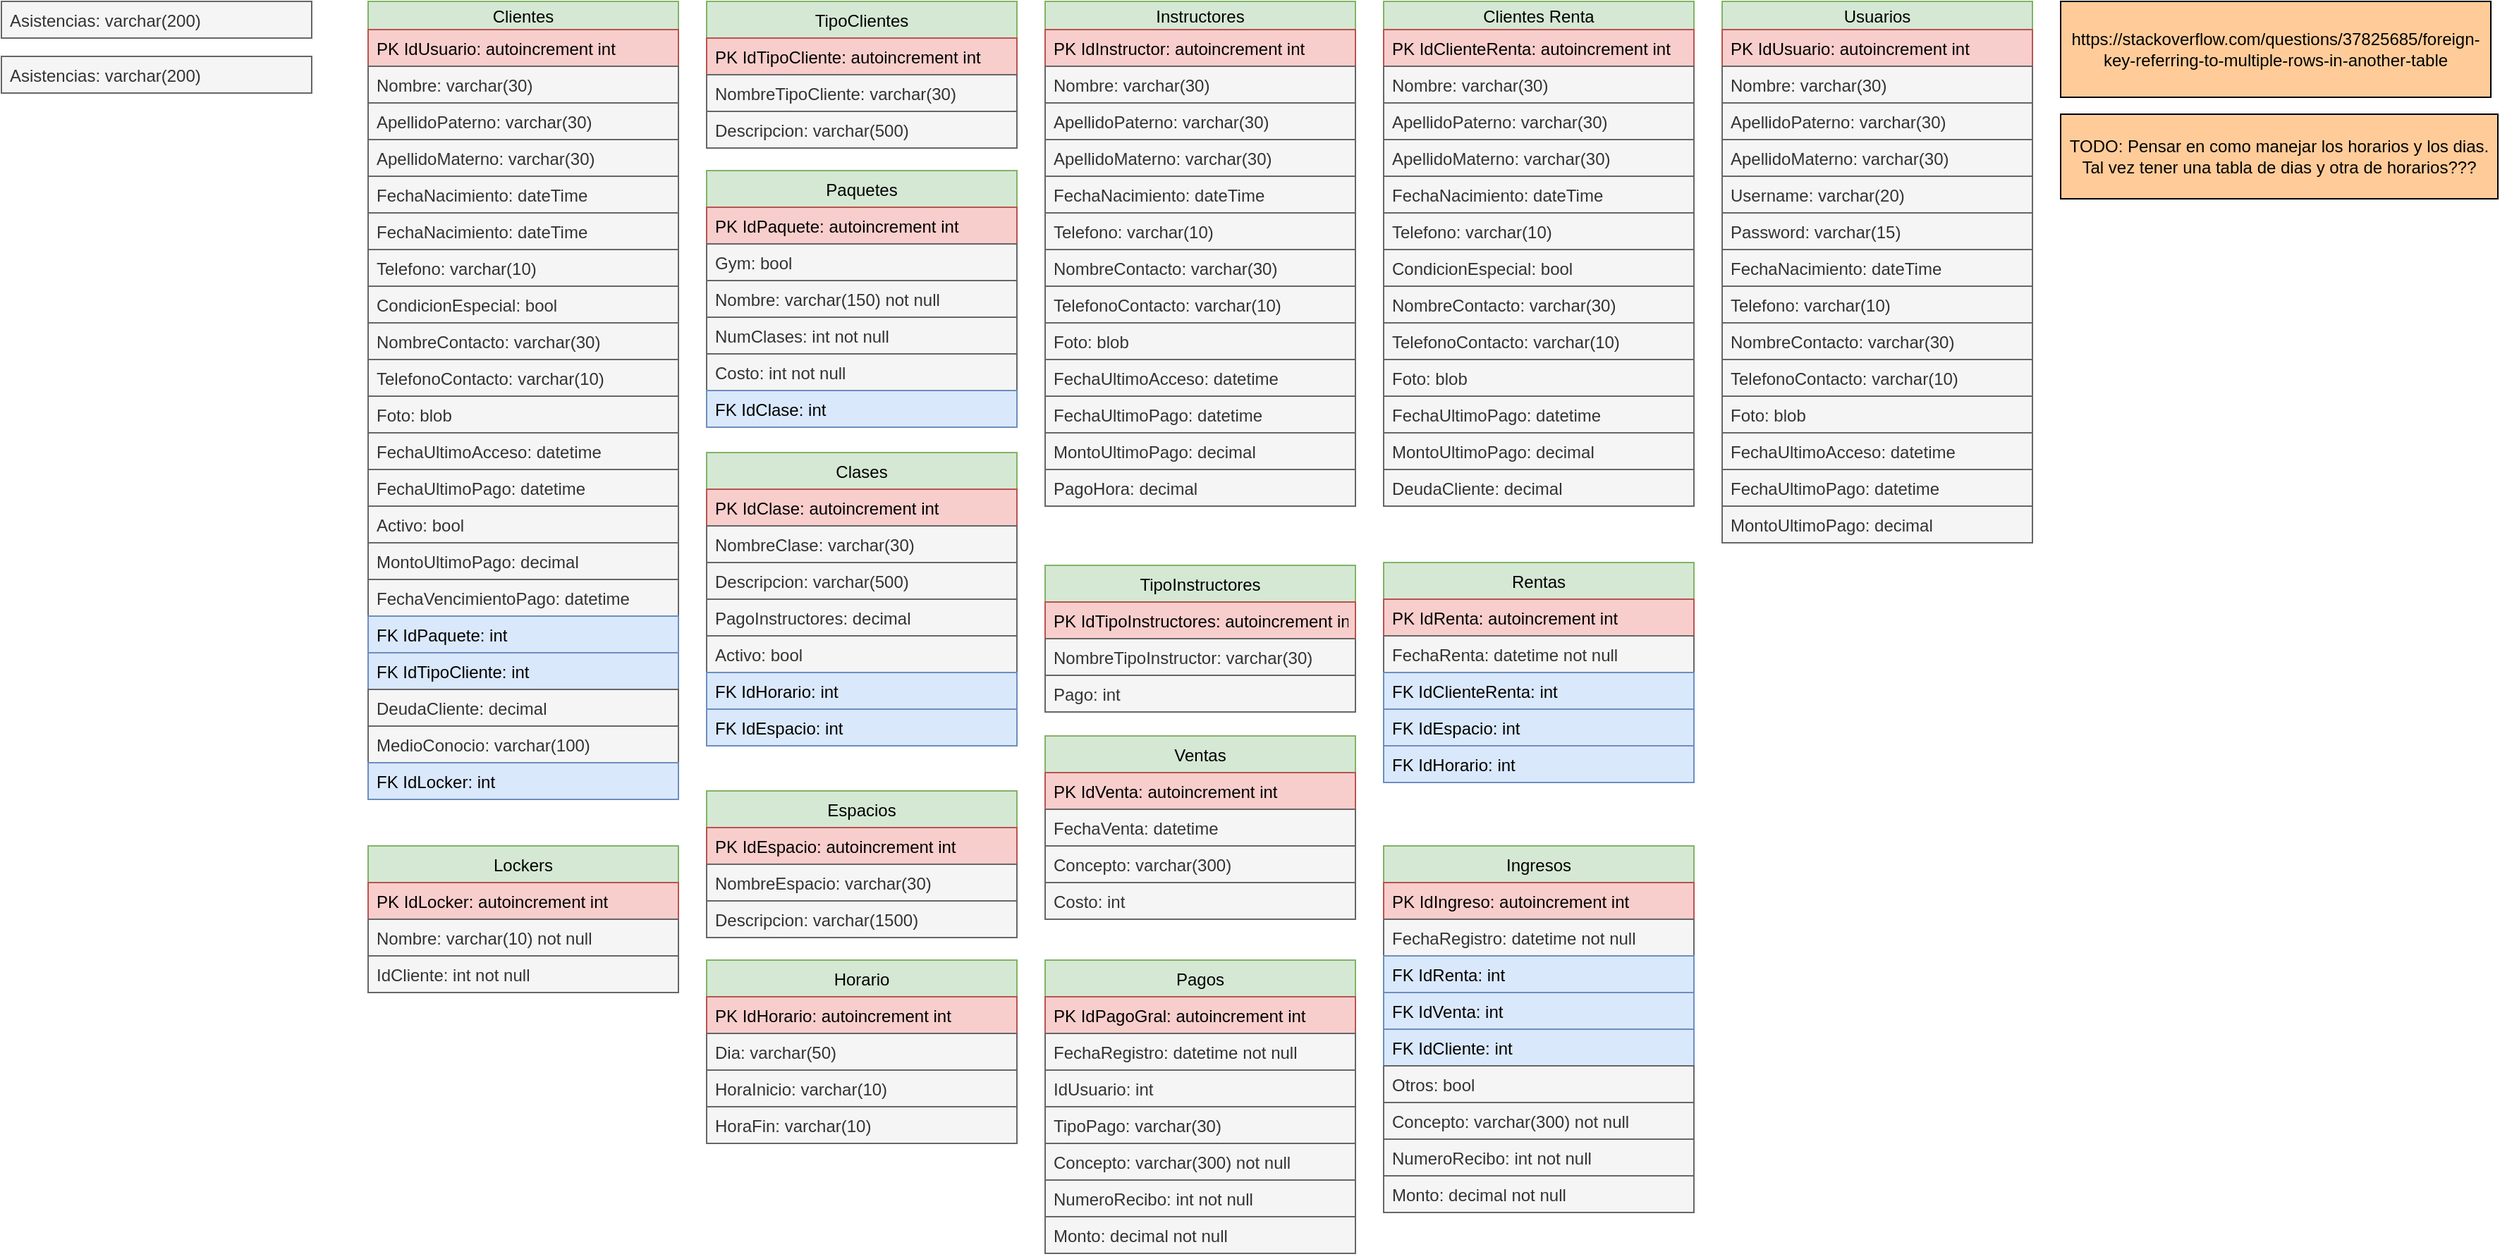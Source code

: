 <mxfile compressed="true" version="15.7.3" type="github" pages="4"><diagram id="Nq6pSUNswCohd0AL3jUL" name="Base de Datos"><mxGraphModel dx="2333" dy="816" grid="1" gridSize="10" guides="1" tooltips="1" connect="1" arrows="1" fold="1" page="1" pageScale="1" pageWidth="850" pageHeight="1100" math="0" shadow="0"><root><mxCell id="0"/><mxCell id="1" parent="0"/><mxCell id="_PQUibNGBd2o8KV1kYcL-2" value="Clientes" style="swimlane;fontStyle=0;childLayout=stackLayout;horizontal=1;startSize=20;fillColor=#d5e8d4;horizontalStack=0;resizeParent=1;resizeParentMax=0;resizeLast=0;collapsible=1;marginBottom=0;strokeColor=#82b366;" parent="1" vertex="1"><mxGeometry y="80" width="220" height="566" as="geometry"><mxRectangle x="30" y="80" width="80" height="26" as="alternateBounds"/></mxGeometry></mxCell><mxCell id="_PQUibNGBd2o8KV1kYcL-3" value="PK IdUsuario: autoincrement int" style="text;align=left;verticalAlign=top;spacingLeft=4;spacingRight=4;overflow=hidden;rotatable=0;points=[[0,0.5],[1,0.5]];portConstraint=eastwest;fillColor=#f8cecc;strokeColor=#b85450;" parent="_PQUibNGBd2o8KV1kYcL-2" vertex="1"><mxGeometry y="20" width="220" height="26" as="geometry"/></mxCell><mxCell id="_PQUibNGBd2o8KV1kYcL-4" value="Nombre: varchar(30)" style="text;align=left;verticalAlign=top;spacingLeft=4;spacingRight=4;overflow=hidden;rotatable=0;points=[[0,0.5],[1,0.5]];portConstraint=eastwest;fillColor=#f5f5f5;strokeColor=#666666;fontColor=#333333;" parent="_PQUibNGBd2o8KV1kYcL-2" vertex="1"><mxGeometry y="46" width="220" height="26" as="geometry"/></mxCell><mxCell id="_PQUibNGBd2o8KV1kYcL-6" value="ApellidoPaterno: varchar(30)" style="text;strokeColor=#666666;fillColor=#f5f5f5;align=left;verticalAlign=top;spacingLeft=4;spacingRight=4;overflow=hidden;rotatable=0;points=[[0,0.5],[1,0.5]];portConstraint=eastwest;fontColor=#333333;" parent="_PQUibNGBd2o8KV1kYcL-2" vertex="1"><mxGeometry y="72" width="220" height="26" as="geometry"/></mxCell><mxCell id="_PQUibNGBd2o8KV1kYcL-5" value="ApellidoMaterno: varchar(30)" style="text;strokeColor=#666666;fillColor=#f5f5f5;align=left;verticalAlign=top;spacingLeft=4;spacingRight=4;overflow=hidden;rotatable=0;points=[[0,0.5],[1,0.5]];portConstraint=eastwest;fontColor=#333333;" parent="_PQUibNGBd2o8KV1kYcL-2" vertex="1"><mxGeometry y="98" width="220" height="26" as="geometry"/></mxCell><mxCell id="g_30O8mzLaZnI9dmomwN-2" value="FechaNacimiento: dateTime" style="text;strokeColor=#666666;fillColor=#f5f5f5;align=left;verticalAlign=top;spacingLeft=4;spacingRight=4;overflow=hidden;rotatable=0;points=[[0,0.5],[1,0.5]];portConstraint=eastwest;fontColor=#333333;" vertex="1" parent="_PQUibNGBd2o8KV1kYcL-2"><mxGeometry y="124" width="220" height="26" as="geometry"/></mxCell><mxCell id="_PQUibNGBd2o8KV1kYcL-9" value="FechaNacimiento: dateTime" style="text;strokeColor=#666666;fillColor=#f5f5f5;align=left;verticalAlign=top;spacingLeft=4;spacingRight=4;overflow=hidden;rotatable=0;points=[[0,0.5],[1,0.5]];portConstraint=eastwest;fontColor=#333333;" parent="_PQUibNGBd2o8KV1kYcL-2" vertex="1"><mxGeometry y="150" width="220" height="26" as="geometry"/></mxCell><mxCell id="_PQUibNGBd2o8KV1kYcL-7" value="Telefono: varchar(10)" style="text;strokeColor=#666666;fillColor=#f5f5f5;align=left;verticalAlign=top;spacingLeft=4;spacingRight=4;overflow=hidden;rotatable=0;points=[[0,0.5],[1,0.5]];portConstraint=eastwest;fontColor=#333333;" parent="_PQUibNGBd2o8KV1kYcL-2" vertex="1"><mxGeometry y="176" width="220" height="26" as="geometry"/></mxCell><mxCell id="_PQUibNGBd2o8KV1kYcL-12" value="CondicionEspecial: bool" style="text;strokeColor=#666666;fillColor=#f5f5f5;align=left;verticalAlign=top;spacingLeft=4;spacingRight=4;overflow=hidden;rotatable=0;points=[[0,0.5],[1,0.5]];portConstraint=eastwest;fontColor=#333333;" parent="_PQUibNGBd2o8KV1kYcL-2" vertex="1"><mxGeometry y="202" width="220" height="26" as="geometry"/></mxCell><mxCell id="_PQUibNGBd2o8KV1kYcL-10" value="NombreContacto: varchar(30)" style="text;strokeColor=#666666;fillColor=#f5f5f5;align=left;verticalAlign=top;spacingLeft=4;spacingRight=4;overflow=hidden;rotatable=0;points=[[0,0.5],[1,0.5]];portConstraint=eastwest;fontColor=#333333;" parent="_PQUibNGBd2o8KV1kYcL-2" vertex="1"><mxGeometry y="228" width="220" height="26" as="geometry"/></mxCell><mxCell id="_PQUibNGBd2o8KV1kYcL-14" value="TelefonoContacto: varchar(10)" style="text;strokeColor=#666666;fillColor=#f5f5f5;align=left;verticalAlign=top;spacingLeft=4;spacingRight=4;overflow=hidden;rotatable=0;points=[[0,0.5],[1,0.5]];portConstraint=eastwest;fontColor=#333333;" parent="_PQUibNGBd2o8KV1kYcL-2" vertex="1"><mxGeometry y="254" width="220" height="26" as="geometry"/></mxCell><mxCell id="_PQUibNGBd2o8KV1kYcL-13" value="Foto: blob" style="text;strokeColor=#666666;fillColor=#f5f5f5;align=left;verticalAlign=top;spacingLeft=4;spacingRight=4;overflow=hidden;rotatable=0;points=[[0,0.5],[1,0.5]];portConstraint=eastwest;fontColor=#333333;" parent="_PQUibNGBd2o8KV1kYcL-2" vertex="1"><mxGeometry y="280" width="220" height="26" as="geometry"/></mxCell><mxCell id="_PQUibNGBd2o8KV1kYcL-82" value="FechaUltimoAcceso: datetime" style="text;strokeColor=#666666;fillColor=#f5f5f5;align=left;verticalAlign=top;spacingLeft=4;spacingRight=4;overflow=hidden;rotatable=0;points=[[0,0.5],[1,0.5]];portConstraint=eastwest;fontColor=#333333;" parent="_PQUibNGBd2o8KV1kYcL-2" vertex="1"><mxGeometry y="306" width="220" height="26" as="geometry"/></mxCell><mxCell id="_PQUibNGBd2o8KV1kYcL-83" value="FechaUltimoPago: datetime" style="text;strokeColor=#666666;fillColor=#f5f5f5;align=left;verticalAlign=top;spacingLeft=4;spacingRight=4;overflow=hidden;rotatable=0;points=[[0,0.5],[1,0.5]];portConstraint=eastwest;fontColor=#333333;" parent="_PQUibNGBd2o8KV1kYcL-2" vertex="1"><mxGeometry y="332" width="220" height="26" as="geometry"/></mxCell><mxCell id="g_30O8mzLaZnI9dmomwN-1" value="Activo: bool" style="text;strokeColor=#666666;fillColor=#f5f5f5;align=left;verticalAlign=top;spacingLeft=4;spacingRight=4;overflow=hidden;rotatable=0;points=[[0,0.5],[1,0.5]];portConstraint=eastwest;fontColor=#333333;" vertex="1" parent="_PQUibNGBd2o8KV1kYcL-2"><mxGeometry y="358" width="220" height="26" as="geometry"/></mxCell><mxCell id="_PQUibNGBd2o8KV1kYcL-85" value="MontoUltimoPago: decimal" style="text;strokeColor=#666666;fillColor=#f5f5f5;align=left;verticalAlign=top;spacingLeft=4;spacingRight=4;overflow=hidden;rotatable=0;points=[[0,0.5],[1,0.5]];portConstraint=eastwest;fontColor=#333333;" parent="_PQUibNGBd2o8KV1kYcL-2" vertex="1"><mxGeometry y="384" width="220" height="26" as="geometry"/></mxCell><mxCell id="y9ImKeT9CvottiBeOZA1-15" value="FechaVencimientoPago: datetime&#10;" style="text;strokeColor=#666666;fillColor=#f5f5f5;align=left;verticalAlign=top;spacingLeft=4;spacingRight=4;overflow=hidden;rotatable=0;points=[[0,0.5],[1,0.5]];portConstraint=eastwest;fontColor=#333333;" parent="_PQUibNGBd2o8KV1kYcL-2" vertex="1"><mxGeometry y="410" width="220" height="26" as="geometry"/></mxCell><mxCell id="_PQUibNGBd2o8KV1kYcL-94" value="FK IdPaquete: int" style="text;strokeColor=#6c8ebf;fillColor=#dae8fc;align=left;verticalAlign=top;spacingLeft=4;spacingRight=4;overflow=hidden;rotatable=0;points=[[0,0.5],[1,0.5]];portConstraint=eastwest;" parent="_PQUibNGBd2o8KV1kYcL-2" vertex="1"><mxGeometry y="436" width="220" height="26" as="geometry"/></mxCell><mxCell id="_PQUibNGBd2o8KV1kYcL-15" value="FK IdTipoCliente: int" style="text;strokeColor=#6c8ebf;fillColor=#dae8fc;align=left;verticalAlign=top;spacingLeft=4;spacingRight=4;overflow=hidden;rotatable=0;points=[[0,0.5],[1,0.5]];portConstraint=eastwest;" parent="_PQUibNGBd2o8KV1kYcL-2" vertex="1"><mxGeometry y="462" width="220" height="26" as="geometry"/></mxCell><mxCell id="_PQUibNGBd2o8KV1kYcL-84" value="DeudaCliente: decimal" style="text;strokeColor=#666666;fillColor=#f5f5f5;align=left;verticalAlign=top;spacingLeft=4;spacingRight=4;overflow=hidden;rotatable=0;points=[[0,0.5],[1,0.5]];portConstraint=eastwest;fontColor=#333333;" parent="_PQUibNGBd2o8KV1kYcL-2" vertex="1"><mxGeometry y="488" width="220" height="26" as="geometry"/></mxCell><mxCell id="fENOPF4-qNj1apxuuCuR-1" value="MedioConocio: varchar(100)" style="text;strokeColor=#666666;fillColor=#f5f5f5;align=left;verticalAlign=top;spacingLeft=4;spacingRight=4;overflow=hidden;rotatable=0;points=[[0,0.5],[1,0.5]];portConstraint=eastwest;fontColor=#333333;" parent="_PQUibNGBd2o8KV1kYcL-2" vertex="1"><mxGeometry y="514" width="220" height="26" as="geometry"/></mxCell><mxCell id="g_30O8mzLaZnI9dmomwN-4" value="FK IdLocker: int" style="text;strokeColor=#6c8ebf;fillColor=#dae8fc;align=left;verticalAlign=top;spacingLeft=4;spacingRight=4;overflow=hidden;rotatable=0;points=[[0,0.5],[1,0.5]];portConstraint=eastwest;" vertex="1" parent="_PQUibNGBd2o8KV1kYcL-2"><mxGeometry y="540" width="220" height="26" as="geometry"/></mxCell><mxCell id="_PQUibNGBd2o8KV1kYcL-31" value="Instructores" style="swimlane;fontStyle=0;childLayout=stackLayout;horizontal=1;startSize=20;fillColor=#d5e8d4;horizontalStack=0;resizeParent=1;resizeParentMax=0;resizeLast=0;collapsible=1;marginBottom=0;strokeColor=#82b366;" parent="1" vertex="1"><mxGeometry x="480" y="80" width="220" height="358" as="geometry"><mxRectangle x="320" y="80" width="100" height="26" as="alternateBounds"/></mxGeometry></mxCell><mxCell id="_PQUibNGBd2o8KV1kYcL-32" value="PK IdInstructor: autoincrement int" style="text;strokeColor=#b85450;fillColor=#f8cecc;align=left;verticalAlign=top;spacingLeft=4;spacingRight=4;overflow=hidden;rotatable=0;points=[[0,0.5],[1,0.5]];portConstraint=eastwest;" parent="_PQUibNGBd2o8KV1kYcL-31" vertex="1"><mxGeometry y="20" width="220" height="26" as="geometry"/></mxCell><mxCell id="_PQUibNGBd2o8KV1kYcL-33" value="Nombre: varchar(30)" style="text;strokeColor=#666666;fillColor=#f5f5f5;align=left;verticalAlign=top;spacingLeft=4;spacingRight=4;overflow=hidden;rotatable=0;points=[[0,0.5],[1,0.5]];portConstraint=eastwest;fontColor=#333333;" parent="_PQUibNGBd2o8KV1kYcL-31" vertex="1"><mxGeometry y="46" width="220" height="26" as="geometry"/></mxCell><mxCell id="_PQUibNGBd2o8KV1kYcL-37" value="ApellidoPaterno: varchar(30)" style="text;strokeColor=#666666;fillColor=#f5f5f5;align=left;verticalAlign=top;spacingLeft=4;spacingRight=4;overflow=hidden;rotatable=0;points=[[0,0.5],[1,0.5]];portConstraint=eastwest;fontColor=#333333;" parent="_PQUibNGBd2o8KV1kYcL-31" vertex="1"><mxGeometry y="72" width="220" height="26" as="geometry"/></mxCell><mxCell id="_PQUibNGBd2o8KV1kYcL-38" value="ApellidoMaterno: varchar(30)" style="text;strokeColor=#666666;fillColor=#f5f5f5;align=left;verticalAlign=top;spacingLeft=4;spacingRight=4;overflow=hidden;rotatable=0;points=[[0,0.5],[1,0.5]];portConstraint=eastwest;fontColor=#333333;" parent="_PQUibNGBd2o8KV1kYcL-31" vertex="1"><mxGeometry y="98" width="220" height="26" as="geometry"/></mxCell><mxCell id="_PQUibNGBd2o8KV1kYcL-40" value="FechaNacimiento: dateTime" style="text;strokeColor=#666666;fillColor=#f5f5f5;align=left;verticalAlign=top;spacingLeft=4;spacingRight=4;overflow=hidden;rotatable=0;points=[[0,0.5],[1,0.5]];portConstraint=eastwest;fontColor=#333333;" parent="_PQUibNGBd2o8KV1kYcL-31" vertex="1"><mxGeometry y="124" width="220" height="26" as="geometry"/></mxCell><mxCell id="_PQUibNGBd2o8KV1kYcL-41" value="Telefono: varchar(10)" style="text;strokeColor=#666666;fillColor=#f5f5f5;align=left;verticalAlign=top;spacingLeft=4;spacingRight=4;overflow=hidden;rotatable=0;points=[[0,0.5],[1,0.5]];portConstraint=eastwest;fontColor=#333333;" parent="_PQUibNGBd2o8KV1kYcL-31" vertex="1"><mxGeometry y="150" width="220" height="26" as="geometry"/></mxCell><mxCell id="_PQUibNGBd2o8KV1kYcL-53" value="NombreContacto: varchar(30)" style="text;strokeColor=#666666;fillColor=#f5f5f5;align=left;verticalAlign=top;spacingLeft=4;spacingRight=4;overflow=hidden;rotatable=0;points=[[0,0.5],[1,0.5]];portConstraint=eastwest;fontColor=#333333;" parent="_PQUibNGBd2o8KV1kYcL-31" vertex="1"><mxGeometry y="176" width="220" height="26" as="geometry"/></mxCell><mxCell id="_PQUibNGBd2o8KV1kYcL-54" value="TelefonoContacto: varchar(10)" style="text;strokeColor=#666666;fillColor=#f5f5f5;align=left;verticalAlign=top;spacingLeft=4;spacingRight=4;overflow=hidden;rotatable=0;points=[[0,0.5],[1,0.5]];portConstraint=eastwest;fontColor=#333333;" parent="_PQUibNGBd2o8KV1kYcL-31" vertex="1"><mxGeometry y="202" width="220" height="26" as="geometry"/></mxCell><mxCell id="_PQUibNGBd2o8KV1kYcL-96" value="Foto: blob" style="text;strokeColor=#666666;fillColor=#f5f5f5;align=left;verticalAlign=top;spacingLeft=4;spacingRight=4;overflow=hidden;rotatable=0;points=[[0,0.5],[1,0.5]];portConstraint=eastwest;fontColor=#333333;" parent="_PQUibNGBd2o8KV1kYcL-31" vertex="1"><mxGeometry y="228" width="220" height="26" as="geometry"/></mxCell><mxCell id="_PQUibNGBd2o8KV1kYcL-86" value="FechaUltimoAcceso: datetime" style="text;strokeColor=#666666;fillColor=#f5f5f5;align=left;verticalAlign=top;spacingLeft=4;spacingRight=4;overflow=hidden;rotatable=0;points=[[0,0.5],[1,0.5]];portConstraint=eastwest;fontColor=#333333;" parent="_PQUibNGBd2o8KV1kYcL-31" vertex="1"><mxGeometry y="254" width="220" height="26" as="geometry"/></mxCell><mxCell id="_PQUibNGBd2o8KV1kYcL-87" value="FechaUltimoPago: datetime" style="text;strokeColor=#666666;fillColor=#f5f5f5;align=left;verticalAlign=top;spacingLeft=4;spacingRight=4;overflow=hidden;rotatable=0;points=[[0,0.5],[1,0.5]];portConstraint=eastwest;fontColor=#333333;" parent="_PQUibNGBd2o8KV1kYcL-31" vertex="1"><mxGeometry y="280" width="220" height="26" as="geometry"/></mxCell><mxCell id="_PQUibNGBd2o8KV1kYcL-88" value="MontoUltimoPago: decimal" style="text;strokeColor=#666666;fillColor=#f5f5f5;align=left;verticalAlign=top;spacingLeft=4;spacingRight=4;overflow=hidden;rotatable=0;points=[[0,0.5],[1,0.5]];portConstraint=eastwest;fontColor=#333333;" parent="_PQUibNGBd2o8KV1kYcL-31" vertex="1"><mxGeometry y="306" width="220" height="26" as="geometry"/></mxCell><mxCell id="_PQUibNGBd2o8KV1kYcL-50" value="PagoHora: decimal" style="text;strokeColor=#666666;fillColor=#f5f5f5;align=left;verticalAlign=top;spacingLeft=4;spacingRight=4;overflow=hidden;rotatable=0;points=[[0,0.5],[1,0.5]];portConstraint=eastwest;fontColor=#333333;" parent="_PQUibNGBd2o8KV1kYcL-31" vertex="1"><mxGeometry y="332" width="220" height="26" as="geometry"/></mxCell><mxCell id="_PQUibNGBd2o8KV1kYcL-42" value="TipoClientes" style="swimlane;fontStyle=0;childLayout=stackLayout;horizontal=1;startSize=26;fillColor=#d5e8d4;horizontalStack=0;resizeParent=1;resizeParentMax=0;resizeLast=0;collapsible=1;marginBottom=0;strokeColor=#82b366;" parent="1" vertex="1"><mxGeometry x="240" y="80" width="220" height="104" as="geometry"/></mxCell><mxCell id="_PQUibNGBd2o8KV1kYcL-43" value="PK IdTipoCliente: autoincrement int" style="text;strokeColor=#b85450;fillColor=#f8cecc;align=left;verticalAlign=top;spacingLeft=4;spacingRight=4;overflow=hidden;rotatable=0;points=[[0,0.5],[1,0.5]];portConstraint=eastwest;" parent="_PQUibNGBd2o8KV1kYcL-42" vertex="1"><mxGeometry y="26" width="220" height="26" as="geometry"/></mxCell><mxCell id="_PQUibNGBd2o8KV1kYcL-44" value="NombreTipoCliente: varchar(30)" style="text;strokeColor=#666666;fillColor=#f5f5f5;align=left;verticalAlign=top;spacingLeft=4;spacingRight=4;overflow=hidden;rotatable=0;points=[[0,0.5],[1,0.5]];portConstraint=eastwest;fontColor=#333333;" parent="_PQUibNGBd2o8KV1kYcL-42" vertex="1"><mxGeometry y="52" width="220" height="26" as="geometry"/></mxCell><mxCell id="_PQUibNGBd2o8KV1kYcL-45" value="Descripcion: varchar(500)" style="text;strokeColor=#666666;fillColor=#f5f5f5;align=left;verticalAlign=top;spacingLeft=4;spacingRight=4;overflow=hidden;rotatable=0;points=[[0,0.5],[1,0.5]];portConstraint=eastwest;fontColor=#333333;" parent="_PQUibNGBd2o8KV1kYcL-42" vertex="1"><mxGeometry y="78" width="220" height="26" as="geometry"/></mxCell><mxCell id="_PQUibNGBd2o8KV1kYcL-59" value="Clases" style="swimlane;fontStyle=0;childLayout=stackLayout;horizontal=1;startSize=26;fillColor=#d5e8d4;horizontalStack=0;resizeParent=1;resizeParentMax=0;resizeLast=0;collapsible=1;marginBottom=0;strokeColor=#82b366;" parent="1" vertex="1"><mxGeometry x="240" y="400" width="220" height="208" as="geometry"/></mxCell><mxCell id="_PQUibNGBd2o8KV1kYcL-60" value="PK IdClase: autoincrement int" style="text;strokeColor=#b85450;fillColor=#f8cecc;align=left;verticalAlign=top;spacingLeft=4;spacingRight=4;overflow=hidden;rotatable=0;points=[[0,0.5],[1,0.5]];portConstraint=eastwest;" parent="_PQUibNGBd2o8KV1kYcL-59" vertex="1"><mxGeometry y="26" width="220" height="26" as="geometry"/></mxCell><mxCell id="_PQUibNGBd2o8KV1kYcL-61" value="NombreClase: varchar(30)" style="text;strokeColor=#666666;fillColor=#f5f5f5;align=left;verticalAlign=top;spacingLeft=4;spacingRight=4;overflow=hidden;rotatable=0;points=[[0,0.5],[1,0.5]];portConstraint=eastwest;fontColor=#333333;" parent="_PQUibNGBd2o8KV1kYcL-59" vertex="1"><mxGeometry y="52" width="220" height="26" as="geometry"/></mxCell><mxCell id="-7ZnzNtgLRB6n0nQWrMo-1" value="Descripcion: varchar(500)" style="text;strokeColor=#666666;fillColor=#f5f5f5;align=left;verticalAlign=top;spacingLeft=4;spacingRight=4;overflow=hidden;rotatable=0;points=[[0,0.5],[1,0.5]];portConstraint=eastwest;fontColor=#333333;" parent="_PQUibNGBd2o8KV1kYcL-59" vertex="1"><mxGeometry y="78" width="220" height="26" as="geometry"/></mxCell><mxCell id="_PQUibNGBd2o8KV1kYcL-63" value="PagoInstructores: decimal" style="text;strokeColor=#666666;fillColor=#f5f5f5;align=left;verticalAlign=top;spacingLeft=4;spacingRight=4;overflow=hidden;rotatable=0;points=[[0,0.5],[1,0.5]];portConstraint=eastwest;fontColor=#333333;" parent="_PQUibNGBd2o8KV1kYcL-59" vertex="1"><mxGeometry y="104" width="220" height="26" as="geometry"/></mxCell><mxCell id="CkZUoxkiraXaLRMdNK0o-11" value="Activo: bool" style="text;strokeColor=#666666;fillColor=#f5f5f5;align=left;verticalAlign=top;spacingLeft=4;spacingRight=4;overflow=hidden;rotatable=0;points=[[0,0.5],[1,0.5]];portConstraint=eastwest;fontColor=#333333;" vertex="1" parent="_PQUibNGBd2o8KV1kYcL-59"><mxGeometry y="130" width="220" height="26" as="geometry"/></mxCell><mxCell id="CkZUoxkiraXaLRMdNK0o-8" value="FK IdHorario: int" style="text;strokeColor=#6c8ebf;fillColor=#dae8fc;align=left;verticalAlign=top;spacingLeft=4;spacingRight=4;overflow=hidden;rotatable=0;points=[[0,0.5],[1,0.5]];portConstraint=eastwest;" vertex="1" parent="_PQUibNGBd2o8KV1kYcL-59"><mxGeometry y="156" width="220" height="26" as="geometry"/></mxCell><mxCell id="_PQUibNGBd2o8KV1kYcL-67" value="FK IdEspacio: int" style="text;strokeColor=#6c8ebf;fillColor=#dae8fc;align=left;verticalAlign=top;spacingLeft=4;spacingRight=4;overflow=hidden;rotatable=0;points=[[0,0.5],[1,0.5]];portConstraint=eastwest;" parent="_PQUibNGBd2o8KV1kYcL-59" vertex="1"><mxGeometry y="182" width="220" height="26" as="geometry"/></mxCell><mxCell id="_PQUibNGBd2o8KV1kYcL-68" value="Pagos" style="swimlane;fontStyle=0;childLayout=stackLayout;horizontal=1;startSize=26;fillColor=#d5e8d4;horizontalStack=0;resizeParent=1;resizeParentMax=0;resizeLast=0;collapsible=1;marginBottom=0;strokeColor=#82b366;" parent="1" vertex="1"><mxGeometry x="480" y="760" width="220" height="208" as="geometry"/></mxCell><mxCell id="_PQUibNGBd2o8KV1kYcL-69" value="PK IdPagoGral: autoincrement int" style="text;strokeColor=#b85450;fillColor=#f8cecc;align=left;verticalAlign=top;spacingLeft=4;spacingRight=4;overflow=hidden;rotatable=0;points=[[0,0.5],[1,0.5]];portConstraint=eastwest;" parent="_PQUibNGBd2o8KV1kYcL-68" vertex="1"><mxGeometry y="26" width="220" height="26" as="geometry"/></mxCell><mxCell id="_PQUibNGBd2o8KV1kYcL-74" value="FechaRegistro: datetime not null" style="text;strokeColor=#666666;fillColor=#f5f5f5;align=left;verticalAlign=top;spacingLeft=4;spacingRight=4;overflow=hidden;rotatable=0;points=[[0,0.5],[1,0.5]];portConstraint=eastwest;fontColor=#333333;" parent="_PQUibNGBd2o8KV1kYcL-68" vertex="1"><mxGeometry y="52" width="220" height="26" as="geometry"/></mxCell><mxCell id="X2XfPM9SwOgkN9FxWj2Q-1" value="IdUsuario: int" style="text;strokeColor=#666666;fillColor=#f5f5f5;align=left;verticalAlign=top;spacingLeft=4;spacingRight=4;overflow=hidden;rotatable=0;points=[[0,0.5],[1,0.5]];portConstraint=eastwest;fontColor=#333333;" parent="_PQUibNGBd2o8KV1kYcL-68" vertex="1"><mxGeometry y="78" width="220" height="26" as="geometry"/></mxCell><mxCell id="MtLlCiF0mK9_kj_gZ3NP-5" value="TipoPago: varchar(30)" style="text;strokeColor=#666666;fillColor=#f5f5f5;align=left;verticalAlign=top;spacingLeft=4;spacingRight=4;overflow=hidden;rotatable=0;points=[[0,0.5],[1,0.5]];portConstraint=eastwest;fontColor=#333333;" vertex="1" parent="_PQUibNGBd2o8KV1kYcL-68"><mxGeometry y="104" width="220" height="26" as="geometry"/></mxCell><mxCell id="_PQUibNGBd2o8KV1kYcL-70" value="Concepto: varchar(300) not null" style="text;strokeColor=#666666;fillColor=#f5f5f5;align=left;verticalAlign=top;spacingLeft=4;spacingRight=4;overflow=hidden;rotatable=0;points=[[0,0.5],[1,0.5]];portConstraint=eastwest;fontColor=#333333;" parent="_PQUibNGBd2o8KV1kYcL-68" vertex="1"><mxGeometry y="130" width="220" height="26" as="geometry"/></mxCell><mxCell id="_PQUibNGBd2o8KV1kYcL-72" value="NumeroRecibo: int not null" style="text;strokeColor=#666666;fillColor=#f5f5f5;align=left;verticalAlign=top;spacingLeft=4;spacingRight=4;overflow=hidden;rotatable=0;points=[[0,0.5],[1,0.5]];portConstraint=eastwest;fontColor=#333333;" parent="_PQUibNGBd2o8KV1kYcL-68" vertex="1"><mxGeometry y="156" width="220" height="26" as="geometry"/></mxCell><mxCell id="_PQUibNGBd2o8KV1kYcL-73" value="Monto: decimal not null" style="text;strokeColor=#666666;fillColor=#f5f5f5;align=left;verticalAlign=top;spacingLeft=4;spacingRight=4;overflow=hidden;rotatable=0;points=[[0,0.5],[1,0.5]];portConstraint=eastwest;fontColor=#333333;" parent="_PQUibNGBd2o8KV1kYcL-68" vertex="1"><mxGeometry y="182" width="220" height="26" as="geometry"/></mxCell><mxCell id="_PQUibNGBd2o8KV1kYcL-75" value="Ingresos" style="swimlane;fontStyle=0;childLayout=stackLayout;horizontal=1;startSize=26;fillColor=#d5e8d4;horizontalStack=0;resizeParent=1;resizeParentMax=0;resizeLast=0;collapsible=1;marginBottom=0;strokeColor=#82b366;" parent="1" vertex="1"><mxGeometry x="720" y="679" width="220" height="260" as="geometry"/></mxCell><mxCell id="_PQUibNGBd2o8KV1kYcL-76" value="PK IdIngreso: autoincrement int" style="text;strokeColor=#b85450;fillColor=#f8cecc;align=left;verticalAlign=top;spacingLeft=4;spacingRight=4;overflow=hidden;rotatable=0;points=[[0,0.5],[1,0.5]];portConstraint=eastwest;" parent="_PQUibNGBd2o8KV1kYcL-75" vertex="1"><mxGeometry y="26" width="220" height="26" as="geometry"/></mxCell><mxCell id="_PQUibNGBd2o8KV1kYcL-81" value="FechaRegistro: datetime not null" style="text;strokeColor=#666666;fillColor=#f5f5f5;align=left;verticalAlign=top;spacingLeft=4;spacingRight=4;overflow=hidden;rotatable=0;points=[[0,0.5],[1,0.5]];portConstraint=eastwest;fontColor=#333333;" parent="_PQUibNGBd2o8KV1kYcL-75" vertex="1"><mxGeometry y="52" width="220" height="26" as="geometry"/></mxCell><mxCell id="MtLlCiF0mK9_kj_gZ3NP-2" value="FK IdRenta: int" style="text;strokeColor=#6c8ebf;fillColor=#dae8fc;align=left;verticalAlign=top;spacingLeft=4;spacingRight=4;overflow=hidden;rotatable=0;points=[[0,0.5],[1,0.5]];portConstraint=eastwest;" vertex="1" parent="_PQUibNGBd2o8KV1kYcL-75"><mxGeometry y="78" width="220" height="26" as="geometry"/></mxCell><mxCell id="MtLlCiF0mK9_kj_gZ3NP-3" value="FK IdVenta: int" style="text;strokeColor=#6c8ebf;fillColor=#dae8fc;align=left;verticalAlign=top;spacingLeft=4;spacingRight=4;overflow=hidden;rotatable=0;points=[[0,0.5],[1,0.5]];portConstraint=eastwest;" vertex="1" parent="_PQUibNGBd2o8KV1kYcL-75"><mxGeometry y="104" width="220" height="26" as="geometry"/></mxCell><mxCell id="MtLlCiF0mK9_kj_gZ3NP-4" value="FK IdCliente: int" style="text;strokeColor=#6c8ebf;fillColor=#dae8fc;align=left;verticalAlign=top;spacingLeft=4;spacingRight=4;overflow=hidden;rotatable=0;points=[[0,0.5],[1,0.5]];portConstraint=eastwest;" vertex="1" parent="_PQUibNGBd2o8KV1kYcL-75"><mxGeometry y="130" width="220" height="26" as="geometry"/></mxCell><mxCell id="MtLlCiF0mK9_kj_gZ3NP-6" value="Otros: bool" style="text;strokeColor=#666666;fillColor=#f5f5f5;align=left;verticalAlign=top;spacingLeft=4;spacingRight=4;overflow=hidden;rotatable=0;points=[[0,0.5],[1,0.5]];portConstraint=eastwest;fontColor=#333333;" vertex="1" parent="_PQUibNGBd2o8KV1kYcL-75"><mxGeometry y="156" width="220" height="26" as="geometry"/></mxCell><mxCell id="_PQUibNGBd2o8KV1kYcL-78" value="Concepto: varchar(300) not null" style="text;strokeColor=#666666;fillColor=#f5f5f5;align=left;verticalAlign=top;spacingLeft=4;spacingRight=4;overflow=hidden;rotatable=0;points=[[0,0.5],[1,0.5]];portConstraint=eastwest;fontColor=#333333;" parent="_PQUibNGBd2o8KV1kYcL-75" vertex="1"><mxGeometry y="182" width="220" height="26" as="geometry"/></mxCell><mxCell id="_PQUibNGBd2o8KV1kYcL-79" value="NumeroRecibo: int not null" style="text;strokeColor=#666666;fillColor=#f5f5f5;align=left;verticalAlign=top;spacingLeft=4;spacingRight=4;overflow=hidden;rotatable=0;points=[[0,0.5],[1,0.5]];portConstraint=eastwest;fontColor=#333333;" parent="_PQUibNGBd2o8KV1kYcL-75" vertex="1"><mxGeometry y="208" width="220" height="26" as="geometry"/></mxCell><mxCell id="_PQUibNGBd2o8KV1kYcL-80" value="Monto: decimal not null" style="text;strokeColor=#666666;fillColor=#f5f5f5;align=left;verticalAlign=top;spacingLeft=4;spacingRight=4;overflow=hidden;rotatable=0;points=[[0,0.5],[1,0.5]];portConstraint=eastwest;fontColor=#333333;" parent="_PQUibNGBd2o8KV1kYcL-75" vertex="1"><mxGeometry y="234" width="220" height="26" as="geometry"/></mxCell><mxCell id="_PQUibNGBd2o8KV1kYcL-93" value="https://stackoverflow.com/questions/37825685/foreign-key-referring-to-multiple-rows-in-another-table" style="rounded=0;whiteSpace=wrap;html=1;fillColor=#FFCC99;" parent="1" vertex="1"><mxGeometry x="1200" y="80" width="305" height="68" as="geometry"/></mxCell><mxCell id="_PQUibNGBd2o8KV1kYcL-95" value="TODO: Pensar en como manejar los horarios y los dias.&lt;br&gt;Tal vez tener una tabla de dias y otra de horarios???" style="rounded=0;whiteSpace=wrap;html=1;fillColor=#FFCC99;" parent="1" vertex="1"><mxGeometry x="1200" y="160" width="310" height="60" as="geometry"/></mxCell><mxCell id="fgZhtdjuhSEnxDqOel1A-1" value="Espacios" style="swimlane;fontStyle=0;childLayout=stackLayout;horizontal=1;startSize=26;fillColor=#d5e8d4;horizontalStack=0;resizeParent=1;resizeParentMax=0;resizeLast=0;collapsible=1;marginBottom=0;strokeColor=#82b366;" parent="1" vertex="1"><mxGeometry x="240" y="640" width="220" height="104" as="geometry"/></mxCell><mxCell id="fgZhtdjuhSEnxDqOel1A-2" value="PK IdEspacio: autoincrement int" style="text;strokeColor=#b85450;fillColor=#f8cecc;align=left;verticalAlign=top;spacingLeft=4;spacingRight=4;overflow=hidden;rotatable=0;points=[[0,0.5],[1,0.5]];portConstraint=eastwest;" parent="fgZhtdjuhSEnxDqOel1A-1" vertex="1"><mxGeometry y="26" width="220" height="26" as="geometry"/></mxCell><mxCell id="fgZhtdjuhSEnxDqOel1A-4" value="NombreEspacio: varchar(30)" style="text;strokeColor=#666666;fillColor=#f5f5f5;align=left;verticalAlign=top;spacingLeft=4;spacingRight=4;overflow=hidden;rotatable=0;points=[[0,0.5],[1,0.5]];portConstraint=eastwest;fontColor=#333333;" parent="fgZhtdjuhSEnxDqOel1A-1" vertex="1"><mxGeometry y="52" width="220" height="26" as="geometry"/></mxCell><mxCell id="fgZhtdjuhSEnxDqOel1A-3" value="Descripcion: varchar(1500)" style="text;strokeColor=#666666;fillColor=#f5f5f5;align=left;verticalAlign=top;spacingLeft=4;spacingRight=4;overflow=hidden;rotatable=0;points=[[0,0.5],[1,0.5]];portConstraint=eastwest;fontColor=#333333;" parent="fgZhtdjuhSEnxDqOel1A-1" vertex="1"><mxGeometry y="78" width="220" height="26" as="geometry"/></mxCell><mxCell id="HTfFyQb_UptbYY3Wbt3t-1" value="Clientes Renta" style="swimlane;fontStyle=0;childLayout=stackLayout;horizontal=1;startSize=20;fillColor=#d5e8d4;horizontalStack=0;resizeParent=1;resizeParentMax=0;resizeLast=0;collapsible=1;marginBottom=0;strokeColor=#82b366;" parent="1" vertex="1"><mxGeometry x="720" y="80" width="220" height="358" as="geometry"><mxRectangle x="320" y="80" width="100" height="26" as="alternateBounds"/></mxGeometry></mxCell><mxCell id="HTfFyQb_UptbYY3Wbt3t-2" value="PK IdClienteRenta: autoincrement int" style="text;strokeColor=#b85450;fillColor=#f8cecc;align=left;verticalAlign=top;spacingLeft=4;spacingRight=4;overflow=hidden;rotatable=0;points=[[0,0.5],[1,0.5]];portConstraint=eastwest;" parent="HTfFyQb_UptbYY3Wbt3t-1" vertex="1"><mxGeometry y="20" width="220" height="26" as="geometry"/></mxCell><mxCell id="HTfFyQb_UptbYY3Wbt3t-3" value="Nombre: varchar(30)" style="text;strokeColor=#666666;fillColor=#f5f5f5;align=left;verticalAlign=top;spacingLeft=4;spacingRight=4;overflow=hidden;rotatable=0;points=[[0,0.5],[1,0.5]];portConstraint=eastwest;fontColor=#333333;" parent="HTfFyQb_UptbYY3Wbt3t-1" vertex="1"><mxGeometry y="46" width="220" height="26" as="geometry"/></mxCell><mxCell id="HTfFyQb_UptbYY3Wbt3t-4" value="ApellidoPaterno: varchar(30)" style="text;strokeColor=#666666;fillColor=#f5f5f5;align=left;verticalAlign=top;spacingLeft=4;spacingRight=4;overflow=hidden;rotatable=0;points=[[0,0.5],[1,0.5]];portConstraint=eastwest;fontColor=#333333;" parent="HTfFyQb_UptbYY3Wbt3t-1" vertex="1"><mxGeometry y="72" width="220" height="26" as="geometry"/></mxCell><mxCell id="HTfFyQb_UptbYY3Wbt3t-5" value="ApellidoMaterno: varchar(30)" style="text;strokeColor=#666666;fillColor=#f5f5f5;align=left;verticalAlign=top;spacingLeft=4;spacingRight=4;overflow=hidden;rotatable=0;points=[[0,0.5],[1,0.5]];portConstraint=eastwest;fontColor=#333333;" parent="HTfFyQb_UptbYY3Wbt3t-1" vertex="1"><mxGeometry y="98" width="220" height="26" as="geometry"/></mxCell><mxCell id="HTfFyQb_UptbYY3Wbt3t-7" value="FechaNacimiento: dateTime" style="text;strokeColor=#666666;fillColor=#f5f5f5;align=left;verticalAlign=top;spacingLeft=4;spacingRight=4;overflow=hidden;rotatable=0;points=[[0,0.5],[1,0.5]];portConstraint=eastwest;fontColor=#333333;" parent="HTfFyQb_UptbYY3Wbt3t-1" vertex="1"><mxGeometry y="124" width="220" height="26" as="geometry"/></mxCell><mxCell id="HTfFyQb_UptbYY3Wbt3t-8" value="Telefono: varchar(10)" style="text;strokeColor=#666666;fillColor=#f5f5f5;align=left;verticalAlign=top;spacingLeft=4;spacingRight=4;overflow=hidden;rotatable=0;points=[[0,0.5],[1,0.5]];portConstraint=eastwest;fontColor=#333333;" parent="HTfFyQb_UptbYY3Wbt3t-1" vertex="1"><mxGeometry y="150" width="220" height="26" as="geometry"/></mxCell><mxCell id="HTfFyQb_UptbYY3Wbt3t-9" value="CondicionEspecial: bool" style="text;strokeColor=#666666;fillColor=#f5f5f5;align=left;verticalAlign=top;spacingLeft=4;spacingRight=4;overflow=hidden;rotatable=0;points=[[0,0.5],[1,0.5]];portConstraint=eastwest;fontColor=#333333;" parent="HTfFyQb_UptbYY3Wbt3t-1" vertex="1"><mxGeometry y="176" width="220" height="26" as="geometry"/></mxCell><mxCell id="HTfFyQb_UptbYY3Wbt3t-10" value="NombreContacto: varchar(30)" style="text;strokeColor=#666666;fillColor=#f5f5f5;align=left;verticalAlign=top;spacingLeft=4;spacingRight=4;overflow=hidden;rotatable=0;points=[[0,0.5],[1,0.5]];portConstraint=eastwest;fontColor=#333333;" parent="HTfFyQb_UptbYY3Wbt3t-1" vertex="1"><mxGeometry y="202" width="220" height="26" as="geometry"/></mxCell><mxCell id="HTfFyQb_UptbYY3Wbt3t-11" value="TelefonoContacto: varchar(10)" style="text;strokeColor=#666666;fillColor=#f5f5f5;align=left;verticalAlign=top;spacingLeft=4;spacingRight=4;overflow=hidden;rotatable=0;points=[[0,0.5],[1,0.5]];portConstraint=eastwest;fontColor=#333333;" parent="HTfFyQb_UptbYY3Wbt3t-1" vertex="1"><mxGeometry y="228" width="220" height="26" as="geometry"/></mxCell><mxCell id="HTfFyQb_UptbYY3Wbt3t-12" value="Foto: blob" style="text;strokeColor=#666666;fillColor=#f5f5f5;align=left;verticalAlign=top;spacingLeft=4;spacingRight=4;overflow=hidden;rotatable=0;points=[[0,0.5],[1,0.5]];portConstraint=eastwest;fontColor=#333333;" parent="HTfFyQb_UptbYY3Wbt3t-1" vertex="1"><mxGeometry y="254" width="220" height="26" as="geometry"/></mxCell><mxCell id="HTfFyQb_UptbYY3Wbt3t-16" value="FechaUltimoPago: datetime" style="text;strokeColor=#666666;fillColor=#f5f5f5;align=left;verticalAlign=top;spacingLeft=4;spacingRight=4;overflow=hidden;rotatable=0;points=[[0,0.5],[1,0.5]];portConstraint=eastwest;fontColor=#333333;" parent="HTfFyQb_UptbYY3Wbt3t-1" vertex="1"><mxGeometry y="280" width="220" height="26" as="geometry"/></mxCell><mxCell id="HTfFyQb_UptbYY3Wbt3t-17" value="MontoUltimoPago: decimal" style="text;strokeColor=#666666;fillColor=#f5f5f5;align=left;verticalAlign=top;spacingLeft=4;spacingRight=4;overflow=hidden;rotatable=0;points=[[0,0.5],[1,0.5]];portConstraint=eastwest;fontColor=#333333;" parent="HTfFyQb_UptbYY3Wbt3t-1" vertex="1"><mxGeometry y="306" width="220" height="26" as="geometry"/></mxCell><mxCell id="8nuWftlueAQ6h4vAB7fU-2" value="DeudaCliente: decimal" style="text;strokeColor=#666666;fillColor=#f5f5f5;align=left;verticalAlign=top;spacingLeft=4;spacingRight=4;overflow=hidden;rotatable=0;points=[[0,0.5],[1,0.5]];portConstraint=eastwest;fontColor=#333333;" parent="HTfFyQb_UptbYY3Wbt3t-1" vertex="1"><mxGeometry y="332" width="220" height="26" as="geometry"/></mxCell><mxCell id="HTfFyQb_UptbYY3Wbt3t-21" value="Usuarios" style="swimlane;fontStyle=0;childLayout=stackLayout;horizontal=1;startSize=20;fillColor=#d5e8d4;horizontalStack=0;resizeParent=1;resizeParentMax=0;resizeLast=0;collapsible=1;marginBottom=0;strokeColor=#82b366;" parent="1" vertex="1"><mxGeometry x="960" y="80" width="220" height="384" as="geometry"><mxRectangle x="320" y="80" width="100" height="26" as="alternateBounds"/></mxGeometry></mxCell><mxCell id="HTfFyQb_UptbYY3Wbt3t-22" value="PK IdUsuario: autoincrement int" style="text;strokeColor=#b85450;fillColor=#f8cecc;align=left;verticalAlign=top;spacingLeft=4;spacingRight=4;overflow=hidden;rotatable=0;points=[[0,0.5],[1,0.5]];portConstraint=eastwest;" parent="HTfFyQb_UptbYY3Wbt3t-21" vertex="1"><mxGeometry y="20" width="220" height="26" as="geometry"/></mxCell><mxCell id="HTfFyQb_UptbYY3Wbt3t-23" value="Nombre: varchar(30)" style="text;strokeColor=#666666;fillColor=#f5f5f5;align=left;verticalAlign=top;spacingLeft=4;spacingRight=4;overflow=hidden;rotatable=0;points=[[0,0.5],[1,0.5]];portConstraint=eastwest;fontColor=#333333;" parent="HTfFyQb_UptbYY3Wbt3t-21" vertex="1"><mxGeometry y="46" width="220" height="26" as="geometry"/></mxCell><mxCell id="HTfFyQb_UptbYY3Wbt3t-24" value="ApellidoPaterno: varchar(30)" style="text;strokeColor=#666666;fillColor=#f5f5f5;align=left;verticalAlign=top;spacingLeft=4;spacingRight=4;overflow=hidden;rotatable=0;points=[[0,0.5],[1,0.5]];portConstraint=eastwest;fontColor=#333333;" parent="HTfFyQb_UptbYY3Wbt3t-21" vertex="1"><mxGeometry y="72" width="220" height="26" as="geometry"/></mxCell><mxCell id="HTfFyQb_UptbYY3Wbt3t-25" value="ApellidoMaterno: varchar(30)" style="text;strokeColor=#666666;fillColor=#f5f5f5;align=left;verticalAlign=top;spacingLeft=4;spacingRight=4;overflow=hidden;rotatable=0;points=[[0,0.5],[1,0.5]];portConstraint=eastwest;fontColor=#333333;" parent="HTfFyQb_UptbYY3Wbt3t-21" vertex="1"><mxGeometry y="98" width="220" height="26" as="geometry"/></mxCell><mxCell id="HTfFyQb_UptbYY3Wbt3t-26" value="Username: varchar(20)" style="text;strokeColor=#666666;fillColor=#f5f5f5;align=left;verticalAlign=top;spacingLeft=4;spacingRight=4;overflow=hidden;rotatable=0;points=[[0,0.5],[1,0.5]];portConstraint=eastwest;fontColor=#333333;" parent="HTfFyQb_UptbYY3Wbt3t-21" vertex="1"><mxGeometry y="124" width="220" height="26" as="geometry"/></mxCell><mxCell id="_xNl5C3_6cxPlU6vgk9X-1" value="Password: varchar(15)" style="text;strokeColor=#666666;fillColor=#f5f5f5;align=left;verticalAlign=top;spacingLeft=4;spacingRight=4;overflow=hidden;rotatable=0;points=[[0,0.5],[1,0.5]];portConstraint=eastwest;fontColor=#333333;" parent="HTfFyQb_UptbYY3Wbt3t-21" vertex="1"><mxGeometry y="150" width="220" height="26" as="geometry"/></mxCell><mxCell id="HTfFyQb_UptbYY3Wbt3t-27" value="FechaNacimiento: dateTime" style="text;strokeColor=#666666;fillColor=#f5f5f5;align=left;verticalAlign=top;spacingLeft=4;spacingRight=4;overflow=hidden;rotatable=0;points=[[0,0.5],[1,0.5]];portConstraint=eastwest;fontColor=#333333;" parent="HTfFyQb_UptbYY3Wbt3t-21" vertex="1"><mxGeometry y="176" width="220" height="26" as="geometry"/></mxCell><mxCell id="HTfFyQb_UptbYY3Wbt3t-28" value="Telefono: varchar(10)" style="text;strokeColor=#666666;fillColor=#f5f5f5;align=left;verticalAlign=top;spacingLeft=4;spacingRight=4;overflow=hidden;rotatable=0;points=[[0,0.5],[1,0.5]];portConstraint=eastwest;fontColor=#333333;" parent="HTfFyQb_UptbYY3Wbt3t-21" vertex="1"><mxGeometry y="202" width="220" height="26" as="geometry"/></mxCell><mxCell id="HTfFyQb_UptbYY3Wbt3t-30" value="NombreContacto: varchar(30)" style="text;strokeColor=#666666;fillColor=#f5f5f5;align=left;verticalAlign=top;spacingLeft=4;spacingRight=4;overflow=hidden;rotatable=0;points=[[0,0.5],[1,0.5]];portConstraint=eastwest;fontColor=#333333;" parent="HTfFyQb_UptbYY3Wbt3t-21" vertex="1"><mxGeometry y="228" width="220" height="26" as="geometry"/></mxCell><mxCell id="HTfFyQb_UptbYY3Wbt3t-31" value="TelefonoContacto: varchar(10)" style="text;strokeColor=#666666;fillColor=#f5f5f5;align=left;verticalAlign=top;spacingLeft=4;spacingRight=4;overflow=hidden;rotatable=0;points=[[0,0.5],[1,0.5]];portConstraint=eastwest;fontColor=#333333;" parent="HTfFyQb_UptbYY3Wbt3t-21" vertex="1"><mxGeometry y="254" width="220" height="26" as="geometry"/></mxCell><mxCell id="HTfFyQb_UptbYY3Wbt3t-32" value="Foto: blob" style="text;strokeColor=#666666;fillColor=#f5f5f5;align=left;verticalAlign=top;spacingLeft=4;spacingRight=4;overflow=hidden;rotatable=0;points=[[0,0.5],[1,0.5]];portConstraint=eastwest;fontColor=#333333;" parent="HTfFyQb_UptbYY3Wbt3t-21" vertex="1"><mxGeometry y="280" width="220" height="26" as="geometry"/></mxCell><mxCell id="HTfFyQb_UptbYY3Wbt3t-35" value="FechaUltimoAcceso: datetime" style="text;strokeColor=#666666;fillColor=#f5f5f5;align=left;verticalAlign=top;spacingLeft=4;spacingRight=4;overflow=hidden;rotatable=0;points=[[0,0.5],[1,0.5]];portConstraint=eastwest;fontColor=#333333;" parent="HTfFyQb_UptbYY3Wbt3t-21" vertex="1"><mxGeometry y="306" width="220" height="26" as="geometry"/></mxCell><mxCell id="HTfFyQb_UptbYY3Wbt3t-36" value="FechaUltimoPago: datetime" style="text;strokeColor=#666666;fillColor=#f5f5f5;align=left;verticalAlign=top;spacingLeft=4;spacingRight=4;overflow=hidden;rotatable=0;points=[[0,0.5],[1,0.5]];portConstraint=eastwest;fontColor=#333333;" parent="HTfFyQb_UptbYY3Wbt3t-21" vertex="1"><mxGeometry y="332" width="220" height="26" as="geometry"/></mxCell><mxCell id="HTfFyQb_UptbYY3Wbt3t-37" value="MontoUltimoPago: decimal" style="text;strokeColor=#666666;fillColor=#f5f5f5;align=left;verticalAlign=top;spacingLeft=4;spacingRight=4;overflow=hidden;rotatable=0;points=[[0,0.5],[1,0.5]];portConstraint=eastwest;fontColor=#333333;" parent="HTfFyQb_UptbYY3Wbt3t-21" vertex="1"><mxGeometry y="358" width="220" height="26" as="geometry"/></mxCell><mxCell id="B8Yzs6A0B9BF0SxUaHeb-1" value="Rentas" style="swimlane;fontStyle=0;childLayout=stackLayout;horizontal=1;startSize=26;fillColor=#d5e8d4;horizontalStack=0;resizeParent=1;resizeParentMax=0;resizeLast=0;collapsible=1;marginBottom=0;strokeColor=#82b366;" parent="1" vertex="1"><mxGeometry x="720" y="478" width="220" height="156" as="geometry"/></mxCell><mxCell id="B8Yzs6A0B9BF0SxUaHeb-2" value="PK IdRenta: autoincrement int" style="text;strokeColor=#b85450;fillColor=#f8cecc;align=left;verticalAlign=top;spacingLeft=4;spacingRight=4;overflow=hidden;rotatable=0;points=[[0,0.5],[1,0.5]];portConstraint=eastwest;" parent="B8Yzs6A0B9BF0SxUaHeb-1" vertex="1"><mxGeometry y="26" width="220" height="26" as="geometry"/></mxCell><mxCell id="MtLlCiF0mK9_kj_gZ3NP-1" value="FechaRenta: datetime not null" style="text;strokeColor=#666666;fillColor=#f5f5f5;align=left;verticalAlign=top;spacingLeft=4;spacingRight=4;overflow=hidden;rotatable=0;points=[[0,0.5],[1,0.5]];portConstraint=eastwest;fontColor=#333333;" vertex="1" parent="B8Yzs6A0B9BF0SxUaHeb-1"><mxGeometry y="52" width="220" height="26" as="geometry"/></mxCell><mxCell id="B8Yzs6A0B9BF0SxUaHeb-3" value="FK IdClienteRenta: int" style="text;strokeColor=#6c8ebf;fillColor=#dae8fc;align=left;verticalAlign=top;spacingLeft=4;spacingRight=4;overflow=hidden;rotatable=0;points=[[0,0.5],[1,0.5]];portConstraint=eastwest;" parent="B8Yzs6A0B9BF0SxUaHeb-1" vertex="1"><mxGeometry y="78" width="220" height="26" as="geometry"/></mxCell><mxCell id="B8Yzs6A0B9BF0SxUaHeb-4" value="FK IdEspacio: int" style="text;strokeColor=#6c8ebf;fillColor=#dae8fc;align=left;verticalAlign=top;spacingLeft=4;spacingRight=4;overflow=hidden;rotatable=0;points=[[0,0.5],[1,0.5]];portConstraint=eastwest;" parent="B8Yzs6A0B9BF0SxUaHeb-1" vertex="1"><mxGeometry y="104" width="220" height="26" as="geometry"/></mxCell><mxCell id="CkZUoxkiraXaLRMdNK0o-17" value="FK IdHorario: int" style="text;strokeColor=#6c8ebf;fillColor=#dae8fc;align=left;verticalAlign=top;spacingLeft=4;spacingRight=4;overflow=hidden;rotatable=0;points=[[0,0.5],[1,0.5]];portConstraint=eastwest;" vertex="1" parent="B8Yzs6A0B9BF0SxUaHeb-1"><mxGeometry y="130" width="220" height="26" as="geometry"/></mxCell><mxCell id="y9ImKeT9CvottiBeOZA1-1" value="Paquetes" style="swimlane;fontStyle=0;childLayout=stackLayout;horizontal=1;startSize=26;fillColor=#d5e8d4;horizontalStack=0;resizeParent=1;resizeParentMax=0;resizeLast=0;collapsible=1;marginBottom=0;strokeColor=#82b366;" parent="1" vertex="1"><mxGeometry x="240" y="200" width="220" height="182" as="geometry"/></mxCell><mxCell id="y9ImKeT9CvottiBeOZA1-2" value="PK IdPaquete: autoincrement int" style="text;strokeColor=#b85450;fillColor=#f8cecc;align=left;verticalAlign=top;spacingLeft=4;spacingRight=4;overflow=hidden;rotatable=0;points=[[0,0.5],[1,0.5]];portConstraint=eastwest;" parent="y9ImKeT9CvottiBeOZA1-1" vertex="1"><mxGeometry y="26" width="220" height="26" as="geometry"/></mxCell><mxCell id="y9ImKeT9CvottiBeOZA1-7" value="Gym: bool" style="text;strokeColor=#666666;fillColor=#f5f5f5;align=left;verticalAlign=top;spacingLeft=4;spacingRight=4;overflow=hidden;rotatable=0;points=[[0,0.5],[1,0.5]];portConstraint=eastwest;fontColor=#333333;" parent="y9ImKeT9CvottiBeOZA1-1" vertex="1"><mxGeometry y="52" width="220" height="26" as="geometry"/></mxCell><mxCell id="y9ImKeT9CvottiBeOZA1-3" value="Nombre: varchar(150) not null" style="text;strokeColor=#666666;fillColor=#f5f5f5;align=left;verticalAlign=top;spacingLeft=4;spacingRight=4;overflow=hidden;rotatable=0;points=[[0,0.5],[1,0.5]];portConstraint=eastwest;fontColor=#333333;" parent="y9ImKeT9CvottiBeOZA1-1" vertex="1"><mxGeometry y="78" width="220" height="26" as="geometry"/></mxCell><mxCell id="y9ImKeT9CvottiBeOZA1-5" value="NumClases: int not null" style="text;strokeColor=#666666;fillColor=#f5f5f5;align=left;verticalAlign=top;spacingLeft=4;spacingRight=4;overflow=hidden;rotatable=0;points=[[0,0.5],[1,0.5]];portConstraint=eastwest;fontColor=#333333;" parent="y9ImKeT9CvottiBeOZA1-1" vertex="1"><mxGeometry y="104" width="220" height="26" as="geometry"/></mxCell><mxCell id="y9ImKeT9CvottiBeOZA1-6" value="Costo: int not null" style="text;strokeColor=#666666;fillColor=#f5f5f5;align=left;verticalAlign=top;spacingLeft=4;spacingRight=4;overflow=hidden;rotatable=0;points=[[0,0.5],[1,0.5]];portConstraint=eastwest;fontColor=#333333;" parent="y9ImKeT9CvottiBeOZA1-1" vertex="1"><mxGeometry y="130" width="220" height="26" as="geometry"/></mxCell><mxCell id="CkZUoxkiraXaLRMdNK0o-10" value="FK IdClase: int" style="text;strokeColor=#6c8ebf;fillColor=#dae8fc;align=left;verticalAlign=top;spacingLeft=4;spacingRight=4;overflow=hidden;rotatable=0;points=[[0,0.5],[1,0.5]];portConstraint=eastwest;" vertex="1" parent="y9ImKeT9CvottiBeOZA1-1"><mxGeometry y="156" width="220" height="26" as="geometry"/></mxCell><mxCell id="y9ImKeT9CvottiBeOZA1-8" value="Lockers" style="swimlane;fontStyle=0;childLayout=stackLayout;horizontal=1;startSize=26;fillColor=#d5e8d4;horizontalStack=0;resizeParent=1;resizeParentMax=0;resizeLast=0;collapsible=1;marginBottom=0;strokeColor=#82b366;" parent="1" vertex="1"><mxGeometry y="679" width="220" height="104" as="geometry"/></mxCell><mxCell id="y9ImKeT9CvottiBeOZA1-9" value="PK IdLocker: autoincrement int" style="text;strokeColor=#b85450;fillColor=#f8cecc;align=left;verticalAlign=top;spacingLeft=4;spacingRight=4;overflow=hidden;rotatable=0;points=[[0,0.5],[1,0.5]];portConstraint=eastwest;" parent="y9ImKeT9CvottiBeOZA1-8" vertex="1"><mxGeometry y="26" width="220" height="26" as="geometry"/></mxCell><mxCell id="y9ImKeT9CvottiBeOZA1-10" value="Nombre: varchar(10) not null" style="text;strokeColor=#666666;fillColor=#f5f5f5;align=left;verticalAlign=top;spacingLeft=4;spacingRight=4;overflow=hidden;rotatable=0;points=[[0,0.5],[1,0.5]];portConstraint=eastwest;fontColor=#333333;" parent="y9ImKeT9CvottiBeOZA1-8" vertex="1"><mxGeometry y="52" width="220" height="26" as="geometry"/></mxCell><mxCell id="y9ImKeT9CvottiBeOZA1-11" value="IdCliente: int not null" style="text;strokeColor=#666666;fillColor=#f5f5f5;align=left;verticalAlign=top;spacingLeft=4;spacingRight=4;overflow=hidden;rotatable=0;points=[[0,0.5],[1,0.5]];portConstraint=eastwest;fontColor=#333333;" parent="y9ImKeT9CvottiBeOZA1-8" vertex="1"><mxGeometry y="78" width="220" height="26" as="geometry"/></mxCell><mxCell id="INk3ibeJJwaDg9ptuclo-1" value="Asistencias: varchar(200)" style="text;strokeColor=#666666;fillColor=#f5f5f5;align=left;verticalAlign=top;spacingLeft=4;spacingRight=4;overflow=hidden;rotatable=0;points=[[0,0.5],[1,0.5]];portConstraint=eastwest;fontColor=#333333;" parent="1" vertex="1"><mxGeometry x="-260" y="80" width="220" height="26" as="geometry"/></mxCell><mxCell id="CkZUoxkiraXaLRMdNK0o-1" value="Horario" style="swimlane;fontStyle=0;childLayout=stackLayout;horizontal=1;startSize=26;fillColor=#d5e8d4;horizontalStack=0;resizeParent=1;resizeParentMax=0;resizeLast=0;collapsible=1;marginBottom=0;strokeColor=#82b366;" vertex="1" parent="1"><mxGeometry x="240" y="760" width="220" height="130" as="geometry"/></mxCell><mxCell id="CkZUoxkiraXaLRMdNK0o-2" value="PK IdHorario: autoincrement int" style="text;strokeColor=#b85450;fillColor=#f8cecc;align=left;verticalAlign=top;spacingLeft=4;spacingRight=4;overflow=hidden;rotatable=0;points=[[0,0.5],[1,0.5]];portConstraint=eastwest;" vertex="1" parent="CkZUoxkiraXaLRMdNK0o-1"><mxGeometry y="26" width="220" height="26" as="geometry"/></mxCell><mxCell id="CkZUoxkiraXaLRMdNK0o-3" value="Dia: varchar(50)" style="text;strokeColor=#666666;fillColor=#f5f5f5;align=left;verticalAlign=top;spacingLeft=4;spacingRight=4;overflow=hidden;rotatable=0;points=[[0,0.5],[1,0.5]];portConstraint=eastwest;fontColor=#333333;" vertex="1" parent="CkZUoxkiraXaLRMdNK0o-1"><mxGeometry y="52" width="220" height="26" as="geometry"/></mxCell><mxCell id="CkZUoxkiraXaLRMdNK0o-4" value="HoraInicio: varchar(10)" style="text;strokeColor=#666666;fillColor=#f5f5f5;align=left;verticalAlign=top;spacingLeft=4;spacingRight=4;overflow=hidden;rotatable=0;points=[[0,0.5],[1,0.5]];portConstraint=eastwest;fontColor=#333333;" vertex="1" parent="CkZUoxkiraXaLRMdNK0o-1"><mxGeometry y="78" width="220" height="26" as="geometry"/></mxCell><mxCell id="CkZUoxkiraXaLRMdNK0o-5" value="HoraFin: varchar(10)" style="text;strokeColor=#666666;fillColor=#f5f5f5;align=left;verticalAlign=top;spacingLeft=4;spacingRight=4;overflow=hidden;rotatable=0;points=[[0,0.5],[1,0.5]];portConstraint=eastwest;fontColor=#333333;" vertex="1" parent="CkZUoxkiraXaLRMdNK0o-1"><mxGeometry y="104" width="220" height="26" as="geometry"/></mxCell><mxCell id="INk3ibeJJwaDg9ptuclo-2" value="Asistencias: varchar(200)" style="text;strokeColor=#666666;fillColor=#f5f5f5;align=left;verticalAlign=top;spacingLeft=4;spacingRight=4;overflow=hidden;rotatable=0;points=[[0,0.5],[1,0.5]];portConstraint=eastwest;fontColor=#333333;" parent="1" vertex="1"><mxGeometry x="-260" y="119" width="220" height="26" as="geometry"/></mxCell><mxCell id="CkZUoxkiraXaLRMdNK0o-12" value="TipoInstructores" style="swimlane;fontStyle=0;childLayout=stackLayout;horizontal=1;startSize=26;fillColor=#d5e8d4;horizontalStack=0;resizeParent=1;resizeParentMax=0;resizeLast=0;collapsible=1;marginBottom=0;strokeColor=#82b366;" vertex="1" parent="1"><mxGeometry x="480" y="480" width="220" height="104" as="geometry"/></mxCell><mxCell id="CkZUoxkiraXaLRMdNK0o-13" value="PK IdTipoInstructores: autoincrement int" style="text;strokeColor=#b85450;fillColor=#f8cecc;align=left;verticalAlign=top;spacingLeft=4;spacingRight=4;overflow=hidden;rotatable=0;points=[[0,0.5],[1,0.5]];portConstraint=eastwest;" vertex="1" parent="CkZUoxkiraXaLRMdNK0o-12"><mxGeometry y="26" width="220" height="26" as="geometry"/></mxCell><mxCell id="CkZUoxkiraXaLRMdNK0o-14" value="NombreTipoInstructor: varchar(30)" style="text;strokeColor=#666666;fillColor=#f5f5f5;align=left;verticalAlign=top;spacingLeft=4;spacingRight=4;overflow=hidden;rotatable=0;points=[[0,0.5],[1,0.5]];portConstraint=eastwest;fontColor=#333333;" vertex="1" parent="CkZUoxkiraXaLRMdNK0o-12"><mxGeometry y="52" width="220" height="26" as="geometry"/></mxCell><mxCell id="CkZUoxkiraXaLRMdNK0o-15" value="Pago: int" style="text;strokeColor=#666666;fillColor=#f5f5f5;align=left;verticalAlign=top;spacingLeft=4;spacingRight=4;overflow=hidden;rotatable=0;points=[[0,0.5],[1,0.5]];portConstraint=eastwest;fontColor=#333333;" vertex="1" parent="CkZUoxkiraXaLRMdNK0o-12"><mxGeometry y="78" width="220" height="26" as="geometry"/></mxCell><mxCell id="CkZUoxkiraXaLRMdNK0o-18" value="Ventas" style="swimlane;fontStyle=0;childLayout=stackLayout;horizontal=1;startSize=26;fillColor=#d5e8d4;horizontalStack=0;resizeParent=1;resizeParentMax=0;resizeLast=0;collapsible=1;marginBottom=0;strokeColor=#82b366;" vertex="1" parent="1"><mxGeometry x="480" y="601" width="220" height="130" as="geometry"/></mxCell><mxCell id="CkZUoxkiraXaLRMdNK0o-19" value="PK IdVenta: autoincrement int" style="text;strokeColor=#b85450;fillColor=#f8cecc;align=left;verticalAlign=top;spacingLeft=4;spacingRight=4;overflow=hidden;rotatable=0;points=[[0,0.5],[1,0.5]];portConstraint=eastwest;" vertex="1" parent="CkZUoxkiraXaLRMdNK0o-18"><mxGeometry y="26" width="220" height="26" as="geometry"/></mxCell><mxCell id="CkZUoxkiraXaLRMdNK0o-25" value="FechaVenta: datetime" style="text;strokeColor=#666666;fillColor=#f5f5f5;align=left;verticalAlign=top;spacingLeft=4;spacingRight=4;overflow=hidden;rotatable=0;points=[[0,0.5],[1,0.5]];portConstraint=eastwest;fontColor=#333333;" vertex="1" parent="CkZUoxkiraXaLRMdNK0o-18"><mxGeometry y="52" width="220" height="26" as="geometry"/></mxCell><mxCell id="CkZUoxkiraXaLRMdNK0o-20" value="Concepto: varchar(300)" style="text;strokeColor=#666666;fillColor=#f5f5f5;align=left;verticalAlign=top;spacingLeft=4;spacingRight=4;overflow=hidden;rotatable=0;points=[[0,0.5],[1,0.5]];portConstraint=eastwest;fontColor=#333333;" vertex="1" parent="CkZUoxkiraXaLRMdNK0o-18"><mxGeometry y="78" width="220" height="26" as="geometry"/></mxCell><mxCell id="CkZUoxkiraXaLRMdNK0o-21" value="Costo: int" style="text;strokeColor=#666666;fillColor=#f5f5f5;align=left;verticalAlign=top;spacingLeft=4;spacingRight=4;overflow=hidden;rotatable=0;points=[[0,0.5],[1,0.5]];portConstraint=eastwest;fontColor=#333333;" vertex="1" parent="CkZUoxkiraXaLRMdNK0o-18"><mxGeometry y="104" width="220" height="26" as="geometry"/></mxCell></root></mxGraphModel></diagram><diagram id="xMvVdxR_sGSPYHBkp9c7" name="DB Chida"><mxGraphModel dx="3519" dy="571" grid="1" gridSize="10" guides="1" tooltips="1" connect="1" arrows="1" fold="1" page="1" pageScale="1" pageWidth="827" pageHeight="1169" math="0" shadow="0"><root><mxCell id="iaHzkCYU44SKeU_g75_b-0"/><mxCell id="iaHzkCYU44SKeU_g75_b-1" parent="iaHzkCYU44SKeU_g75_b-0"/><mxCell id="iaHzkCYU44SKeU_g75_b-2" value="TipoCliente" style="shape=table;startSize=30;container=1;collapsible=1;childLayout=tableLayout;fixedRows=1;rowLines=0;fontStyle=1;align=center;resizeLast=1;" parent="iaHzkCYU44SKeU_g75_b-1" vertex="1"><mxGeometry x="-1720" y="160" width="320" height="160" as="geometry"/></mxCell><mxCell id="iaHzkCYU44SKeU_g75_b-3" value="" style="shape=partialRectangle;collapsible=0;dropTarget=0;pointerEvents=0;fillColor=none;points=[[0,0.5],[1,0.5]];portConstraint=eastwest;top=0;left=0;right=0;bottom=0;" parent="iaHzkCYU44SKeU_g75_b-2" vertex="1"><mxGeometry y="30" width="320" height="30" as="geometry"/></mxCell><mxCell id="iaHzkCYU44SKeU_g75_b-4" value="" style="shape=partialRectangle;overflow=hidden;connectable=0;fillColor=none;top=0;left=0;bottom=0;right=0;" parent="iaHzkCYU44SKeU_g75_b-3" vertex="1"><mxGeometry width="30" height="30" as="geometry"><mxRectangle width="30" height="30" as="alternateBounds"/></mxGeometry></mxCell><mxCell id="iaHzkCYU44SKeU_g75_b-5" value="-- Tabla que guarda los registros de los tipos de Clientes." style="shape=partialRectangle;overflow=hidden;connectable=0;fillColor=none;top=0;left=0;bottom=0;right=0;align=left;spacingLeft=6;" parent="iaHzkCYU44SKeU_g75_b-3" vertex="1"><mxGeometry x="30" width="290" height="30" as="geometry"><mxRectangle width="290" height="30" as="alternateBounds"/></mxGeometry></mxCell><mxCell id="iaHzkCYU44SKeU_g75_b-6" value="" style="shape=partialRectangle;collapsible=0;dropTarget=0;pointerEvents=0;fillColor=none;points=[[0,0.5],[1,0.5]];portConstraint=eastwest;top=0;left=0;right=0;bottom=1;" parent="iaHzkCYU44SKeU_g75_b-2" vertex="1"><mxGeometry y="60" width="320" height="30" as="geometry"/></mxCell><mxCell id="iaHzkCYU44SKeU_g75_b-7" value="PK" style="shape=partialRectangle;overflow=hidden;connectable=0;fillColor=none;top=0;left=0;bottom=0;right=0;fontStyle=1;" parent="iaHzkCYU44SKeU_g75_b-6" vertex="1"><mxGeometry width="30" height="30" as="geometry"><mxRectangle width="30" height="30" as="alternateBounds"/></mxGeometry></mxCell><mxCell id="iaHzkCYU44SKeU_g75_b-8" value="IdTipoCliente int auto_increment " style="shape=partialRectangle;overflow=hidden;connectable=0;fillColor=none;top=0;left=0;bottom=0;right=0;align=left;spacingLeft=6;fontStyle=5;" parent="iaHzkCYU44SKeU_g75_b-6" vertex="1"><mxGeometry x="30" width="290" height="30" as="geometry"><mxRectangle width="290" height="30" as="alternateBounds"/></mxGeometry></mxCell><mxCell id="iaHzkCYU44SKeU_g75_b-9" value="" style="shape=partialRectangle;collapsible=0;dropTarget=0;pointerEvents=0;fillColor=none;points=[[0,0.5],[1,0.5]];portConstraint=eastwest;top=0;left=0;right=0;bottom=0;" parent="iaHzkCYU44SKeU_g75_b-2" vertex="1"><mxGeometry y="90" width="320" height="30" as="geometry"/></mxCell><mxCell id="iaHzkCYU44SKeU_g75_b-10" value="" style="shape=partialRectangle;overflow=hidden;connectable=0;fillColor=none;top=0;left=0;bottom=0;right=0;" parent="iaHzkCYU44SKeU_g75_b-9" vertex="1"><mxGeometry width="30" height="30" as="geometry"><mxRectangle width="30" height="30" as="alternateBounds"/></mxGeometry></mxCell><mxCell id="iaHzkCYU44SKeU_g75_b-11" value="NombreTipoCliente varchar(100)" style="shape=partialRectangle;overflow=hidden;connectable=0;fillColor=none;top=0;left=0;bottom=0;right=0;align=left;spacingLeft=6;" parent="iaHzkCYU44SKeU_g75_b-9" vertex="1"><mxGeometry x="30" width="290" height="30" as="geometry"><mxRectangle width="290" height="30" as="alternateBounds"/></mxGeometry></mxCell><mxCell id="iaHzkCYU44SKeU_g75_b-12" value="" style="shape=partialRectangle;collapsible=0;dropTarget=0;pointerEvents=0;fillColor=none;points=[[0,0.5],[1,0.5]];portConstraint=eastwest;top=0;left=0;right=0;bottom=0;" parent="iaHzkCYU44SKeU_g75_b-2" vertex="1"><mxGeometry y="120" width="320" height="30" as="geometry"/></mxCell><mxCell id="iaHzkCYU44SKeU_g75_b-13" value="" style="shape=partialRectangle;overflow=hidden;connectable=0;fillColor=none;top=0;left=0;bottom=0;right=0;" parent="iaHzkCYU44SKeU_g75_b-12" vertex="1"><mxGeometry width="30" height="30" as="geometry"><mxRectangle width="30" height="30" as="alternateBounds"/></mxGeometry></mxCell><mxCell id="iaHzkCYU44SKeU_g75_b-14" value="Descripcion varchar(2000)" style="shape=partialRectangle;overflow=hidden;connectable=0;fillColor=none;top=0;left=0;bottom=0;right=0;align=left;spacingLeft=6;" parent="iaHzkCYU44SKeU_g75_b-12" vertex="1"><mxGeometry x="30" width="290" height="30" as="geometry"><mxRectangle width="290" height="30" as="alternateBounds"/></mxGeometry></mxCell><mxCell id="iaHzkCYU44SKeU_g75_b-15" value="Cliente" style="shape=table;startSize=30;container=1;collapsible=1;childLayout=tableLayout;fixedRows=1;rowLines=0;fontStyle=1;align=center;resizeLast=1;" parent="iaHzkCYU44SKeU_g75_b-1" vertex="1"><mxGeometry x="-1360" y="160" width="320" height="610" as="geometry"/></mxCell><mxCell id="iaHzkCYU44SKeU_g75_b-16" value="" style="shape=partialRectangle;collapsible=0;dropTarget=0;pointerEvents=0;fillColor=none;points=[[0,0.5],[1,0.5]];portConstraint=eastwest;top=0;left=0;right=0;bottom=0;" parent="iaHzkCYU44SKeU_g75_b-15" vertex="1"><mxGeometry y="30" width="320" height="30" as="geometry"/></mxCell><mxCell id="iaHzkCYU44SKeU_g75_b-17" value="" style="shape=partialRectangle;overflow=hidden;connectable=0;fillColor=none;top=0;left=0;bottom=0;right=0;" parent="iaHzkCYU44SKeU_g75_b-16" vertex="1"><mxGeometry width="30" height="30" as="geometry"><mxRectangle width="30" height="30" as="alternateBounds"/></mxGeometry></mxCell><mxCell id="iaHzkCYU44SKeU_g75_b-18" value="-- Tabla Que guarda los registros de los clientes del gym." style="shape=partialRectangle;overflow=hidden;connectable=0;fillColor=none;top=0;left=0;bottom=0;right=0;align=left;spacingLeft=6;" parent="iaHzkCYU44SKeU_g75_b-16" vertex="1"><mxGeometry x="30" width="290" height="30" as="geometry"><mxRectangle width="290" height="30" as="alternateBounds"/></mxGeometry></mxCell><mxCell id="iaHzkCYU44SKeU_g75_b-19" value="" style="shape=partialRectangle;collapsible=0;dropTarget=0;pointerEvents=0;fillColor=none;points=[[0,0.5],[1,0.5]];portConstraint=eastwest;top=0;left=0;right=0;bottom=1;" parent="iaHzkCYU44SKeU_g75_b-15" vertex="1"><mxGeometry y="60" width="320" height="30" as="geometry"/></mxCell><mxCell id="iaHzkCYU44SKeU_g75_b-20" value="PK" style="shape=partialRectangle;overflow=hidden;connectable=0;fillColor=none;top=0;left=0;bottom=0;right=0;fontStyle=1;" parent="iaHzkCYU44SKeU_g75_b-19" vertex="1"><mxGeometry width="30" height="30" as="geometry"><mxRectangle width="30" height="30" as="alternateBounds"/></mxGeometry></mxCell><mxCell id="iaHzkCYU44SKeU_g75_b-21" value="IdCliente int AUTO_INCREMENT " style="shape=partialRectangle;overflow=hidden;connectable=0;fillColor=none;top=0;left=0;bottom=0;right=0;align=left;spacingLeft=6;fontStyle=5;" parent="iaHzkCYU44SKeU_g75_b-19" vertex="1"><mxGeometry x="30" width="290" height="30" as="geometry"><mxRectangle width="290" height="30" as="alternateBounds"/></mxGeometry></mxCell><mxCell id="iaHzkCYU44SKeU_g75_b-22" value="" style="shape=partialRectangle;collapsible=0;dropTarget=0;pointerEvents=0;fillColor=none;points=[[0,0.5],[1,0.5]];portConstraint=eastwest;top=0;left=0;right=0;bottom=0;" parent="iaHzkCYU44SKeU_g75_b-15" vertex="1"><mxGeometry y="90" width="320" height="30" as="geometry"/></mxCell><mxCell id="iaHzkCYU44SKeU_g75_b-23" value="" style="shape=partialRectangle;overflow=hidden;connectable=0;fillColor=none;top=0;left=0;bottom=0;right=0;" parent="iaHzkCYU44SKeU_g75_b-22" vertex="1"><mxGeometry width="30" height="30" as="geometry"><mxRectangle width="30" height="30" as="alternateBounds"/></mxGeometry></mxCell><mxCell id="iaHzkCYU44SKeU_g75_b-24" value="Nombre varchar(30) not null not null" style="shape=partialRectangle;overflow=hidden;connectable=0;fillColor=none;top=0;left=0;bottom=0;right=0;align=left;spacingLeft=6;" parent="iaHzkCYU44SKeU_g75_b-22" vertex="1"><mxGeometry x="30" width="290" height="30" as="geometry"><mxRectangle width="290" height="30" as="alternateBounds"/></mxGeometry></mxCell><mxCell id="iaHzkCYU44SKeU_g75_b-25" value="" style="shape=partialRectangle;collapsible=0;dropTarget=0;pointerEvents=0;fillColor=none;points=[[0,0.5],[1,0.5]];portConstraint=eastwest;top=0;left=0;right=0;bottom=0;" parent="iaHzkCYU44SKeU_g75_b-15" vertex="1"><mxGeometry y="120" width="320" height="30" as="geometry"/></mxCell><mxCell id="iaHzkCYU44SKeU_g75_b-26" value="" style="shape=partialRectangle;overflow=hidden;connectable=0;fillColor=none;top=0;left=0;bottom=0;right=0;" parent="iaHzkCYU44SKeU_g75_b-25" vertex="1"><mxGeometry width="30" height="30" as="geometry"><mxRectangle width="30" height="30" as="alternateBounds"/></mxGeometry></mxCell><mxCell id="iaHzkCYU44SKeU_g75_b-27" value="ApellidoPaterno varchar(30) not null" style="shape=partialRectangle;overflow=hidden;connectable=0;fillColor=none;top=0;left=0;bottom=0;right=0;align=left;spacingLeft=6;" parent="iaHzkCYU44SKeU_g75_b-25" vertex="1"><mxGeometry x="30" width="290" height="30" as="geometry"><mxRectangle width="290" height="30" as="alternateBounds"/></mxGeometry></mxCell><mxCell id="iaHzkCYU44SKeU_g75_b-28" value="" style="shape=partialRectangle;collapsible=0;dropTarget=0;pointerEvents=0;fillColor=none;points=[[0,0.5],[1,0.5]];portConstraint=eastwest;top=0;left=0;right=0;bottom=0;" parent="iaHzkCYU44SKeU_g75_b-15" vertex="1"><mxGeometry y="150" width="320" height="30" as="geometry"/></mxCell><mxCell id="iaHzkCYU44SKeU_g75_b-29" value="" style="shape=partialRectangle;overflow=hidden;connectable=0;fillColor=none;top=0;left=0;bottom=0;right=0;" parent="iaHzkCYU44SKeU_g75_b-28" vertex="1"><mxGeometry width="30" height="30" as="geometry"><mxRectangle width="30" height="30" as="alternateBounds"/></mxGeometry></mxCell><mxCell id="iaHzkCYU44SKeU_g75_b-30" value="ApellidoMaterno varchar(30) not null" style="shape=partialRectangle;overflow=hidden;connectable=0;fillColor=none;top=0;left=0;bottom=0;right=0;align=left;spacingLeft=6;" parent="iaHzkCYU44SKeU_g75_b-28" vertex="1"><mxGeometry x="30" width="290" height="30" as="geometry"><mxRectangle width="290" height="30" as="alternateBounds"/></mxGeometry></mxCell><mxCell id="iaHzkCYU44SKeU_g75_b-31" value="" style="shape=partialRectangle;collapsible=0;dropTarget=0;pointerEvents=0;fillColor=none;points=[[0,0.5],[1,0.5]];portConstraint=eastwest;top=0;left=0;right=0;bottom=0;" parent="iaHzkCYU44SKeU_g75_b-15" vertex="1"><mxGeometry y="180" width="320" height="30" as="geometry"/></mxCell><mxCell id="iaHzkCYU44SKeU_g75_b-32" value="" style="shape=partialRectangle;overflow=hidden;connectable=0;fillColor=none;top=0;left=0;bottom=0;right=0;" parent="iaHzkCYU44SKeU_g75_b-31" vertex="1"><mxGeometry width="30" height="30" as="geometry"><mxRectangle width="30" height="30" as="alternateBounds"/></mxGeometry></mxCell><mxCell id="iaHzkCYU44SKeU_g75_b-33" value="FechaNacimiento datetime not null" style="shape=partialRectangle;overflow=hidden;connectable=0;fillColor=none;top=0;left=0;bottom=0;right=0;align=left;spacingLeft=6;" parent="iaHzkCYU44SKeU_g75_b-31" vertex="1"><mxGeometry x="30" width="290" height="30" as="geometry"><mxRectangle width="290" height="30" as="alternateBounds"/></mxGeometry></mxCell><mxCell id="iaHzkCYU44SKeU_g75_b-34" value="" style="shape=partialRectangle;collapsible=0;dropTarget=0;pointerEvents=0;fillColor=none;points=[[0,0.5],[1,0.5]];portConstraint=eastwest;top=0;left=0;right=0;bottom=0;" parent="iaHzkCYU44SKeU_g75_b-15" vertex="1"><mxGeometry y="210" width="320" height="30" as="geometry"/></mxCell><mxCell id="iaHzkCYU44SKeU_g75_b-35" value="" style="shape=partialRectangle;overflow=hidden;connectable=0;fillColor=none;top=0;left=0;bottom=0;right=0;" parent="iaHzkCYU44SKeU_g75_b-34" vertex="1"><mxGeometry width="30" height="30" as="geometry"><mxRectangle width="30" height="30" as="alternateBounds"/></mxGeometry></mxCell><mxCell id="iaHzkCYU44SKeU_g75_b-36" value="Telefono varchar(10) unique not null, -- Debe de ser único para poder mandar WhatsApp" style="shape=partialRectangle;overflow=hidden;connectable=0;fillColor=none;top=0;left=0;bottom=0;right=0;align=left;spacingLeft=6;" parent="iaHzkCYU44SKeU_g75_b-34" vertex="1"><mxGeometry x="30" width="290" height="30" as="geometry"><mxRectangle width="290" height="30" as="alternateBounds"/></mxGeometry></mxCell><mxCell id="iaHzkCYU44SKeU_g75_b-37" value="" style="shape=partialRectangle;collapsible=0;dropTarget=0;pointerEvents=0;fillColor=none;points=[[0,0.5],[1,0.5]];portConstraint=eastwest;top=0;left=0;right=0;bottom=0;" parent="iaHzkCYU44SKeU_g75_b-15" vertex="1"><mxGeometry y="240" width="320" height="30" as="geometry"/></mxCell><mxCell id="iaHzkCYU44SKeU_g75_b-38" value="" style="shape=partialRectangle;overflow=hidden;connectable=0;fillColor=none;top=0;left=0;bottom=0;right=0;" parent="iaHzkCYU44SKeU_g75_b-37" vertex="1"><mxGeometry width="30" height="30" as="geometry"><mxRectangle width="30" height="30" as="alternateBounds"/></mxGeometry></mxCell><mxCell id="iaHzkCYU44SKeU_g75_b-39" value="CondicionEspecial bool not null" style="shape=partialRectangle;overflow=hidden;connectable=0;fillColor=none;top=0;left=0;bottom=0;right=0;align=left;spacingLeft=6;" parent="iaHzkCYU44SKeU_g75_b-37" vertex="1"><mxGeometry x="30" width="290" height="30" as="geometry"><mxRectangle width="290" height="30" as="alternateBounds"/></mxGeometry></mxCell><mxCell id="iaHzkCYU44SKeU_g75_b-40" value="" style="shape=partialRectangle;collapsible=0;dropTarget=0;pointerEvents=0;fillColor=none;points=[[0,0.5],[1,0.5]];portConstraint=eastwest;top=0;left=0;right=0;bottom=0;" parent="iaHzkCYU44SKeU_g75_b-15" vertex="1"><mxGeometry y="270" width="320" height="30" as="geometry"/></mxCell><mxCell id="iaHzkCYU44SKeU_g75_b-41" value="" style="shape=partialRectangle;overflow=hidden;connectable=0;fillColor=none;top=0;left=0;bottom=0;right=0;" parent="iaHzkCYU44SKeU_g75_b-40" vertex="1"><mxGeometry width="30" height="30" as="geometry"><mxRectangle width="30" height="30" as="alternateBounds"/></mxGeometry></mxCell><mxCell id="iaHzkCYU44SKeU_g75_b-42" value="NombreContacto varchar(30)" style="shape=partialRectangle;overflow=hidden;connectable=0;fillColor=none;top=0;left=0;bottom=0;right=0;align=left;spacingLeft=6;" parent="iaHzkCYU44SKeU_g75_b-40" vertex="1"><mxGeometry x="30" width="290" height="30" as="geometry"><mxRectangle width="290" height="30" as="alternateBounds"/></mxGeometry></mxCell><mxCell id="iaHzkCYU44SKeU_g75_b-43" value="" style="shape=partialRectangle;collapsible=0;dropTarget=0;pointerEvents=0;fillColor=none;points=[[0,0.5],[1,0.5]];portConstraint=eastwest;top=0;left=0;right=0;bottom=0;" parent="iaHzkCYU44SKeU_g75_b-15" vertex="1"><mxGeometry y="300" width="320" height="30" as="geometry"/></mxCell><mxCell id="iaHzkCYU44SKeU_g75_b-44" value="" style="shape=partialRectangle;overflow=hidden;connectable=0;fillColor=none;top=0;left=0;bottom=0;right=0;" parent="iaHzkCYU44SKeU_g75_b-43" vertex="1"><mxGeometry width="30" height="30" as="geometry"><mxRectangle width="30" height="30" as="alternateBounds"/></mxGeometry></mxCell><mxCell id="iaHzkCYU44SKeU_g75_b-45" value="TelefonoContacto varchar(10)" style="shape=partialRectangle;overflow=hidden;connectable=0;fillColor=none;top=0;left=0;bottom=0;right=0;align=left;spacingLeft=6;" parent="iaHzkCYU44SKeU_g75_b-43" vertex="1"><mxGeometry x="30" width="290" height="30" as="geometry"><mxRectangle width="290" height="30" as="alternateBounds"/></mxGeometry></mxCell><mxCell id="iaHzkCYU44SKeU_g75_b-46" value="" style="shape=partialRectangle;collapsible=0;dropTarget=0;pointerEvents=0;fillColor=none;points=[[0,0.5],[1,0.5]];portConstraint=eastwest;top=0;left=0;right=0;bottom=0;" parent="iaHzkCYU44SKeU_g75_b-15" vertex="1"><mxGeometry y="330" width="320" height="30" as="geometry"/></mxCell><mxCell id="iaHzkCYU44SKeU_g75_b-47" value="" style="shape=partialRectangle;overflow=hidden;connectable=0;fillColor=none;top=0;left=0;bottom=0;right=0;" parent="iaHzkCYU44SKeU_g75_b-46" vertex="1"><mxGeometry width="30" height="30" as="geometry"><mxRectangle width="30" height="30" as="alternateBounds"/></mxGeometry></mxCell><mxCell id="iaHzkCYU44SKeU_g75_b-48" value="Foto blob" style="shape=partialRectangle;overflow=hidden;connectable=0;fillColor=none;top=0;left=0;bottom=0;right=0;align=left;spacingLeft=6;" parent="iaHzkCYU44SKeU_g75_b-46" vertex="1"><mxGeometry x="30" width="290" height="30" as="geometry"><mxRectangle width="290" height="30" as="alternateBounds"/></mxGeometry></mxCell><mxCell id="iaHzkCYU44SKeU_g75_b-49" value="" style="shape=partialRectangle;collapsible=0;dropTarget=0;pointerEvents=0;fillColor=none;points=[[0,0.5],[1,0.5]];portConstraint=eastwest;top=0;left=0;right=0;bottom=0;" parent="iaHzkCYU44SKeU_g75_b-15" vertex="1"><mxGeometry y="360" width="320" height="30" as="geometry"/></mxCell><mxCell id="iaHzkCYU44SKeU_g75_b-50" value="" style="shape=partialRectangle;overflow=hidden;connectable=0;fillColor=none;top=0;left=0;bottom=0;right=0;" parent="iaHzkCYU44SKeU_g75_b-49" vertex="1"><mxGeometry width="30" height="30" as="geometry"><mxRectangle width="30" height="30" as="alternateBounds"/></mxGeometry></mxCell><mxCell id="iaHzkCYU44SKeU_g75_b-51" value="FechaUltimoAcceso datetime" style="shape=partialRectangle;overflow=hidden;connectable=0;fillColor=none;top=0;left=0;bottom=0;right=0;align=left;spacingLeft=6;" parent="iaHzkCYU44SKeU_g75_b-49" vertex="1"><mxGeometry x="30" width="290" height="30" as="geometry"><mxRectangle width="290" height="30" as="alternateBounds"/></mxGeometry></mxCell><mxCell id="iaHzkCYU44SKeU_g75_b-52" value="" style="shape=partialRectangle;collapsible=0;dropTarget=0;pointerEvents=0;fillColor=none;points=[[0,0.5],[1,0.5]];portConstraint=eastwest;top=0;left=0;right=0;bottom=0;" parent="iaHzkCYU44SKeU_g75_b-15" vertex="1"><mxGeometry y="390" width="320" height="30" as="geometry"/></mxCell><mxCell id="iaHzkCYU44SKeU_g75_b-53" value="" style="shape=partialRectangle;overflow=hidden;connectable=0;fillColor=none;top=0;left=0;bottom=0;right=0;" parent="iaHzkCYU44SKeU_g75_b-52" vertex="1"><mxGeometry width="30" height="30" as="geometry"><mxRectangle width="30" height="30" as="alternateBounds"/></mxGeometry></mxCell><mxCell id="iaHzkCYU44SKeU_g75_b-54" value="MontoUltimoPago decimal" style="shape=partialRectangle;overflow=hidden;connectable=0;fillColor=none;top=0;left=0;bottom=0;right=0;align=left;spacingLeft=6;" parent="iaHzkCYU44SKeU_g75_b-52" vertex="1"><mxGeometry x="30" width="290" height="30" as="geometry"><mxRectangle width="290" height="30" as="alternateBounds"/></mxGeometry></mxCell><mxCell id="iaHzkCYU44SKeU_g75_b-55" value="" style="shape=partialRectangle;collapsible=0;dropTarget=0;pointerEvents=0;fillColor=none;points=[[0,0.5],[1,0.5]];portConstraint=eastwest;top=0;left=0;right=0;bottom=0;" parent="iaHzkCYU44SKeU_g75_b-15" vertex="1"><mxGeometry y="420" width="320" height="30" as="geometry"/></mxCell><mxCell id="iaHzkCYU44SKeU_g75_b-56" value="" style="shape=partialRectangle;overflow=hidden;connectable=0;fillColor=none;top=0;left=0;bottom=0;right=0;" parent="iaHzkCYU44SKeU_g75_b-55" vertex="1"><mxGeometry width="30" height="30" as="geometry"><mxRectangle width="30" height="30" as="alternateBounds"/></mxGeometry></mxCell><mxCell id="iaHzkCYU44SKeU_g75_b-57" value="Activo bool" style="shape=partialRectangle;overflow=hidden;connectable=0;fillColor=none;top=0;left=0;bottom=0;right=0;align=left;spacingLeft=6;" parent="iaHzkCYU44SKeU_g75_b-55" vertex="1"><mxGeometry x="30" width="290" height="30" as="geometry"><mxRectangle width="290" height="30" as="alternateBounds"/></mxGeometry></mxCell><mxCell id="iaHzkCYU44SKeU_g75_b-58" value="" style="shape=partialRectangle;collapsible=0;dropTarget=0;pointerEvents=0;fillColor=none;points=[[0,0.5],[1,0.5]];portConstraint=eastwest;top=0;left=0;right=0;bottom=0;" parent="iaHzkCYU44SKeU_g75_b-15" vertex="1"><mxGeometry y="450" width="320" height="30" as="geometry"/></mxCell><mxCell id="iaHzkCYU44SKeU_g75_b-59" value="" style="shape=partialRectangle;overflow=hidden;connectable=0;fillColor=none;top=0;left=0;bottom=0;right=0;" parent="iaHzkCYU44SKeU_g75_b-58" vertex="1"><mxGeometry width="30" height="30" as="geometry"><mxRectangle width="30" height="30" as="alternateBounds"/></mxGeometry></mxCell><mxCell id="iaHzkCYU44SKeU_g75_b-60" value="Asistencias varchar(200), -- TODO: ver como manejar asistencias." style="shape=partialRectangle;overflow=hidden;connectable=0;fillColor=none;top=0;left=0;bottom=0;right=0;align=left;spacingLeft=6;" parent="iaHzkCYU44SKeU_g75_b-58" vertex="1"><mxGeometry x="30" width="290" height="30" as="geometry"><mxRectangle width="290" height="30" as="alternateBounds"/></mxGeometry></mxCell><mxCell id="iaHzkCYU44SKeU_g75_b-61" value="" style="shape=partialRectangle;collapsible=0;dropTarget=0;pointerEvents=0;fillColor=none;points=[[0,0.5],[1,0.5]];portConstraint=eastwest;top=0;left=0;right=0;bottom=0;" parent="iaHzkCYU44SKeU_g75_b-15" vertex="1"><mxGeometry y="480" width="320" height="30" as="geometry"/></mxCell><mxCell id="iaHzkCYU44SKeU_g75_b-62" value="" style="shape=partialRectangle;overflow=hidden;connectable=0;fillColor=none;top=0;left=0;bottom=0;right=0;" parent="iaHzkCYU44SKeU_g75_b-61" vertex="1"><mxGeometry width="30" height="30" as="geometry"><mxRectangle width="30" height="30" as="alternateBounds"/></mxGeometry></mxCell><mxCell id="iaHzkCYU44SKeU_g75_b-63" value="-- IdClase int" style="shape=partialRectangle;overflow=hidden;connectable=0;fillColor=none;top=0;left=0;bottom=0;right=0;align=left;spacingLeft=6;" parent="iaHzkCYU44SKeU_g75_b-61" vertex="1"><mxGeometry x="30" width="290" height="30" as="geometry"><mxRectangle width="290" height="30" as="alternateBounds"/></mxGeometry></mxCell><mxCell id="iaHzkCYU44SKeU_g75_b-64" value="" style="shape=partialRectangle;collapsible=0;dropTarget=0;pointerEvents=0;fillColor=none;points=[[0,0.5],[1,0.5]];portConstraint=eastwest;top=0;left=0;right=0;bottom=0;" parent="iaHzkCYU44SKeU_g75_b-15" vertex="1"><mxGeometry y="510" width="320" height="30" as="geometry"/></mxCell><mxCell id="iaHzkCYU44SKeU_g75_b-65" value="" style="shape=partialRectangle;overflow=hidden;connectable=0;fillColor=none;top=0;left=0;bottom=0;right=0;" parent="iaHzkCYU44SKeU_g75_b-64" vertex="1"><mxGeometry width="30" height="30" as="geometry"><mxRectangle width="30" height="30" as="alternateBounds"/></mxGeometry></mxCell><mxCell id="iaHzkCYU44SKeU_g75_b-66" value="IdTipoCliente int" style="shape=partialRectangle;overflow=hidden;connectable=0;fillColor=none;top=0;left=0;bottom=0;right=0;align=left;spacingLeft=6;" parent="iaHzkCYU44SKeU_g75_b-64" vertex="1"><mxGeometry x="30" width="290" height="30" as="geometry"><mxRectangle width="290" height="30" as="alternateBounds"/></mxGeometry></mxCell><mxCell id="iaHzkCYU44SKeU_g75_b-67" value="" style="shape=partialRectangle;collapsible=0;dropTarget=0;pointerEvents=0;fillColor=none;points=[[0,0.5],[1,0.5]];portConstraint=eastwest;top=0;left=0;right=0;bottom=0;" parent="iaHzkCYU44SKeU_g75_b-15" vertex="1"><mxGeometry y="540" width="320" height="30" as="geometry"/></mxCell><mxCell id="iaHzkCYU44SKeU_g75_b-68" value="" style="shape=partialRectangle;overflow=hidden;connectable=0;fillColor=none;top=0;left=0;bottom=0;right=0;" parent="iaHzkCYU44SKeU_g75_b-67" vertex="1"><mxGeometry width="30" height="30" as="geometry"><mxRectangle width="30" height="30" as="alternateBounds"/></mxGeometry></mxCell><mxCell id="iaHzkCYU44SKeU_g75_b-69" value="DeudaCliente decimal" style="shape=partialRectangle;overflow=hidden;connectable=0;fillColor=none;top=0;left=0;bottom=0;right=0;align=left;spacingLeft=6;" parent="iaHzkCYU44SKeU_g75_b-67" vertex="1"><mxGeometry x="30" width="290" height="30" as="geometry"><mxRectangle width="290" height="30" as="alternateBounds"/></mxGeometry></mxCell><mxCell id="iaHzkCYU44SKeU_g75_b-70" value="" style="shape=partialRectangle;collapsible=0;dropTarget=0;pointerEvents=0;fillColor=none;points=[[0,0.5],[1,0.5]];portConstraint=eastwest;top=0;left=0;right=0;bottom=0;" parent="iaHzkCYU44SKeU_g75_b-15" vertex="1"><mxGeometry y="570" width="320" height="30" as="geometry"/></mxCell><mxCell id="iaHzkCYU44SKeU_g75_b-71" value="" style="shape=partialRectangle;overflow=hidden;connectable=0;fillColor=none;top=0;left=0;bottom=0;right=0;" parent="iaHzkCYU44SKeU_g75_b-70" vertex="1"><mxGeometry width="30" height="30" as="geometry"><mxRectangle width="30" height="30" as="alternateBounds"/></mxGeometry></mxCell><mxCell id="iaHzkCYU44SKeU_g75_b-72" value="foreign key (IdTipoCliente) references TipoCliente (IdTipoCliente)" style="shape=partialRectangle;overflow=hidden;connectable=0;fillColor=none;top=0;left=0;bottom=0;right=0;align=left;spacingLeft=6;" parent="iaHzkCYU44SKeU_g75_b-70" vertex="1"><mxGeometry x="30" width="290" height="30" as="geometry"><mxRectangle width="290" height="30" as="alternateBounds"/></mxGeometry></mxCell><mxCell id="iaHzkCYU44SKeU_g75_b-73" value="Clase" style="shape=table;startSize=30;container=1;collapsible=1;childLayout=tableLayout;fixedRows=1;rowLines=0;fontStyle=1;align=center;resizeLast=1;" parent="iaHzkCYU44SKeU_g75_b-1" vertex="1"><mxGeometry x="-1000" y="160" width="320" height="280" as="geometry"/></mxCell><mxCell id="iaHzkCYU44SKeU_g75_b-74" value="" style="shape=partialRectangle;collapsible=0;dropTarget=0;pointerEvents=0;fillColor=none;points=[[0,0.5],[1,0.5]];portConstraint=eastwest;top=0;left=0;right=0;bottom=0;" parent="iaHzkCYU44SKeU_g75_b-73" vertex="1"><mxGeometry y="30" width="320" height="30" as="geometry"/></mxCell><mxCell id="iaHzkCYU44SKeU_g75_b-75" value="" style="shape=partialRectangle;overflow=hidden;connectable=0;fillColor=none;top=0;left=0;bottom=0;right=0;" parent="iaHzkCYU44SKeU_g75_b-74" vertex="1"><mxGeometry width="30" height="30" as="geometry"><mxRectangle width="30" height="30" as="alternateBounds"/></mxGeometry></mxCell><mxCell id="iaHzkCYU44SKeU_g75_b-76" value="-- Tabla que guarda los registros de las clases." style="shape=partialRectangle;overflow=hidden;connectable=0;fillColor=none;top=0;left=0;bottom=0;right=0;align=left;spacingLeft=6;" parent="iaHzkCYU44SKeU_g75_b-74" vertex="1"><mxGeometry x="30" width="290" height="30" as="geometry"><mxRectangle width="290" height="30" as="alternateBounds"/></mxGeometry></mxCell><mxCell id="iaHzkCYU44SKeU_g75_b-77" value="" style="shape=partialRectangle;collapsible=0;dropTarget=0;pointerEvents=0;fillColor=none;points=[[0,0.5],[1,0.5]];portConstraint=eastwest;top=0;left=0;right=0;bottom=1;" parent="iaHzkCYU44SKeU_g75_b-73" vertex="1"><mxGeometry y="60" width="320" height="30" as="geometry"/></mxCell><mxCell id="iaHzkCYU44SKeU_g75_b-78" value="PK" style="shape=partialRectangle;overflow=hidden;connectable=0;fillColor=none;top=0;left=0;bottom=0;right=0;fontStyle=1;" parent="iaHzkCYU44SKeU_g75_b-77" vertex="1"><mxGeometry width="30" height="30" as="geometry"><mxRectangle width="30" height="30" as="alternateBounds"/></mxGeometry></mxCell><mxCell id="iaHzkCYU44SKeU_g75_b-79" value="IdClase int auto_increment " style="shape=partialRectangle;overflow=hidden;connectable=0;fillColor=none;top=0;left=0;bottom=0;right=0;align=left;spacingLeft=6;fontStyle=5;" parent="iaHzkCYU44SKeU_g75_b-77" vertex="1"><mxGeometry x="30" width="290" height="30" as="geometry"><mxRectangle width="290" height="30" as="alternateBounds"/></mxGeometry></mxCell><mxCell id="iaHzkCYU44SKeU_g75_b-80" value="" style="shape=partialRectangle;collapsible=0;dropTarget=0;pointerEvents=0;fillColor=none;points=[[0,0.5],[1,0.5]];portConstraint=eastwest;top=0;left=0;right=0;bottom=0;" parent="iaHzkCYU44SKeU_g75_b-73" vertex="1"><mxGeometry y="90" width="320" height="30" as="geometry"/></mxCell><mxCell id="iaHzkCYU44SKeU_g75_b-81" value="" style="shape=partialRectangle;overflow=hidden;connectable=0;fillColor=none;top=0;left=0;bottom=0;right=0;" parent="iaHzkCYU44SKeU_g75_b-80" vertex="1"><mxGeometry width="30" height="30" as="geometry"><mxRectangle width="30" height="30" as="alternateBounds"/></mxGeometry></mxCell><mxCell id="iaHzkCYU44SKeU_g75_b-82" value="-- IdInstructor int, -- TODO: Cada clase la pueden dar 1 o más instructores. FK" style="shape=partialRectangle;overflow=hidden;connectable=0;fillColor=none;top=0;left=0;bottom=0;right=0;align=left;spacingLeft=6;" parent="iaHzkCYU44SKeU_g75_b-80" vertex="1"><mxGeometry x="30" width="290" height="30" as="geometry"><mxRectangle width="290" height="30" as="alternateBounds"/></mxGeometry></mxCell><mxCell id="iaHzkCYU44SKeU_g75_b-83" value="" style="shape=partialRectangle;collapsible=0;dropTarget=0;pointerEvents=0;fillColor=none;points=[[0,0.5],[1,0.5]];portConstraint=eastwest;top=0;left=0;right=0;bottom=0;" parent="iaHzkCYU44SKeU_g75_b-73" vertex="1"><mxGeometry y="120" width="320" height="30" as="geometry"/></mxCell><mxCell id="iaHzkCYU44SKeU_g75_b-84" value="" style="shape=partialRectangle;overflow=hidden;connectable=0;fillColor=none;top=0;left=0;bottom=0;right=0;" parent="iaHzkCYU44SKeU_g75_b-83" vertex="1"><mxGeometry width="30" height="30" as="geometry"><mxRectangle width="30" height="30" as="alternateBounds"/></mxGeometry></mxCell><mxCell id="iaHzkCYU44SKeU_g75_b-85" value="NombreClase varchar(30)" style="shape=partialRectangle;overflow=hidden;connectable=0;fillColor=none;top=0;left=0;bottom=0;right=0;align=left;spacingLeft=6;" parent="iaHzkCYU44SKeU_g75_b-83" vertex="1"><mxGeometry x="30" width="290" height="30" as="geometry"><mxRectangle width="290" height="30" as="alternateBounds"/></mxGeometry></mxCell><mxCell id="iaHzkCYU44SKeU_g75_b-86" value="" style="shape=partialRectangle;collapsible=0;dropTarget=0;pointerEvents=0;fillColor=none;points=[[0,0.5],[1,0.5]];portConstraint=eastwest;top=0;left=0;right=0;bottom=0;" parent="iaHzkCYU44SKeU_g75_b-73" vertex="1"><mxGeometry y="150" width="320" height="30" as="geometry"/></mxCell><mxCell id="iaHzkCYU44SKeU_g75_b-87" value="" style="shape=partialRectangle;overflow=hidden;connectable=0;fillColor=none;top=0;left=0;bottom=0;right=0;" parent="iaHzkCYU44SKeU_g75_b-86" vertex="1"><mxGeometry width="30" height="30" as="geometry"><mxRectangle width="30" height="30" as="alternateBounds"/></mxGeometry></mxCell><mxCell id="iaHzkCYU44SKeU_g75_b-88" value="Descripcion varchar(500)" style="shape=partialRectangle;overflow=hidden;connectable=0;fillColor=none;top=0;left=0;bottom=0;right=0;align=left;spacingLeft=6;" parent="iaHzkCYU44SKeU_g75_b-86" vertex="1"><mxGeometry x="30" width="290" height="30" as="geometry"><mxRectangle width="290" height="30" as="alternateBounds"/></mxGeometry></mxCell><mxCell id="iaHzkCYU44SKeU_g75_b-89" value="" style="shape=partialRectangle;collapsible=0;dropTarget=0;pointerEvents=0;fillColor=none;points=[[0,0.5],[1,0.5]];portConstraint=eastwest;top=0;left=0;right=0;bottom=0;" parent="iaHzkCYU44SKeU_g75_b-73" vertex="1"><mxGeometry y="180" width="320" height="30" as="geometry"/></mxCell><mxCell id="iaHzkCYU44SKeU_g75_b-90" value="" style="shape=partialRectangle;overflow=hidden;connectable=0;fillColor=none;top=0;left=0;bottom=0;right=0;" parent="iaHzkCYU44SKeU_g75_b-89" vertex="1"><mxGeometry width="30" height="30" as="geometry"><mxRectangle width="30" height="30" as="alternateBounds"/></mxGeometry></mxCell><mxCell id="iaHzkCYU44SKeU_g75_b-91" value="CostoHora decimal" style="shape=partialRectangle;overflow=hidden;connectable=0;fillColor=none;top=0;left=0;bottom=0;right=0;align=left;spacingLeft=6;" parent="iaHzkCYU44SKeU_g75_b-89" vertex="1"><mxGeometry x="30" width="290" height="30" as="geometry"><mxRectangle width="290" height="30" as="alternateBounds"/></mxGeometry></mxCell><mxCell id="iaHzkCYU44SKeU_g75_b-92" value="" style="shape=partialRectangle;collapsible=0;dropTarget=0;pointerEvents=0;fillColor=none;points=[[0,0.5],[1,0.5]];portConstraint=eastwest;top=0;left=0;right=0;bottom=0;" parent="iaHzkCYU44SKeU_g75_b-73" vertex="1"><mxGeometry y="210" width="320" height="30" as="geometry"/></mxCell><mxCell id="iaHzkCYU44SKeU_g75_b-93" value="" style="shape=partialRectangle;overflow=hidden;connectable=0;fillColor=none;top=0;left=0;bottom=0;right=0;" parent="iaHzkCYU44SKeU_g75_b-92" vertex="1"><mxGeometry width="30" height="30" as="geometry"><mxRectangle width="30" height="30" as="alternateBounds"/></mxGeometry></mxCell><mxCell id="iaHzkCYU44SKeU_g75_b-94" value="Horario varchar(2000)" style="shape=partialRectangle;overflow=hidden;connectable=0;fillColor=none;top=0;left=0;bottom=0;right=0;align=left;spacingLeft=6;" parent="iaHzkCYU44SKeU_g75_b-92" vertex="1"><mxGeometry x="30" width="290" height="30" as="geometry"><mxRectangle width="290" height="30" as="alternateBounds"/></mxGeometry></mxCell><mxCell id="iaHzkCYU44SKeU_g75_b-95" value="" style="shape=partialRectangle;collapsible=0;dropTarget=0;pointerEvents=0;fillColor=none;points=[[0,0.5],[1,0.5]];portConstraint=eastwest;top=0;left=0;right=0;bottom=0;" parent="iaHzkCYU44SKeU_g75_b-73" vertex="1"><mxGeometry y="240" width="320" height="30" as="geometry"/></mxCell><mxCell id="iaHzkCYU44SKeU_g75_b-96" value="" style="shape=partialRectangle;overflow=hidden;connectable=0;fillColor=none;top=0;left=0;bottom=0;right=0;" parent="iaHzkCYU44SKeU_g75_b-95" vertex="1"><mxGeometry width="30" height="30" as="geometry"><mxRectangle width="30" height="30" as="alternateBounds"/></mxGeometry></mxCell><mxCell id="iaHzkCYU44SKeU_g75_b-97" value="Espacio int" style="shape=partialRectangle;overflow=hidden;connectable=0;fillColor=none;top=0;left=0;bottom=0;right=0;align=left;spacingLeft=6;" parent="iaHzkCYU44SKeU_g75_b-95" vertex="1"><mxGeometry x="30" width="290" height="30" as="geometry"><mxRectangle width="290" height="30" as="alternateBounds"/></mxGeometry></mxCell><mxCell id="iaHzkCYU44SKeU_g75_b-98" value="ClienteClase" style="shape=table;startSize=30;container=1;collapsible=1;childLayout=tableLayout;fixedRows=1;rowLines=0;fontStyle=1;align=center;resizeLast=1;" parent="iaHzkCYU44SKeU_g75_b-1" vertex="1"><mxGeometry x="-640" y="160" width="320" height="190" as="geometry"/></mxCell><mxCell id="iaHzkCYU44SKeU_g75_b-99" value="" style="shape=partialRectangle;collapsible=0;dropTarget=0;pointerEvents=0;fillColor=none;points=[[0,0.5],[1,0.5]];portConstraint=eastwest;top=0;left=0;right=0;bottom=0;" parent="iaHzkCYU44SKeU_g75_b-98" vertex="1"><mxGeometry y="30" width="320" height="30" as="geometry"/></mxCell><mxCell id="iaHzkCYU44SKeU_g75_b-100" value="" style="shape=partialRectangle;overflow=hidden;connectable=0;fillColor=none;top=0;left=0;bottom=0;right=0;" parent="iaHzkCYU44SKeU_g75_b-99" vertex="1"><mxGeometry width="30" height="30" as="geometry"><mxRectangle width="30" height="30" as="alternateBounds"/></mxGeometry></mxCell><mxCell id="iaHzkCYU44SKeU_g75_b-101" value="-- Tabla de intersección entre Clientes y Clases." style="shape=partialRectangle;overflow=hidden;connectable=0;fillColor=none;top=0;left=0;bottom=0;right=0;align=left;spacingLeft=6;" parent="iaHzkCYU44SKeU_g75_b-99" vertex="1"><mxGeometry x="30" width="290" height="30" as="geometry"><mxRectangle width="290" height="30" as="alternateBounds"/></mxGeometry></mxCell><mxCell id="iaHzkCYU44SKeU_g75_b-102" value="" style="shape=partialRectangle;collapsible=0;dropTarget=0;pointerEvents=0;fillColor=none;points=[[0,0.5],[1,0.5]];portConstraint=eastwest;top=0;left=0;right=0;bottom=0;" parent="iaHzkCYU44SKeU_g75_b-98" vertex="1"><mxGeometry y="60" width="320" height="30" as="geometry"/></mxCell><mxCell id="iaHzkCYU44SKeU_g75_b-103" value="" style="shape=partialRectangle;overflow=hidden;connectable=0;fillColor=none;top=0;left=0;bottom=0;right=0;" parent="iaHzkCYU44SKeU_g75_b-102" vertex="1"><mxGeometry width="30" height="30" as="geometry"><mxRectangle width="30" height="30" as="alternateBounds"/></mxGeometry></mxCell><mxCell id="iaHzkCYU44SKeU_g75_b-104" value="IdCliente int" style="shape=partialRectangle;overflow=hidden;connectable=0;fillColor=none;top=0;left=0;bottom=0;right=0;align=left;spacingLeft=6;" parent="iaHzkCYU44SKeU_g75_b-102" vertex="1"><mxGeometry x="30" width="290" height="30" as="geometry"><mxRectangle width="290" height="30" as="alternateBounds"/></mxGeometry></mxCell><mxCell id="iaHzkCYU44SKeU_g75_b-105" value="" style="shape=partialRectangle;collapsible=0;dropTarget=0;pointerEvents=0;fillColor=none;points=[[0,0.5],[1,0.5]];portConstraint=eastwest;top=0;left=0;right=0;bottom=0;" parent="iaHzkCYU44SKeU_g75_b-98" vertex="1"><mxGeometry y="90" width="320" height="30" as="geometry"/></mxCell><mxCell id="iaHzkCYU44SKeU_g75_b-106" value="" style="shape=partialRectangle;overflow=hidden;connectable=0;fillColor=none;top=0;left=0;bottom=0;right=0;" parent="iaHzkCYU44SKeU_g75_b-105" vertex="1"><mxGeometry width="30" height="30" as="geometry"><mxRectangle width="30" height="30" as="alternateBounds"/></mxGeometry></mxCell><mxCell id="iaHzkCYU44SKeU_g75_b-107" value="IdClase int" style="shape=partialRectangle;overflow=hidden;connectable=0;fillColor=none;top=0;left=0;bottom=0;right=0;align=left;spacingLeft=6;" parent="iaHzkCYU44SKeU_g75_b-105" vertex="1"><mxGeometry x="30" width="290" height="30" as="geometry"><mxRectangle width="290" height="30" as="alternateBounds"/></mxGeometry></mxCell><mxCell id="iaHzkCYU44SKeU_g75_b-108" value="" style="shape=partialRectangle;collapsible=0;dropTarget=0;pointerEvents=0;fillColor=none;points=[[0,0.5],[1,0.5]];portConstraint=eastwest;top=0;left=0;right=0;bottom=0;" parent="iaHzkCYU44SKeU_g75_b-98" vertex="1"><mxGeometry y="120" width="320" height="30" as="geometry"/></mxCell><mxCell id="iaHzkCYU44SKeU_g75_b-109" value="" style="shape=partialRectangle;overflow=hidden;connectable=0;fillColor=none;top=0;left=0;bottom=0;right=0;" parent="iaHzkCYU44SKeU_g75_b-108" vertex="1"><mxGeometry width="30" height="30" as="geometry"><mxRectangle width="30" height="30" as="alternateBounds"/></mxGeometry></mxCell><mxCell id="iaHzkCYU44SKeU_g75_b-110" value="foreign key (IdCliente) references Cliente (IdCliente)" style="shape=partialRectangle;overflow=hidden;connectable=0;fillColor=none;top=0;left=0;bottom=0;right=0;align=left;spacingLeft=6;" parent="iaHzkCYU44SKeU_g75_b-108" vertex="1"><mxGeometry x="30" width="290" height="30" as="geometry"><mxRectangle width="290" height="30" as="alternateBounds"/></mxGeometry></mxCell><mxCell id="iaHzkCYU44SKeU_g75_b-111" value="" style="shape=partialRectangle;collapsible=0;dropTarget=0;pointerEvents=0;fillColor=none;points=[[0,0.5],[1,0.5]];portConstraint=eastwest;top=0;left=0;right=0;bottom=0;" parent="iaHzkCYU44SKeU_g75_b-98" vertex="1"><mxGeometry y="150" width="320" height="30" as="geometry"/></mxCell><mxCell id="iaHzkCYU44SKeU_g75_b-112" value="" style="shape=partialRectangle;overflow=hidden;connectable=0;fillColor=none;top=0;left=0;bottom=0;right=0;" parent="iaHzkCYU44SKeU_g75_b-111" vertex="1"><mxGeometry width="30" height="30" as="geometry"><mxRectangle width="30" height="30" as="alternateBounds"/></mxGeometry></mxCell><mxCell id="iaHzkCYU44SKeU_g75_b-113" value="foreign key (IdClase) references Clase (IdClase)" style="shape=partialRectangle;overflow=hidden;connectable=0;fillColor=none;top=0;left=0;bottom=0;right=0;align=left;spacingLeft=6;" parent="iaHzkCYU44SKeU_g75_b-111" vertex="1"><mxGeometry x="30" width="290" height="30" as="geometry"><mxRectangle width="290" height="30" as="alternateBounds"/></mxGeometry></mxCell><mxCell id="iaHzkCYU44SKeU_g75_b-114" value="Instructor" style="shape=table;startSize=30;container=1;collapsible=1;childLayout=tableLayout;fixedRows=1;rowLines=0;fontStyle=1;align=center;resizeLast=1;" parent="iaHzkCYU44SKeU_g75_b-1" vertex="1"><mxGeometry x="-280" y="160" width="320" height="550" as="geometry"/></mxCell><mxCell id="iaHzkCYU44SKeU_g75_b-115" value="" style="shape=partialRectangle;collapsible=0;dropTarget=0;pointerEvents=0;fillColor=none;points=[[0,0.5],[1,0.5]];portConstraint=eastwest;top=0;left=0;right=0;bottom=0;" parent="iaHzkCYU44SKeU_g75_b-114" vertex="1"><mxGeometry y="30" width="320" height="30" as="geometry"/></mxCell><mxCell id="iaHzkCYU44SKeU_g75_b-116" value="" style="shape=partialRectangle;overflow=hidden;connectable=0;fillColor=none;top=0;left=0;bottom=0;right=0;" parent="iaHzkCYU44SKeU_g75_b-115" vertex="1"><mxGeometry width="30" height="30" as="geometry"><mxRectangle width="30" height="30" as="alternateBounds"/></mxGeometry></mxCell><mxCell id="iaHzkCYU44SKeU_g75_b-117" value="-- Tabla que guarda los registros de los instructores del gym." style="shape=partialRectangle;overflow=hidden;connectable=0;fillColor=none;top=0;left=0;bottom=0;right=0;align=left;spacingLeft=6;" parent="iaHzkCYU44SKeU_g75_b-115" vertex="1"><mxGeometry x="30" width="290" height="30" as="geometry"><mxRectangle width="290" height="30" as="alternateBounds"/></mxGeometry></mxCell><mxCell id="iaHzkCYU44SKeU_g75_b-118" value="" style="shape=partialRectangle;collapsible=0;dropTarget=0;pointerEvents=0;fillColor=none;points=[[0,0.5],[1,0.5]];portConstraint=eastwest;top=0;left=0;right=0;bottom=1;" parent="iaHzkCYU44SKeU_g75_b-114" vertex="1"><mxGeometry y="60" width="320" height="30" as="geometry"/></mxCell><mxCell id="iaHzkCYU44SKeU_g75_b-119" value="PK" style="shape=partialRectangle;overflow=hidden;connectable=0;fillColor=none;top=0;left=0;bottom=0;right=0;fontStyle=1;" parent="iaHzkCYU44SKeU_g75_b-118" vertex="1"><mxGeometry width="30" height="30" as="geometry"><mxRectangle width="30" height="30" as="alternateBounds"/></mxGeometry></mxCell><mxCell id="iaHzkCYU44SKeU_g75_b-120" value="IdInstructor int AUTO_INCREMENT " style="shape=partialRectangle;overflow=hidden;connectable=0;fillColor=none;top=0;left=0;bottom=0;right=0;align=left;spacingLeft=6;fontStyle=5;" parent="iaHzkCYU44SKeU_g75_b-118" vertex="1"><mxGeometry x="30" width="290" height="30" as="geometry"><mxRectangle width="290" height="30" as="alternateBounds"/></mxGeometry></mxCell><mxCell id="iaHzkCYU44SKeU_g75_b-121" value="" style="shape=partialRectangle;collapsible=0;dropTarget=0;pointerEvents=0;fillColor=none;points=[[0,0.5],[1,0.5]];portConstraint=eastwest;top=0;left=0;right=0;bottom=0;" parent="iaHzkCYU44SKeU_g75_b-114" vertex="1"><mxGeometry y="90" width="320" height="30" as="geometry"/></mxCell><mxCell id="iaHzkCYU44SKeU_g75_b-122" value="" style="shape=partialRectangle;overflow=hidden;connectable=0;fillColor=none;top=0;left=0;bottom=0;right=0;" parent="iaHzkCYU44SKeU_g75_b-121" vertex="1"><mxGeometry width="30" height="30" as="geometry"><mxRectangle width="30" height="30" as="alternateBounds"/></mxGeometry></mxCell><mxCell id="iaHzkCYU44SKeU_g75_b-123" value="Nombre varchar(30) not null not null" style="shape=partialRectangle;overflow=hidden;connectable=0;fillColor=none;top=0;left=0;bottom=0;right=0;align=left;spacingLeft=6;" parent="iaHzkCYU44SKeU_g75_b-121" vertex="1"><mxGeometry x="30" width="290" height="30" as="geometry"><mxRectangle width="290" height="30" as="alternateBounds"/></mxGeometry></mxCell><mxCell id="iaHzkCYU44SKeU_g75_b-124" value="" style="shape=partialRectangle;collapsible=0;dropTarget=0;pointerEvents=0;fillColor=none;points=[[0,0.5],[1,0.5]];portConstraint=eastwest;top=0;left=0;right=0;bottom=0;" parent="iaHzkCYU44SKeU_g75_b-114" vertex="1"><mxGeometry y="120" width="320" height="30" as="geometry"/></mxCell><mxCell id="iaHzkCYU44SKeU_g75_b-125" value="" style="shape=partialRectangle;overflow=hidden;connectable=0;fillColor=none;top=0;left=0;bottom=0;right=0;" parent="iaHzkCYU44SKeU_g75_b-124" vertex="1"><mxGeometry width="30" height="30" as="geometry"><mxRectangle width="30" height="30" as="alternateBounds"/></mxGeometry></mxCell><mxCell id="iaHzkCYU44SKeU_g75_b-126" value="ApellidoPaterno varchar(30) not null" style="shape=partialRectangle;overflow=hidden;connectable=0;fillColor=none;top=0;left=0;bottom=0;right=0;align=left;spacingLeft=6;" parent="iaHzkCYU44SKeU_g75_b-124" vertex="1"><mxGeometry x="30" width="290" height="30" as="geometry"><mxRectangle width="290" height="30" as="alternateBounds"/></mxGeometry></mxCell><mxCell id="iaHzkCYU44SKeU_g75_b-127" value="" style="shape=partialRectangle;collapsible=0;dropTarget=0;pointerEvents=0;fillColor=none;points=[[0,0.5],[1,0.5]];portConstraint=eastwest;top=0;left=0;right=0;bottom=0;" parent="iaHzkCYU44SKeU_g75_b-114" vertex="1"><mxGeometry y="150" width="320" height="30" as="geometry"/></mxCell><mxCell id="iaHzkCYU44SKeU_g75_b-128" value="" style="shape=partialRectangle;overflow=hidden;connectable=0;fillColor=none;top=0;left=0;bottom=0;right=0;" parent="iaHzkCYU44SKeU_g75_b-127" vertex="1"><mxGeometry width="30" height="30" as="geometry"><mxRectangle width="30" height="30" as="alternateBounds"/></mxGeometry></mxCell><mxCell id="iaHzkCYU44SKeU_g75_b-129" value="ApellidoMaterno varchar(30) not null" style="shape=partialRectangle;overflow=hidden;connectable=0;fillColor=none;top=0;left=0;bottom=0;right=0;align=left;spacingLeft=6;" parent="iaHzkCYU44SKeU_g75_b-127" vertex="1"><mxGeometry x="30" width="290" height="30" as="geometry"><mxRectangle width="290" height="30" as="alternateBounds"/></mxGeometry></mxCell><mxCell id="iaHzkCYU44SKeU_g75_b-130" value="" style="shape=partialRectangle;collapsible=0;dropTarget=0;pointerEvents=0;fillColor=none;points=[[0,0.5],[1,0.5]];portConstraint=eastwest;top=0;left=0;right=0;bottom=0;" parent="iaHzkCYU44SKeU_g75_b-114" vertex="1"><mxGeometry y="180" width="320" height="30" as="geometry"/></mxCell><mxCell id="iaHzkCYU44SKeU_g75_b-131" value="" style="shape=partialRectangle;overflow=hidden;connectable=0;fillColor=none;top=0;left=0;bottom=0;right=0;" parent="iaHzkCYU44SKeU_g75_b-130" vertex="1"><mxGeometry width="30" height="30" as="geometry"><mxRectangle width="30" height="30" as="alternateBounds"/></mxGeometry></mxCell><mxCell id="iaHzkCYU44SKeU_g75_b-132" value="FechaNacimiento datetime not null" style="shape=partialRectangle;overflow=hidden;connectable=0;fillColor=none;top=0;left=0;bottom=0;right=0;align=left;spacingLeft=6;" parent="iaHzkCYU44SKeU_g75_b-130" vertex="1"><mxGeometry x="30" width="290" height="30" as="geometry"><mxRectangle width="290" height="30" as="alternateBounds"/></mxGeometry></mxCell><mxCell id="iaHzkCYU44SKeU_g75_b-133" value="" style="shape=partialRectangle;collapsible=0;dropTarget=0;pointerEvents=0;fillColor=none;points=[[0,0.5],[1,0.5]];portConstraint=eastwest;top=0;left=0;right=0;bottom=0;" parent="iaHzkCYU44SKeU_g75_b-114" vertex="1"><mxGeometry y="210" width="320" height="30" as="geometry"/></mxCell><mxCell id="iaHzkCYU44SKeU_g75_b-134" value="" style="shape=partialRectangle;overflow=hidden;connectable=0;fillColor=none;top=0;left=0;bottom=0;right=0;" parent="iaHzkCYU44SKeU_g75_b-133" vertex="1"><mxGeometry width="30" height="30" as="geometry"><mxRectangle width="30" height="30" as="alternateBounds"/></mxGeometry></mxCell><mxCell id="iaHzkCYU44SKeU_g75_b-135" value="Telefono varchar(10) unique not null, -- Debe de ser único para poder mandar WhatsApp" style="shape=partialRectangle;overflow=hidden;connectable=0;fillColor=none;top=0;left=0;bottom=0;right=0;align=left;spacingLeft=6;" parent="iaHzkCYU44SKeU_g75_b-133" vertex="1"><mxGeometry x="30" width="290" height="30" as="geometry"><mxRectangle width="290" height="30" as="alternateBounds"/></mxGeometry></mxCell><mxCell id="iaHzkCYU44SKeU_g75_b-136" value="" style="shape=partialRectangle;collapsible=0;dropTarget=0;pointerEvents=0;fillColor=none;points=[[0,0.5],[1,0.5]];portConstraint=eastwest;top=0;left=0;right=0;bottom=0;" parent="iaHzkCYU44SKeU_g75_b-114" vertex="1"><mxGeometry y="240" width="320" height="30" as="geometry"/></mxCell><mxCell id="iaHzkCYU44SKeU_g75_b-137" value="" style="shape=partialRectangle;overflow=hidden;connectable=0;fillColor=none;top=0;left=0;bottom=0;right=0;" parent="iaHzkCYU44SKeU_g75_b-136" vertex="1"><mxGeometry width="30" height="30" as="geometry"><mxRectangle width="30" height="30" as="alternateBounds"/></mxGeometry></mxCell><mxCell id="iaHzkCYU44SKeU_g75_b-138" value="CondicionEspecial bool not null" style="shape=partialRectangle;overflow=hidden;connectable=0;fillColor=none;top=0;left=0;bottom=0;right=0;align=left;spacingLeft=6;" parent="iaHzkCYU44SKeU_g75_b-136" vertex="1"><mxGeometry x="30" width="290" height="30" as="geometry"><mxRectangle width="290" height="30" as="alternateBounds"/></mxGeometry></mxCell><mxCell id="iaHzkCYU44SKeU_g75_b-139" value="" style="shape=partialRectangle;collapsible=0;dropTarget=0;pointerEvents=0;fillColor=none;points=[[0,0.5],[1,0.5]];portConstraint=eastwest;top=0;left=0;right=0;bottom=0;" parent="iaHzkCYU44SKeU_g75_b-114" vertex="1"><mxGeometry y="270" width="320" height="30" as="geometry"/></mxCell><mxCell id="iaHzkCYU44SKeU_g75_b-140" value="" style="shape=partialRectangle;overflow=hidden;connectable=0;fillColor=none;top=0;left=0;bottom=0;right=0;" parent="iaHzkCYU44SKeU_g75_b-139" vertex="1"><mxGeometry width="30" height="30" as="geometry"><mxRectangle width="30" height="30" as="alternateBounds"/></mxGeometry></mxCell><mxCell id="iaHzkCYU44SKeU_g75_b-141" value="NombreContacto varchar(30)" style="shape=partialRectangle;overflow=hidden;connectable=0;fillColor=none;top=0;left=0;bottom=0;right=0;align=left;spacingLeft=6;" parent="iaHzkCYU44SKeU_g75_b-139" vertex="1"><mxGeometry x="30" width="290" height="30" as="geometry"><mxRectangle width="290" height="30" as="alternateBounds"/></mxGeometry></mxCell><mxCell id="iaHzkCYU44SKeU_g75_b-142" value="" style="shape=partialRectangle;collapsible=0;dropTarget=0;pointerEvents=0;fillColor=none;points=[[0,0.5],[1,0.5]];portConstraint=eastwest;top=0;left=0;right=0;bottom=0;" parent="iaHzkCYU44SKeU_g75_b-114" vertex="1"><mxGeometry y="300" width="320" height="30" as="geometry"/></mxCell><mxCell id="iaHzkCYU44SKeU_g75_b-143" value="" style="shape=partialRectangle;overflow=hidden;connectable=0;fillColor=none;top=0;left=0;bottom=0;right=0;" parent="iaHzkCYU44SKeU_g75_b-142" vertex="1"><mxGeometry width="30" height="30" as="geometry"><mxRectangle width="30" height="30" as="alternateBounds"/></mxGeometry></mxCell><mxCell id="iaHzkCYU44SKeU_g75_b-144" value="TelefonoContacto varchar(10)" style="shape=partialRectangle;overflow=hidden;connectable=0;fillColor=none;top=0;left=0;bottom=0;right=0;align=left;spacingLeft=6;" parent="iaHzkCYU44SKeU_g75_b-142" vertex="1"><mxGeometry x="30" width="290" height="30" as="geometry"><mxRectangle width="290" height="30" as="alternateBounds"/></mxGeometry></mxCell><mxCell id="iaHzkCYU44SKeU_g75_b-145" value="" style="shape=partialRectangle;collapsible=0;dropTarget=0;pointerEvents=0;fillColor=none;points=[[0,0.5],[1,0.5]];portConstraint=eastwest;top=0;left=0;right=0;bottom=0;" parent="iaHzkCYU44SKeU_g75_b-114" vertex="1"><mxGeometry y="330" width="320" height="30" as="geometry"/></mxCell><mxCell id="iaHzkCYU44SKeU_g75_b-146" value="" style="shape=partialRectangle;overflow=hidden;connectable=0;fillColor=none;top=0;left=0;bottom=0;right=0;" parent="iaHzkCYU44SKeU_g75_b-145" vertex="1"><mxGeometry width="30" height="30" as="geometry"><mxRectangle width="30" height="30" as="alternateBounds"/></mxGeometry></mxCell><mxCell id="iaHzkCYU44SKeU_g75_b-147" value="Foto blob" style="shape=partialRectangle;overflow=hidden;connectable=0;fillColor=none;top=0;left=0;bottom=0;right=0;align=left;spacingLeft=6;" parent="iaHzkCYU44SKeU_g75_b-145" vertex="1"><mxGeometry x="30" width="290" height="30" as="geometry"><mxRectangle width="290" height="30" as="alternateBounds"/></mxGeometry></mxCell><mxCell id="iaHzkCYU44SKeU_g75_b-148" value="" style="shape=partialRectangle;collapsible=0;dropTarget=0;pointerEvents=0;fillColor=none;points=[[0,0.5],[1,0.5]];portConstraint=eastwest;top=0;left=0;right=0;bottom=0;" parent="iaHzkCYU44SKeU_g75_b-114" vertex="1"><mxGeometry y="360" width="320" height="30" as="geometry"/></mxCell><mxCell id="iaHzkCYU44SKeU_g75_b-149" value="" style="shape=partialRectangle;overflow=hidden;connectable=0;fillColor=none;top=0;left=0;bottom=0;right=0;" parent="iaHzkCYU44SKeU_g75_b-148" vertex="1"><mxGeometry width="30" height="30" as="geometry"><mxRectangle width="30" height="30" as="alternateBounds"/></mxGeometry></mxCell><mxCell id="iaHzkCYU44SKeU_g75_b-150" value="FechaUltimoAcceso datetime" style="shape=partialRectangle;overflow=hidden;connectable=0;fillColor=none;top=0;left=0;bottom=0;right=0;align=left;spacingLeft=6;" parent="iaHzkCYU44SKeU_g75_b-148" vertex="1"><mxGeometry x="30" width="290" height="30" as="geometry"><mxRectangle width="290" height="30" as="alternateBounds"/></mxGeometry></mxCell><mxCell id="iaHzkCYU44SKeU_g75_b-151" value="" style="shape=partialRectangle;collapsible=0;dropTarget=0;pointerEvents=0;fillColor=none;points=[[0,0.5],[1,0.5]];portConstraint=eastwest;top=0;left=0;right=0;bottom=0;" parent="iaHzkCYU44SKeU_g75_b-114" vertex="1"><mxGeometry y="390" width="320" height="30" as="geometry"/></mxCell><mxCell id="iaHzkCYU44SKeU_g75_b-152" value="" style="shape=partialRectangle;overflow=hidden;connectable=0;fillColor=none;top=0;left=0;bottom=0;right=0;" parent="iaHzkCYU44SKeU_g75_b-151" vertex="1"><mxGeometry width="30" height="30" as="geometry"><mxRectangle width="30" height="30" as="alternateBounds"/></mxGeometry></mxCell><mxCell id="iaHzkCYU44SKeU_g75_b-153" value="FechaUltimoPago datetime" style="shape=partialRectangle;overflow=hidden;connectable=0;fillColor=none;top=0;left=0;bottom=0;right=0;align=left;spacingLeft=6;" parent="iaHzkCYU44SKeU_g75_b-151" vertex="1"><mxGeometry x="30" width="290" height="30" as="geometry"><mxRectangle width="290" height="30" as="alternateBounds"/></mxGeometry></mxCell><mxCell id="iaHzkCYU44SKeU_g75_b-154" value="" style="shape=partialRectangle;collapsible=0;dropTarget=0;pointerEvents=0;fillColor=none;points=[[0,0.5],[1,0.5]];portConstraint=eastwest;top=0;left=0;right=0;bottom=0;" parent="iaHzkCYU44SKeU_g75_b-114" vertex="1"><mxGeometry y="420" width="320" height="30" as="geometry"/></mxCell><mxCell id="iaHzkCYU44SKeU_g75_b-155" value="" style="shape=partialRectangle;overflow=hidden;connectable=0;fillColor=none;top=0;left=0;bottom=0;right=0;" parent="iaHzkCYU44SKeU_g75_b-154" vertex="1"><mxGeometry width="30" height="30" as="geometry"><mxRectangle width="30" height="30" as="alternateBounds"/></mxGeometry></mxCell><mxCell id="iaHzkCYU44SKeU_g75_b-156" value="MontoUltimoPago decimal" style="shape=partialRectangle;overflow=hidden;connectable=0;fillColor=none;top=0;left=0;bottom=0;right=0;align=left;spacingLeft=6;" parent="iaHzkCYU44SKeU_g75_b-154" vertex="1"><mxGeometry x="30" width="290" height="30" as="geometry"><mxRectangle width="290" height="30" as="alternateBounds"/></mxGeometry></mxCell><mxCell id="iaHzkCYU44SKeU_g75_b-157" value="" style="shape=partialRectangle;collapsible=0;dropTarget=0;pointerEvents=0;fillColor=none;points=[[0,0.5],[1,0.5]];portConstraint=eastwest;top=0;left=0;right=0;bottom=0;" parent="iaHzkCYU44SKeU_g75_b-114" vertex="1"><mxGeometry y="450" width="320" height="30" as="geometry"/></mxCell><mxCell id="iaHzkCYU44SKeU_g75_b-158" value="" style="shape=partialRectangle;overflow=hidden;connectable=0;fillColor=none;top=0;left=0;bottom=0;right=0;" parent="iaHzkCYU44SKeU_g75_b-157" vertex="1"><mxGeometry width="30" height="30" as="geometry"><mxRectangle width="30" height="30" as="alternateBounds"/></mxGeometry></mxCell><mxCell id="iaHzkCYU44SKeU_g75_b-159" value="Asistencias varchar(200), -- TODO: ver como manejar asistencias." style="shape=partialRectangle;overflow=hidden;connectable=0;fillColor=none;top=0;left=0;bottom=0;right=0;align=left;spacingLeft=6;" parent="iaHzkCYU44SKeU_g75_b-157" vertex="1"><mxGeometry x="30" width="290" height="30" as="geometry"><mxRectangle width="290" height="30" as="alternateBounds"/></mxGeometry></mxCell><mxCell id="iaHzkCYU44SKeU_g75_b-160" value="" style="shape=partialRectangle;collapsible=0;dropTarget=0;pointerEvents=0;fillColor=none;points=[[0,0.5],[1,0.5]];portConstraint=eastwest;top=0;left=0;right=0;bottom=0;" parent="iaHzkCYU44SKeU_g75_b-114" vertex="1"><mxGeometry y="480" width="320" height="30" as="geometry"/></mxCell><mxCell id="iaHzkCYU44SKeU_g75_b-161" value="" style="shape=partialRectangle;overflow=hidden;connectable=0;fillColor=none;top=0;left=0;bottom=0;right=0;" parent="iaHzkCYU44SKeU_g75_b-160" vertex="1"><mxGeometry width="30" height="30" as="geometry"><mxRectangle width="30" height="30" as="alternateBounds"/></mxGeometry></mxCell><mxCell id="iaHzkCYU44SKeU_g75_b-162" value="-- IdClase int" style="shape=partialRectangle;overflow=hidden;connectable=0;fillColor=none;top=0;left=0;bottom=0;right=0;align=left;spacingLeft=6;" parent="iaHzkCYU44SKeU_g75_b-160" vertex="1"><mxGeometry x="30" width="290" height="30" as="geometry"><mxRectangle width="290" height="30" as="alternateBounds"/></mxGeometry></mxCell><mxCell id="iaHzkCYU44SKeU_g75_b-163" value="" style="shape=partialRectangle;collapsible=0;dropTarget=0;pointerEvents=0;fillColor=none;points=[[0,0.5],[1,0.5]];portConstraint=eastwest;top=0;left=0;right=0;bottom=0;" parent="iaHzkCYU44SKeU_g75_b-114" vertex="1"><mxGeometry y="510" width="320" height="30" as="geometry"/></mxCell><mxCell id="iaHzkCYU44SKeU_g75_b-164" value="" style="shape=partialRectangle;overflow=hidden;connectable=0;fillColor=none;top=0;left=0;bottom=0;right=0;" parent="iaHzkCYU44SKeU_g75_b-163" vertex="1"><mxGeometry width="30" height="30" as="geometry"><mxRectangle width="30" height="30" as="alternateBounds"/></mxGeometry></mxCell><mxCell id="iaHzkCYU44SKeU_g75_b-165" value="PagoHora decimal" style="shape=partialRectangle;overflow=hidden;connectable=0;fillColor=none;top=0;left=0;bottom=0;right=0;align=left;spacingLeft=6;" parent="iaHzkCYU44SKeU_g75_b-163" vertex="1"><mxGeometry x="30" width="290" height="30" as="geometry"><mxRectangle width="290" height="30" as="alternateBounds"/></mxGeometry></mxCell><mxCell id="iaHzkCYU44SKeU_g75_b-166" value="InstructorClase" style="shape=table;startSize=30;container=1;collapsible=1;childLayout=tableLayout;fixedRows=1;rowLines=0;fontStyle=1;align=center;resizeLast=1;" parent="iaHzkCYU44SKeU_g75_b-1" vertex="1"><mxGeometry x="80" y="160" width="320" height="190" as="geometry"/></mxCell><mxCell id="iaHzkCYU44SKeU_g75_b-167" value="" style="shape=partialRectangle;collapsible=0;dropTarget=0;pointerEvents=0;fillColor=none;points=[[0,0.5],[1,0.5]];portConstraint=eastwest;top=0;left=0;right=0;bottom=0;" parent="iaHzkCYU44SKeU_g75_b-166" vertex="1"><mxGeometry y="30" width="320" height="30" as="geometry"/></mxCell><mxCell id="iaHzkCYU44SKeU_g75_b-168" value="" style="shape=partialRectangle;overflow=hidden;connectable=0;fillColor=none;top=0;left=0;bottom=0;right=0;" parent="iaHzkCYU44SKeU_g75_b-167" vertex="1"><mxGeometry width="30" height="30" as="geometry"><mxRectangle width="30" height="30" as="alternateBounds"/></mxGeometry></mxCell><mxCell id="iaHzkCYU44SKeU_g75_b-169" value="-- Tabla de intersección entre Instructor y Clase." style="shape=partialRectangle;overflow=hidden;connectable=0;fillColor=none;top=0;left=0;bottom=0;right=0;align=left;spacingLeft=6;" parent="iaHzkCYU44SKeU_g75_b-167" vertex="1"><mxGeometry x="30" width="290" height="30" as="geometry"><mxRectangle width="290" height="30" as="alternateBounds"/></mxGeometry></mxCell><mxCell id="iaHzkCYU44SKeU_g75_b-170" value="" style="shape=partialRectangle;collapsible=0;dropTarget=0;pointerEvents=0;fillColor=none;points=[[0,0.5],[1,0.5]];portConstraint=eastwest;top=0;left=0;right=0;bottom=0;" parent="iaHzkCYU44SKeU_g75_b-166" vertex="1"><mxGeometry y="60" width="320" height="30" as="geometry"/></mxCell><mxCell id="iaHzkCYU44SKeU_g75_b-171" value="" style="shape=partialRectangle;overflow=hidden;connectable=0;fillColor=none;top=0;left=0;bottom=0;right=0;" parent="iaHzkCYU44SKeU_g75_b-170" vertex="1"><mxGeometry width="30" height="30" as="geometry"><mxRectangle width="30" height="30" as="alternateBounds"/></mxGeometry></mxCell><mxCell id="iaHzkCYU44SKeU_g75_b-172" value="IdInstructor int" style="shape=partialRectangle;overflow=hidden;connectable=0;fillColor=none;top=0;left=0;bottom=0;right=0;align=left;spacingLeft=6;" parent="iaHzkCYU44SKeU_g75_b-170" vertex="1"><mxGeometry x="30" width="290" height="30" as="geometry"><mxRectangle width="290" height="30" as="alternateBounds"/></mxGeometry></mxCell><mxCell id="iaHzkCYU44SKeU_g75_b-173" value="" style="shape=partialRectangle;collapsible=0;dropTarget=0;pointerEvents=0;fillColor=none;points=[[0,0.5],[1,0.5]];portConstraint=eastwest;top=0;left=0;right=0;bottom=0;" parent="iaHzkCYU44SKeU_g75_b-166" vertex="1"><mxGeometry y="90" width="320" height="30" as="geometry"/></mxCell><mxCell id="iaHzkCYU44SKeU_g75_b-174" value="" style="shape=partialRectangle;overflow=hidden;connectable=0;fillColor=none;top=0;left=0;bottom=0;right=0;" parent="iaHzkCYU44SKeU_g75_b-173" vertex="1"><mxGeometry width="30" height="30" as="geometry"><mxRectangle width="30" height="30" as="alternateBounds"/></mxGeometry></mxCell><mxCell id="iaHzkCYU44SKeU_g75_b-175" value="IdClase int" style="shape=partialRectangle;overflow=hidden;connectable=0;fillColor=none;top=0;left=0;bottom=0;right=0;align=left;spacingLeft=6;" parent="iaHzkCYU44SKeU_g75_b-173" vertex="1"><mxGeometry x="30" width="290" height="30" as="geometry"><mxRectangle width="290" height="30" as="alternateBounds"/></mxGeometry></mxCell><mxCell id="iaHzkCYU44SKeU_g75_b-176" value="" style="shape=partialRectangle;collapsible=0;dropTarget=0;pointerEvents=0;fillColor=none;points=[[0,0.5],[1,0.5]];portConstraint=eastwest;top=0;left=0;right=0;bottom=0;" parent="iaHzkCYU44SKeU_g75_b-166" vertex="1"><mxGeometry y="120" width="320" height="30" as="geometry"/></mxCell><mxCell id="iaHzkCYU44SKeU_g75_b-177" value="" style="shape=partialRectangle;overflow=hidden;connectable=0;fillColor=none;top=0;left=0;bottom=0;right=0;" parent="iaHzkCYU44SKeU_g75_b-176" vertex="1"><mxGeometry width="30" height="30" as="geometry"><mxRectangle width="30" height="30" as="alternateBounds"/></mxGeometry></mxCell><mxCell id="iaHzkCYU44SKeU_g75_b-178" value="foreign key (IdInstructor) references Instructor (IdInstructor)" style="shape=partialRectangle;overflow=hidden;connectable=0;fillColor=none;top=0;left=0;bottom=0;right=0;align=left;spacingLeft=6;" parent="iaHzkCYU44SKeU_g75_b-176" vertex="1"><mxGeometry x="30" width="290" height="30" as="geometry"><mxRectangle width="290" height="30" as="alternateBounds"/></mxGeometry></mxCell><mxCell id="iaHzkCYU44SKeU_g75_b-179" value="" style="shape=partialRectangle;collapsible=0;dropTarget=0;pointerEvents=0;fillColor=none;points=[[0,0.5],[1,0.5]];portConstraint=eastwest;top=0;left=0;right=0;bottom=0;" parent="iaHzkCYU44SKeU_g75_b-166" vertex="1"><mxGeometry y="150" width="320" height="30" as="geometry"/></mxCell><mxCell id="iaHzkCYU44SKeU_g75_b-180" value="" style="shape=partialRectangle;overflow=hidden;connectable=0;fillColor=none;top=0;left=0;bottom=0;right=0;" parent="iaHzkCYU44SKeU_g75_b-179" vertex="1"><mxGeometry width="30" height="30" as="geometry"><mxRectangle width="30" height="30" as="alternateBounds"/></mxGeometry></mxCell><mxCell id="iaHzkCYU44SKeU_g75_b-181" value="foreign key (IdClase) references Clase (IdClase)" style="shape=partialRectangle;overflow=hidden;connectable=0;fillColor=none;top=0;left=0;bottom=0;right=0;align=left;spacingLeft=6;" parent="iaHzkCYU44SKeU_g75_b-179" vertex="1"><mxGeometry x="30" width="290" height="30" as="geometry"><mxRectangle width="290" height="30" as="alternateBounds"/></mxGeometry></mxCell><mxCell id="iaHzkCYU44SKeU_g75_b-182" value="Usuario" style="shape=table;startSize=30;container=1;collapsible=1;childLayout=tableLayout;fixedRows=1;rowLines=0;fontStyle=1;align=center;resizeLast=1;" parent="iaHzkCYU44SKeU_g75_b-1" vertex="1"><mxGeometry x="440" y="160" width="320" height="460" as="geometry"/></mxCell><mxCell id="iaHzkCYU44SKeU_g75_b-183" value="" style="shape=partialRectangle;collapsible=0;dropTarget=0;pointerEvents=0;fillColor=none;points=[[0,0.5],[1,0.5]];portConstraint=eastwest;top=0;left=0;right=0;bottom=0;" parent="iaHzkCYU44SKeU_g75_b-182" vertex="1"><mxGeometry y="30" width="320" height="30" as="geometry"/></mxCell><mxCell id="iaHzkCYU44SKeU_g75_b-184" value="" style="shape=partialRectangle;overflow=hidden;connectable=0;fillColor=none;top=0;left=0;bottom=0;right=0;" parent="iaHzkCYU44SKeU_g75_b-183" vertex="1"><mxGeometry width="30" height="30" as="geometry"><mxRectangle width="30" height="30" as="alternateBounds"/></mxGeometry></mxCell><mxCell id="iaHzkCYU44SKeU_g75_b-185" value="-- Tabla que guarda los registros de los usuarios del sistema." style="shape=partialRectangle;overflow=hidden;connectable=0;fillColor=none;top=0;left=0;bottom=0;right=0;align=left;spacingLeft=6;" parent="iaHzkCYU44SKeU_g75_b-183" vertex="1"><mxGeometry x="30" width="290" height="30" as="geometry"><mxRectangle width="290" height="30" as="alternateBounds"/></mxGeometry></mxCell><mxCell id="iaHzkCYU44SKeU_g75_b-186" value="" style="shape=partialRectangle;collapsible=0;dropTarget=0;pointerEvents=0;fillColor=none;points=[[0,0.5],[1,0.5]];portConstraint=eastwest;top=0;left=0;right=0;bottom=1;" parent="iaHzkCYU44SKeU_g75_b-182" vertex="1"><mxGeometry y="60" width="320" height="30" as="geometry"/></mxCell><mxCell id="iaHzkCYU44SKeU_g75_b-187" value="PK" style="shape=partialRectangle;overflow=hidden;connectable=0;fillColor=none;top=0;left=0;bottom=0;right=0;fontStyle=1;" parent="iaHzkCYU44SKeU_g75_b-186" vertex="1"><mxGeometry width="30" height="30" as="geometry"><mxRectangle width="30" height="30" as="alternateBounds"/></mxGeometry></mxCell><mxCell id="iaHzkCYU44SKeU_g75_b-188" value="IdUsuario int AUTO_INCREMENT " style="shape=partialRectangle;overflow=hidden;connectable=0;fillColor=none;top=0;left=0;bottom=0;right=0;align=left;spacingLeft=6;fontStyle=5;" parent="iaHzkCYU44SKeU_g75_b-186" vertex="1"><mxGeometry x="30" width="290" height="30" as="geometry"><mxRectangle width="290" height="30" as="alternateBounds"/></mxGeometry></mxCell><mxCell id="iaHzkCYU44SKeU_g75_b-189" value="" style="shape=partialRectangle;collapsible=0;dropTarget=0;pointerEvents=0;fillColor=none;points=[[0,0.5],[1,0.5]];portConstraint=eastwest;top=0;left=0;right=0;bottom=0;" parent="iaHzkCYU44SKeU_g75_b-182" vertex="1"><mxGeometry y="90" width="320" height="30" as="geometry"/></mxCell><mxCell id="iaHzkCYU44SKeU_g75_b-190" value="" style="shape=partialRectangle;overflow=hidden;connectable=0;fillColor=none;top=0;left=0;bottom=0;right=0;" parent="iaHzkCYU44SKeU_g75_b-189" vertex="1"><mxGeometry width="30" height="30" as="geometry"><mxRectangle width="30" height="30" as="alternateBounds"/></mxGeometry></mxCell><mxCell id="iaHzkCYU44SKeU_g75_b-191" value="Nombre varchar(30) not null not null" style="shape=partialRectangle;overflow=hidden;connectable=0;fillColor=none;top=0;left=0;bottom=0;right=0;align=left;spacingLeft=6;" parent="iaHzkCYU44SKeU_g75_b-189" vertex="1"><mxGeometry x="30" width="290" height="30" as="geometry"><mxRectangle width="290" height="30" as="alternateBounds"/></mxGeometry></mxCell><mxCell id="iaHzkCYU44SKeU_g75_b-192" value="" style="shape=partialRectangle;collapsible=0;dropTarget=0;pointerEvents=0;fillColor=none;points=[[0,0.5],[1,0.5]];portConstraint=eastwest;top=0;left=0;right=0;bottom=0;" parent="iaHzkCYU44SKeU_g75_b-182" vertex="1"><mxGeometry y="120" width="320" height="30" as="geometry"/></mxCell><mxCell id="iaHzkCYU44SKeU_g75_b-193" value="" style="shape=partialRectangle;overflow=hidden;connectable=0;fillColor=none;top=0;left=0;bottom=0;right=0;" parent="iaHzkCYU44SKeU_g75_b-192" vertex="1"><mxGeometry width="30" height="30" as="geometry"><mxRectangle width="30" height="30" as="alternateBounds"/></mxGeometry></mxCell><mxCell id="iaHzkCYU44SKeU_g75_b-194" value="ApellidoPaterno varchar(30) not null" style="shape=partialRectangle;overflow=hidden;connectable=0;fillColor=none;top=0;left=0;bottom=0;right=0;align=left;spacingLeft=6;" parent="iaHzkCYU44SKeU_g75_b-192" vertex="1"><mxGeometry x="30" width="290" height="30" as="geometry"><mxRectangle width="290" height="30" as="alternateBounds"/></mxGeometry></mxCell><mxCell id="iaHzkCYU44SKeU_g75_b-195" value="" style="shape=partialRectangle;collapsible=0;dropTarget=0;pointerEvents=0;fillColor=none;points=[[0,0.5],[1,0.5]];portConstraint=eastwest;top=0;left=0;right=0;bottom=0;" parent="iaHzkCYU44SKeU_g75_b-182" vertex="1"><mxGeometry y="150" width="320" height="30" as="geometry"/></mxCell><mxCell id="iaHzkCYU44SKeU_g75_b-196" value="" style="shape=partialRectangle;overflow=hidden;connectable=0;fillColor=none;top=0;left=0;bottom=0;right=0;" parent="iaHzkCYU44SKeU_g75_b-195" vertex="1"><mxGeometry width="30" height="30" as="geometry"><mxRectangle width="30" height="30" as="alternateBounds"/></mxGeometry></mxCell><mxCell id="iaHzkCYU44SKeU_g75_b-197" value="ApellidoMaterno varchar(30) not null" style="shape=partialRectangle;overflow=hidden;connectable=0;fillColor=none;top=0;left=0;bottom=0;right=0;align=left;spacingLeft=6;" parent="iaHzkCYU44SKeU_g75_b-195" vertex="1"><mxGeometry x="30" width="290" height="30" as="geometry"><mxRectangle width="290" height="30" as="alternateBounds"/></mxGeometry></mxCell><mxCell id="iaHzkCYU44SKeU_g75_b-198" value="" style="shape=partialRectangle;collapsible=0;dropTarget=0;pointerEvents=0;fillColor=none;points=[[0,0.5],[1,0.5]];portConstraint=eastwest;top=0;left=0;right=0;bottom=0;" parent="iaHzkCYU44SKeU_g75_b-182" vertex="1"><mxGeometry y="180" width="320" height="30" as="geometry"/></mxCell><mxCell id="iaHzkCYU44SKeU_g75_b-199" value="" style="shape=partialRectangle;overflow=hidden;connectable=0;fillColor=none;top=0;left=0;bottom=0;right=0;" parent="iaHzkCYU44SKeU_g75_b-198" vertex="1"><mxGeometry width="30" height="30" as="geometry"><mxRectangle width="30" height="30" as="alternateBounds"/></mxGeometry></mxCell><mxCell id="iaHzkCYU44SKeU_g75_b-200" value="FechaNacimiento datetime not null" style="shape=partialRectangle;overflow=hidden;connectable=0;fillColor=none;top=0;left=0;bottom=0;right=0;align=left;spacingLeft=6;" parent="iaHzkCYU44SKeU_g75_b-198" vertex="1"><mxGeometry x="30" width="290" height="30" as="geometry"><mxRectangle width="290" height="30" as="alternateBounds"/></mxGeometry></mxCell><mxCell id="iaHzkCYU44SKeU_g75_b-201" value="" style="shape=partialRectangle;collapsible=0;dropTarget=0;pointerEvents=0;fillColor=none;points=[[0,0.5],[1,0.5]];portConstraint=eastwest;top=0;left=0;right=0;bottom=0;" parent="iaHzkCYU44SKeU_g75_b-182" vertex="1"><mxGeometry y="210" width="320" height="30" as="geometry"/></mxCell><mxCell id="iaHzkCYU44SKeU_g75_b-202" value="" style="shape=partialRectangle;overflow=hidden;connectable=0;fillColor=none;top=0;left=0;bottom=0;right=0;" parent="iaHzkCYU44SKeU_g75_b-201" vertex="1"><mxGeometry width="30" height="30" as="geometry"><mxRectangle width="30" height="30" as="alternateBounds"/></mxGeometry></mxCell><mxCell id="iaHzkCYU44SKeU_g75_b-203" value="Telefono varchar(10) unique not null, -- Debe de ser único para poder mandar WhatsApp" style="shape=partialRectangle;overflow=hidden;connectable=0;fillColor=none;top=0;left=0;bottom=0;right=0;align=left;spacingLeft=6;" parent="iaHzkCYU44SKeU_g75_b-201" vertex="1"><mxGeometry x="30" width="290" height="30" as="geometry"><mxRectangle width="290" height="30" as="alternateBounds"/></mxGeometry></mxCell><mxCell id="iaHzkCYU44SKeU_g75_b-204" value="" style="shape=partialRectangle;collapsible=0;dropTarget=0;pointerEvents=0;fillColor=none;points=[[0,0.5],[1,0.5]];portConstraint=eastwest;top=0;left=0;right=0;bottom=0;" parent="iaHzkCYU44SKeU_g75_b-182" vertex="1"><mxGeometry y="240" width="320" height="30" as="geometry"/></mxCell><mxCell id="iaHzkCYU44SKeU_g75_b-205" value="" style="shape=partialRectangle;overflow=hidden;connectable=0;fillColor=none;top=0;left=0;bottom=0;right=0;" parent="iaHzkCYU44SKeU_g75_b-204" vertex="1"><mxGeometry width="30" height="30" as="geometry"><mxRectangle width="30" height="30" as="alternateBounds"/></mxGeometry></mxCell><mxCell id="iaHzkCYU44SKeU_g75_b-206" value="CondicionEspecial bool not null" style="shape=partialRectangle;overflow=hidden;connectable=0;fillColor=none;top=0;left=0;bottom=0;right=0;align=left;spacingLeft=6;" parent="iaHzkCYU44SKeU_g75_b-204" vertex="1"><mxGeometry x="30" width="290" height="30" as="geometry"><mxRectangle width="290" height="30" as="alternateBounds"/></mxGeometry></mxCell><mxCell id="iaHzkCYU44SKeU_g75_b-207" value="" style="shape=partialRectangle;collapsible=0;dropTarget=0;pointerEvents=0;fillColor=none;points=[[0,0.5],[1,0.5]];portConstraint=eastwest;top=0;left=0;right=0;bottom=0;" parent="iaHzkCYU44SKeU_g75_b-182" vertex="1"><mxGeometry y="270" width="320" height="30" as="geometry"/></mxCell><mxCell id="iaHzkCYU44SKeU_g75_b-208" value="" style="shape=partialRectangle;overflow=hidden;connectable=0;fillColor=none;top=0;left=0;bottom=0;right=0;" parent="iaHzkCYU44SKeU_g75_b-207" vertex="1"><mxGeometry width="30" height="30" as="geometry"><mxRectangle width="30" height="30" as="alternateBounds"/></mxGeometry></mxCell><mxCell id="iaHzkCYU44SKeU_g75_b-209" value="NombreContacto varchar(30)" style="shape=partialRectangle;overflow=hidden;connectable=0;fillColor=none;top=0;left=0;bottom=0;right=0;align=left;spacingLeft=6;" parent="iaHzkCYU44SKeU_g75_b-207" vertex="1"><mxGeometry x="30" width="290" height="30" as="geometry"><mxRectangle width="290" height="30" as="alternateBounds"/></mxGeometry></mxCell><mxCell id="iaHzkCYU44SKeU_g75_b-210" value="" style="shape=partialRectangle;collapsible=0;dropTarget=0;pointerEvents=0;fillColor=none;points=[[0,0.5],[1,0.5]];portConstraint=eastwest;top=0;left=0;right=0;bottom=0;" parent="iaHzkCYU44SKeU_g75_b-182" vertex="1"><mxGeometry y="300" width="320" height="30" as="geometry"/></mxCell><mxCell id="iaHzkCYU44SKeU_g75_b-211" value="" style="shape=partialRectangle;overflow=hidden;connectable=0;fillColor=none;top=0;left=0;bottom=0;right=0;" parent="iaHzkCYU44SKeU_g75_b-210" vertex="1"><mxGeometry width="30" height="30" as="geometry"><mxRectangle width="30" height="30" as="alternateBounds"/></mxGeometry></mxCell><mxCell id="iaHzkCYU44SKeU_g75_b-212" value="TelefonoContacto varchar(10)" style="shape=partialRectangle;overflow=hidden;connectable=0;fillColor=none;top=0;left=0;bottom=0;right=0;align=left;spacingLeft=6;" parent="iaHzkCYU44SKeU_g75_b-210" vertex="1"><mxGeometry x="30" width="290" height="30" as="geometry"><mxRectangle width="290" height="30" as="alternateBounds"/></mxGeometry></mxCell><mxCell id="iaHzkCYU44SKeU_g75_b-213" value="" style="shape=partialRectangle;collapsible=0;dropTarget=0;pointerEvents=0;fillColor=none;points=[[0,0.5],[1,0.5]];portConstraint=eastwest;top=0;left=0;right=0;bottom=0;" parent="iaHzkCYU44SKeU_g75_b-182" vertex="1"><mxGeometry y="330" width="320" height="30" as="geometry"/></mxCell><mxCell id="iaHzkCYU44SKeU_g75_b-214" value="" style="shape=partialRectangle;overflow=hidden;connectable=0;fillColor=none;top=0;left=0;bottom=0;right=0;" parent="iaHzkCYU44SKeU_g75_b-213" vertex="1"><mxGeometry width="30" height="30" as="geometry"><mxRectangle width="30" height="30" as="alternateBounds"/></mxGeometry></mxCell><mxCell id="iaHzkCYU44SKeU_g75_b-215" value="Foto blob" style="shape=partialRectangle;overflow=hidden;connectable=0;fillColor=none;top=0;left=0;bottom=0;right=0;align=left;spacingLeft=6;" parent="iaHzkCYU44SKeU_g75_b-213" vertex="1"><mxGeometry x="30" width="290" height="30" as="geometry"><mxRectangle width="290" height="30" as="alternateBounds"/></mxGeometry></mxCell><mxCell id="iaHzkCYU44SKeU_g75_b-216" value="" style="shape=partialRectangle;collapsible=0;dropTarget=0;pointerEvents=0;fillColor=none;points=[[0,0.5],[1,0.5]];portConstraint=eastwest;top=0;left=0;right=0;bottom=0;" parent="iaHzkCYU44SKeU_g75_b-182" vertex="1"><mxGeometry y="360" width="320" height="30" as="geometry"/></mxCell><mxCell id="iaHzkCYU44SKeU_g75_b-217" value="" style="shape=partialRectangle;overflow=hidden;connectable=0;fillColor=none;top=0;left=0;bottom=0;right=0;" parent="iaHzkCYU44SKeU_g75_b-216" vertex="1"><mxGeometry width="30" height="30" as="geometry"><mxRectangle width="30" height="30" as="alternateBounds"/></mxGeometry></mxCell><mxCell id="iaHzkCYU44SKeU_g75_b-218" value="FechaUltimoAcceso datetime" style="shape=partialRectangle;overflow=hidden;connectable=0;fillColor=none;top=0;left=0;bottom=0;right=0;align=left;spacingLeft=6;" parent="iaHzkCYU44SKeU_g75_b-216" vertex="1"><mxGeometry x="30" width="290" height="30" as="geometry"><mxRectangle width="290" height="30" as="alternateBounds"/></mxGeometry></mxCell><mxCell id="iaHzkCYU44SKeU_g75_b-219" value="" style="shape=partialRectangle;collapsible=0;dropTarget=0;pointerEvents=0;fillColor=none;points=[[0,0.5],[1,0.5]];portConstraint=eastwest;top=0;left=0;right=0;bottom=0;" parent="iaHzkCYU44SKeU_g75_b-182" vertex="1"><mxGeometry y="390" width="320" height="30" as="geometry"/></mxCell><mxCell id="iaHzkCYU44SKeU_g75_b-220" value="" style="shape=partialRectangle;overflow=hidden;connectable=0;fillColor=none;top=0;left=0;bottom=0;right=0;" parent="iaHzkCYU44SKeU_g75_b-219" vertex="1"><mxGeometry width="30" height="30" as="geometry"><mxRectangle width="30" height="30" as="alternateBounds"/></mxGeometry></mxCell><mxCell id="iaHzkCYU44SKeU_g75_b-221" value="FechaUltimoPago datetime" style="shape=partialRectangle;overflow=hidden;connectable=0;fillColor=none;top=0;left=0;bottom=0;right=0;align=left;spacingLeft=6;" parent="iaHzkCYU44SKeU_g75_b-219" vertex="1"><mxGeometry x="30" width="290" height="30" as="geometry"><mxRectangle width="290" height="30" as="alternateBounds"/></mxGeometry></mxCell><mxCell id="iaHzkCYU44SKeU_g75_b-222" value="" style="shape=partialRectangle;collapsible=0;dropTarget=0;pointerEvents=0;fillColor=none;points=[[0,0.5],[1,0.5]];portConstraint=eastwest;top=0;left=0;right=0;bottom=0;" parent="iaHzkCYU44SKeU_g75_b-182" vertex="1"><mxGeometry y="420" width="320" height="30" as="geometry"/></mxCell><mxCell id="iaHzkCYU44SKeU_g75_b-223" value="" style="shape=partialRectangle;overflow=hidden;connectable=0;fillColor=none;top=0;left=0;bottom=0;right=0;" parent="iaHzkCYU44SKeU_g75_b-222" vertex="1"><mxGeometry width="30" height="30" as="geometry"><mxRectangle width="30" height="30" as="alternateBounds"/></mxGeometry></mxCell><mxCell id="iaHzkCYU44SKeU_g75_b-224" value="MontoUltimoPago decimal" style="shape=partialRectangle;overflow=hidden;connectable=0;fillColor=none;top=0;left=0;bottom=0;right=0;align=left;spacingLeft=6;" parent="iaHzkCYU44SKeU_g75_b-222" vertex="1"><mxGeometry x="30" width="290" height="30" as="geometry"><mxRectangle width="290" height="30" as="alternateBounds"/></mxGeometry></mxCell><mxCell id="iaHzkCYU44SKeU_g75_b-225" value="ClienteRenta" style="shape=table;startSize=30;container=1;collapsible=1;childLayout=tableLayout;fixedRows=1;rowLines=0;fontStyle=1;align=center;resizeLast=1;" parent="iaHzkCYU44SKeU_g75_b-1" vertex="1"><mxGeometry x="800" y="160" width="320" height="460" as="geometry"/></mxCell><mxCell id="iaHzkCYU44SKeU_g75_b-226" value="" style="shape=partialRectangle;collapsible=0;dropTarget=0;pointerEvents=0;fillColor=none;points=[[0,0.5],[1,0.5]];portConstraint=eastwest;top=0;left=0;right=0;bottom=0;" parent="iaHzkCYU44SKeU_g75_b-225" vertex="1"><mxGeometry y="30" width="320" height="30" as="geometry"/></mxCell><mxCell id="iaHzkCYU44SKeU_g75_b-227" value="" style="shape=partialRectangle;overflow=hidden;connectable=0;fillColor=none;top=0;left=0;bottom=0;right=0;" parent="iaHzkCYU44SKeU_g75_b-226" vertex="1"><mxGeometry width="30" height="30" as="geometry"><mxRectangle width="30" height="30" as="alternateBounds"/></mxGeometry></mxCell><mxCell id="iaHzkCYU44SKeU_g75_b-228" value="-- Tabla que guarda los registros de los clientes de renta de espacios en el gym." style="shape=partialRectangle;overflow=hidden;connectable=0;fillColor=none;top=0;left=0;bottom=0;right=0;align=left;spacingLeft=6;" parent="iaHzkCYU44SKeU_g75_b-226" vertex="1"><mxGeometry x="30" width="290" height="30" as="geometry"><mxRectangle width="290" height="30" as="alternateBounds"/></mxGeometry></mxCell><mxCell id="iaHzkCYU44SKeU_g75_b-229" value="" style="shape=partialRectangle;collapsible=0;dropTarget=0;pointerEvents=0;fillColor=none;points=[[0,0.5],[1,0.5]];portConstraint=eastwest;top=0;left=0;right=0;bottom=1;" parent="iaHzkCYU44SKeU_g75_b-225" vertex="1"><mxGeometry y="60" width="320" height="30" as="geometry"/></mxCell><mxCell id="iaHzkCYU44SKeU_g75_b-230" value="PK" style="shape=partialRectangle;overflow=hidden;connectable=0;fillColor=none;top=0;left=0;bottom=0;right=0;fontStyle=1;" parent="iaHzkCYU44SKeU_g75_b-229" vertex="1"><mxGeometry width="30" height="30" as="geometry"><mxRectangle width="30" height="30" as="alternateBounds"/></mxGeometry></mxCell><mxCell id="iaHzkCYU44SKeU_g75_b-231" value="IdClienteRenta int AUTO_INCREMENT " style="shape=partialRectangle;overflow=hidden;connectable=0;fillColor=none;top=0;left=0;bottom=0;right=0;align=left;spacingLeft=6;fontStyle=5;" parent="iaHzkCYU44SKeU_g75_b-229" vertex="1"><mxGeometry x="30" width="290" height="30" as="geometry"><mxRectangle width="290" height="30" as="alternateBounds"/></mxGeometry></mxCell><mxCell id="iaHzkCYU44SKeU_g75_b-232" value="" style="shape=partialRectangle;collapsible=0;dropTarget=0;pointerEvents=0;fillColor=none;points=[[0,0.5],[1,0.5]];portConstraint=eastwest;top=0;left=0;right=0;bottom=0;" parent="iaHzkCYU44SKeU_g75_b-225" vertex="1"><mxGeometry y="90" width="320" height="30" as="geometry"/></mxCell><mxCell id="iaHzkCYU44SKeU_g75_b-233" value="" style="shape=partialRectangle;overflow=hidden;connectable=0;fillColor=none;top=0;left=0;bottom=0;right=0;" parent="iaHzkCYU44SKeU_g75_b-232" vertex="1"><mxGeometry width="30" height="30" as="geometry"><mxRectangle width="30" height="30" as="alternateBounds"/></mxGeometry></mxCell><mxCell id="iaHzkCYU44SKeU_g75_b-234" value="Nombre varchar(30) not null not null" style="shape=partialRectangle;overflow=hidden;connectable=0;fillColor=none;top=0;left=0;bottom=0;right=0;align=left;spacingLeft=6;" parent="iaHzkCYU44SKeU_g75_b-232" vertex="1"><mxGeometry x="30" width="290" height="30" as="geometry"><mxRectangle width="290" height="30" as="alternateBounds"/></mxGeometry></mxCell><mxCell id="iaHzkCYU44SKeU_g75_b-235" value="" style="shape=partialRectangle;collapsible=0;dropTarget=0;pointerEvents=0;fillColor=none;points=[[0,0.5],[1,0.5]];portConstraint=eastwest;top=0;left=0;right=0;bottom=0;" parent="iaHzkCYU44SKeU_g75_b-225" vertex="1"><mxGeometry y="120" width="320" height="30" as="geometry"/></mxCell><mxCell id="iaHzkCYU44SKeU_g75_b-236" value="" style="shape=partialRectangle;overflow=hidden;connectable=0;fillColor=none;top=0;left=0;bottom=0;right=0;" parent="iaHzkCYU44SKeU_g75_b-235" vertex="1"><mxGeometry width="30" height="30" as="geometry"><mxRectangle width="30" height="30" as="alternateBounds"/></mxGeometry></mxCell><mxCell id="iaHzkCYU44SKeU_g75_b-237" value="ApellidoPaterno varchar(30) not null" style="shape=partialRectangle;overflow=hidden;connectable=0;fillColor=none;top=0;left=0;bottom=0;right=0;align=left;spacingLeft=6;" parent="iaHzkCYU44SKeU_g75_b-235" vertex="1"><mxGeometry x="30" width="290" height="30" as="geometry"><mxRectangle width="290" height="30" as="alternateBounds"/></mxGeometry></mxCell><mxCell id="iaHzkCYU44SKeU_g75_b-238" value="" style="shape=partialRectangle;collapsible=0;dropTarget=0;pointerEvents=0;fillColor=none;points=[[0,0.5],[1,0.5]];portConstraint=eastwest;top=0;left=0;right=0;bottom=0;" parent="iaHzkCYU44SKeU_g75_b-225" vertex="1"><mxGeometry y="150" width="320" height="30" as="geometry"/></mxCell><mxCell id="iaHzkCYU44SKeU_g75_b-239" value="" style="shape=partialRectangle;overflow=hidden;connectable=0;fillColor=none;top=0;left=0;bottom=0;right=0;" parent="iaHzkCYU44SKeU_g75_b-238" vertex="1"><mxGeometry width="30" height="30" as="geometry"><mxRectangle width="30" height="30" as="alternateBounds"/></mxGeometry></mxCell><mxCell id="iaHzkCYU44SKeU_g75_b-240" value="ApellidoMaterno varchar(30) not null" style="shape=partialRectangle;overflow=hidden;connectable=0;fillColor=none;top=0;left=0;bottom=0;right=0;align=left;spacingLeft=6;" parent="iaHzkCYU44SKeU_g75_b-238" vertex="1"><mxGeometry x="30" width="290" height="30" as="geometry"><mxRectangle width="290" height="30" as="alternateBounds"/></mxGeometry></mxCell><mxCell id="iaHzkCYU44SKeU_g75_b-241" value="" style="shape=partialRectangle;collapsible=0;dropTarget=0;pointerEvents=0;fillColor=none;points=[[0,0.5],[1,0.5]];portConstraint=eastwest;top=0;left=0;right=0;bottom=0;" parent="iaHzkCYU44SKeU_g75_b-225" vertex="1"><mxGeometry y="180" width="320" height="30" as="geometry"/></mxCell><mxCell id="iaHzkCYU44SKeU_g75_b-242" value="" style="shape=partialRectangle;overflow=hidden;connectable=0;fillColor=none;top=0;left=0;bottom=0;right=0;" parent="iaHzkCYU44SKeU_g75_b-241" vertex="1"><mxGeometry width="30" height="30" as="geometry"><mxRectangle width="30" height="30" as="alternateBounds"/></mxGeometry></mxCell><mxCell id="iaHzkCYU44SKeU_g75_b-243" value="FechaNacimiento datetime not null" style="shape=partialRectangle;overflow=hidden;connectable=0;fillColor=none;top=0;left=0;bottom=0;right=0;align=left;spacingLeft=6;" parent="iaHzkCYU44SKeU_g75_b-241" vertex="1"><mxGeometry x="30" width="290" height="30" as="geometry"><mxRectangle width="290" height="30" as="alternateBounds"/></mxGeometry></mxCell><mxCell id="iaHzkCYU44SKeU_g75_b-244" value="" style="shape=partialRectangle;collapsible=0;dropTarget=0;pointerEvents=0;fillColor=none;points=[[0,0.5],[1,0.5]];portConstraint=eastwest;top=0;left=0;right=0;bottom=0;" parent="iaHzkCYU44SKeU_g75_b-225" vertex="1"><mxGeometry y="210" width="320" height="30" as="geometry"/></mxCell><mxCell id="iaHzkCYU44SKeU_g75_b-245" value="" style="shape=partialRectangle;overflow=hidden;connectable=0;fillColor=none;top=0;left=0;bottom=0;right=0;" parent="iaHzkCYU44SKeU_g75_b-244" vertex="1"><mxGeometry width="30" height="30" as="geometry"><mxRectangle width="30" height="30" as="alternateBounds"/></mxGeometry></mxCell><mxCell id="iaHzkCYU44SKeU_g75_b-246" value="Telefono varchar(10) unique not null, -- Debe de ser único para poder mandar WhatsApp" style="shape=partialRectangle;overflow=hidden;connectable=0;fillColor=none;top=0;left=0;bottom=0;right=0;align=left;spacingLeft=6;" parent="iaHzkCYU44SKeU_g75_b-244" vertex="1"><mxGeometry x="30" width="290" height="30" as="geometry"><mxRectangle width="290" height="30" as="alternateBounds"/></mxGeometry></mxCell><mxCell id="iaHzkCYU44SKeU_g75_b-247" value="" style="shape=partialRectangle;collapsible=0;dropTarget=0;pointerEvents=0;fillColor=none;points=[[0,0.5],[1,0.5]];portConstraint=eastwest;top=0;left=0;right=0;bottom=0;" parent="iaHzkCYU44SKeU_g75_b-225" vertex="1"><mxGeometry y="240" width="320" height="30" as="geometry"/></mxCell><mxCell id="iaHzkCYU44SKeU_g75_b-248" value="" style="shape=partialRectangle;overflow=hidden;connectable=0;fillColor=none;top=0;left=0;bottom=0;right=0;" parent="iaHzkCYU44SKeU_g75_b-247" vertex="1"><mxGeometry width="30" height="30" as="geometry"><mxRectangle width="30" height="30" as="alternateBounds"/></mxGeometry></mxCell><mxCell id="iaHzkCYU44SKeU_g75_b-249" value="CondicionEspecial bool not null" style="shape=partialRectangle;overflow=hidden;connectable=0;fillColor=none;top=0;left=0;bottom=0;right=0;align=left;spacingLeft=6;" parent="iaHzkCYU44SKeU_g75_b-247" vertex="1"><mxGeometry x="30" width="290" height="30" as="geometry"><mxRectangle width="290" height="30" as="alternateBounds"/></mxGeometry></mxCell><mxCell id="iaHzkCYU44SKeU_g75_b-250" value="" style="shape=partialRectangle;collapsible=0;dropTarget=0;pointerEvents=0;fillColor=none;points=[[0,0.5],[1,0.5]];portConstraint=eastwest;top=0;left=0;right=0;bottom=0;" parent="iaHzkCYU44SKeU_g75_b-225" vertex="1"><mxGeometry y="270" width="320" height="30" as="geometry"/></mxCell><mxCell id="iaHzkCYU44SKeU_g75_b-251" value="" style="shape=partialRectangle;overflow=hidden;connectable=0;fillColor=none;top=0;left=0;bottom=0;right=0;" parent="iaHzkCYU44SKeU_g75_b-250" vertex="1"><mxGeometry width="30" height="30" as="geometry"><mxRectangle width="30" height="30" as="alternateBounds"/></mxGeometry></mxCell><mxCell id="iaHzkCYU44SKeU_g75_b-252" value="NombreContacto varchar(30)" style="shape=partialRectangle;overflow=hidden;connectable=0;fillColor=none;top=0;left=0;bottom=0;right=0;align=left;spacingLeft=6;" parent="iaHzkCYU44SKeU_g75_b-250" vertex="1"><mxGeometry x="30" width="290" height="30" as="geometry"><mxRectangle width="290" height="30" as="alternateBounds"/></mxGeometry></mxCell><mxCell id="iaHzkCYU44SKeU_g75_b-253" value="" style="shape=partialRectangle;collapsible=0;dropTarget=0;pointerEvents=0;fillColor=none;points=[[0,0.5],[1,0.5]];portConstraint=eastwest;top=0;left=0;right=0;bottom=0;" parent="iaHzkCYU44SKeU_g75_b-225" vertex="1"><mxGeometry y="300" width="320" height="30" as="geometry"/></mxCell><mxCell id="iaHzkCYU44SKeU_g75_b-254" value="" style="shape=partialRectangle;overflow=hidden;connectable=0;fillColor=none;top=0;left=0;bottom=0;right=0;" parent="iaHzkCYU44SKeU_g75_b-253" vertex="1"><mxGeometry width="30" height="30" as="geometry"><mxRectangle width="30" height="30" as="alternateBounds"/></mxGeometry></mxCell><mxCell id="iaHzkCYU44SKeU_g75_b-255" value="TelefonoContacto varchar(10)" style="shape=partialRectangle;overflow=hidden;connectable=0;fillColor=none;top=0;left=0;bottom=0;right=0;align=left;spacingLeft=6;" parent="iaHzkCYU44SKeU_g75_b-253" vertex="1"><mxGeometry x="30" width="290" height="30" as="geometry"><mxRectangle width="290" height="30" as="alternateBounds"/></mxGeometry></mxCell><mxCell id="iaHzkCYU44SKeU_g75_b-256" value="" style="shape=partialRectangle;collapsible=0;dropTarget=0;pointerEvents=0;fillColor=none;points=[[0,0.5],[1,0.5]];portConstraint=eastwest;top=0;left=0;right=0;bottom=0;" parent="iaHzkCYU44SKeU_g75_b-225" vertex="1"><mxGeometry y="330" width="320" height="30" as="geometry"/></mxCell><mxCell id="iaHzkCYU44SKeU_g75_b-257" value="" style="shape=partialRectangle;overflow=hidden;connectable=0;fillColor=none;top=0;left=0;bottom=0;right=0;" parent="iaHzkCYU44SKeU_g75_b-256" vertex="1"><mxGeometry width="30" height="30" as="geometry"><mxRectangle width="30" height="30" as="alternateBounds"/></mxGeometry></mxCell><mxCell id="iaHzkCYU44SKeU_g75_b-258" value="Foto blob" style="shape=partialRectangle;overflow=hidden;connectable=0;fillColor=none;top=0;left=0;bottom=0;right=0;align=left;spacingLeft=6;" parent="iaHzkCYU44SKeU_g75_b-256" vertex="1"><mxGeometry x="30" width="290" height="30" as="geometry"><mxRectangle width="290" height="30" as="alternateBounds"/></mxGeometry></mxCell><mxCell id="iaHzkCYU44SKeU_g75_b-259" value="" style="shape=partialRectangle;collapsible=0;dropTarget=0;pointerEvents=0;fillColor=none;points=[[0,0.5],[1,0.5]];portConstraint=eastwest;top=0;left=0;right=0;bottom=0;" parent="iaHzkCYU44SKeU_g75_b-225" vertex="1"><mxGeometry y="360" width="320" height="30" as="geometry"/></mxCell><mxCell id="iaHzkCYU44SKeU_g75_b-260" value="" style="shape=partialRectangle;overflow=hidden;connectable=0;fillColor=none;top=0;left=0;bottom=0;right=0;" parent="iaHzkCYU44SKeU_g75_b-259" vertex="1"><mxGeometry width="30" height="30" as="geometry"><mxRectangle width="30" height="30" as="alternateBounds"/></mxGeometry></mxCell><mxCell id="iaHzkCYU44SKeU_g75_b-261" value="FechaUltimoPago datetime" style="shape=partialRectangle;overflow=hidden;connectable=0;fillColor=none;top=0;left=0;bottom=0;right=0;align=left;spacingLeft=6;" parent="iaHzkCYU44SKeU_g75_b-259" vertex="1"><mxGeometry x="30" width="290" height="30" as="geometry"><mxRectangle width="290" height="30" as="alternateBounds"/></mxGeometry></mxCell><mxCell id="iaHzkCYU44SKeU_g75_b-262" value="" style="shape=partialRectangle;collapsible=0;dropTarget=0;pointerEvents=0;fillColor=none;points=[[0,0.5],[1,0.5]];portConstraint=eastwest;top=0;left=0;right=0;bottom=0;" parent="iaHzkCYU44SKeU_g75_b-225" vertex="1"><mxGeometry y="390" width="320" height="30" as="geometry"/></mxCell><mxCell id="iaHzkCYU44SKeU_g75_b-263" value="" style="shape=partialRectangle;overflow=hidden;connectable=0;fillColor=none;top=0;left=0;bottom=0;right=0;" parent="iaHzkCYU44SKeU_g75_b-262" vertex="1"><mxGeometry width="30" height="30" as="geometry"><mxRectangle width="30" height="30" as="alternateBounds"/></mxGeometry></mxCell><mxCell id="iaHzkCYU44SKeU_g75_b-264" value="MontoUltimoPago decimal" style="shape=partialRectangle;overflow=hidden;connectable=0;fillColor=none;top=0;left=0;bottom=0;right=0;align=left;spacingLeft=6;" parent="iaHzkCYU44SKeU_g75_b-262" vertex="1"><mxGeometry x="30" width="290" height="30" as="geometry"><mxRectangle width="290" height="30" as="alternateBounds"/></mxGeometry></mxCell><mxCell id="iaHzkCYU44SKeU_g75_b-265" value="" style="shape=partialRectangle;collapsible=0;dropTarget=0;pointerEvents=0;fillColor=none;points=[[0,0.5],[1,0.5]];portConstraint=eastwest;top=0;left=0;right=0;bottom=0;" parent="iaHzkCYU44SKeU_g75_b-225" vertex="1"><mxGeometry y="420" width="320" height="30" as="geometry"/></mxCell><mxCell id="iaHzkCYU44SKeU_g75_b-266" value="" style="shape=partialRectangle;overflow=hidden;connectable=0;fillColor=none;top=0;left=0;bottom=0;right=0;" parent="iaHzkCYU44SKeU_g75_b-265" vertex="1"><mxGeometry width="30" height="30" as="geometry"><mxRectangle width="30" height="30" as="alternateBounds"/></mxGeometry></mxCell><mxCell id="iaHzkCYU44SKeU_g75_b-267" value="DeudaCliente decimal" style="shape=partialRectangle;overflow=hidden;connectable=0;fillColor=none;top=0;left=0;bottom=0;right=0;align=left;spacingLeft=6;" parent="iaHzkCYU44SKeU_g75_b-265" vertex="1"><mxGeometry x="30" width="290" height="30" as="geometry"><mxRectangle width="290" height="30" as="alternateBounds"/></mxGeometry></mxCell><mxCell id="iaHzkCYU44SKeU_g75_b-268" value="Espacio" style="shape=table;startSize=30;container=1;collapsible=1;childLayout=tableLayout;fixedRows=1;rowLines=0;fontStyle=1;align=center;resizeLast=1;" parent="iaHzkCYU44SKeU_g75_b-1" vertex="1"><mxGeometry x="1160" y="160" width="310" height="160" as="geometry"/></mxCell><mxCell id="iaHzkCYU44SKeU_g75_b-269" value="" style="shape=partialRectangle;collapsible=0;dropTarget=0;pointerEvents=0;fillColor=none;points=[[0,0.5],[1,0.5]];portConstraint=eastwest;top=0;left=0;right=0;bottom=0;" parent="iaHzkCYU44SKeU_g75_b-268" vertex="1"><mxGeometry y="30" width="310" height="30" as="geometry"/></mxCell><mxCell id="iaHzkCYU44SKeU_g75_b-270" value="" style="shape=partialRectangle;overflow=hidden;connectable=0;fillColor=none;top=0;left=0;bottom=0;right=0;" parent="iaHzkCYU44SKeU_g75_b-269" vertex="1"><mxGeometry width="30" height="30" as="geometry"><mxRectangle width="30" height="30" as="alternateBounds"/></mxGeometry></mxCell><mxCell id="iaHzkCYU44SKeU_g75_b-271" value="-- Tabla que guarda los registros de los espacios." style="shape=partialRectangle;overflow=hidden;connectable=0;fillColor=none;top=0;left=0;bottom=0;right=0;align=left;spacingLeft=6;" parent="iaHzkCYU44SKeU_g75_b-269" vertex="1"><mxGeometry x="30" width="280" height="30" as="geometry"><mxRectangle width="280" height="30" as="alternateBounds"/></mxGeometry></mxCell><mxCell id="iaHzkCYU44SKeU_g75_b-272" value="" style="shape=partialRectangle;collapsible=0;dropTarget=0;pointerEvents=0;fillColor=none;points=[[0,0.5],[1,0.5]];portConstraint=eastwest;top=0;left=0;right=0;bottom=1;" parent="iaHzkCYU44SKeU_g75_b-268" vertex="1"><mxGeometry y="60" width="310" height="30" as="geometry"/></mxCell><mxCell id="iaHzkCYU44SKeU_g75_b-273" value="PK" style="shape=partialRectangle;overflow=hidden;connectable=0;fillColor=none;top=0;left=0;bottom=0;right=0;fontStyle=1;" parent="iaHzkCYU44SKeU_g75_b-272" vertex="1"><mxGeometry width="30" height="30" as="geometry"><mxRectangle width="30" height="30" as="alternateBounds"/></mxGeometry></mxCell><mxCell id="iaHzkCYU44SKeU_g75_b-274" value="IdEspacio int auto_increment " style="shape=partialRectangle;overflow=hidden;connectable=0;fillColor=none;top=0;left=0;bottom=0;right=0;align=left;spacingLeft=6;fontStyle=5;" parent="iaHzkCYU44SKeU_g75_b-272" vertex="1"><mxGeometry x="30" width="280" height="30" as="geometry"><mxRectangle width="280" height="30" as="alternateBounds"/></mxGeometry></mxCell><mxCell id="iaHzkCYU44SKeU_g75_b-275" value="" style="shape=partialRectangle;collapsible=0;dropTarget=0;pointerEvents=0;fillColor=none;points=[[0,0.5],[1,0.5]];portConstraint=eastwest;top=0;left=0;right=0;bottom=0;" parent="iaHzkCYU44SKeU_g75_b-268" vertex="1"><mxGeometry y="90" width="310" height="30" as="geometry"/></mxCell><mxCell id="iaHzkCYU44SKeU_g75_b-276" value="" style="shape=partialRectangle;overflow=hidden;connectable=0;fillColor=none;top=0;left=0;bottom=0;right=0;" parent="iaHzkCYU44SKeU_g75_b-275" vertex="1"><mxGeometry width="30" height="30" as="geometry"><mxRectangle width="30" height="30" as="alternateBounds"/></mxGeometry></mxCell><mxCell id="iaHzkCYU44SKeU_g75_b-277" value="NombreEspacio varchar(40)" style="shape=partialRectangle;overflow=hidden;connectable=0;fillColor=none;top=0;left=0;bottom=0;right=0;align=left;spacingLeft=6;" parent="iaHzkCYU44SKeU_g75_b-275" vertex="1"><mxGeometry x="30" width="280" height="30" as="geometry"><mxRectangle width="280" height="30" as="alternateBounds"/></mxGeometry></mxCell><mxCell id="iaHzkCYU44SKeU_g75_b-278" value="" style="shape=partialRectangle;collapsible=0;dropTarget=0;pointerEvents=0;fillColor=none;points=[[0,0.5],[1,0.5]];portConstraint=eastwest;top=0;left=0;right=0;bottom=0;" parent="iaHzkCYU44SKeU_g75_b-268" vertex="1"><mxGeometry y="120" width="310" height="30" as="geometry"/></mxCell><mxCell id="iaHzkCYU44SKeU_g75_b-279" value="" style="shape=partialRectangle;overflow=hidden;connectable=0;fillColor=none;top=0;left=0;bottom=0;right=0;" parent="iaHzkCYU44SKeU_g75_b-278" vertex="1"><mxGeometry width="30" height="30" as="geometry"><mxRectangle width="30" height="30" as="alternateBounds"/></mxGeometry></mxCell><mxCell id="iaHzkCYU44SKeU_g75_b-280" value="Descripcion varchar(2000)" style="shape=partialRectangle;overflow=hidden;connectable=0;fillColor=none;top=0;left=0;bottom=0;right=0;align=left;spacingLeft=6;" parent="iaHzkCYU44SKeU_g75_b-278" vertex="1"><mxGeometry x="30" width="280" height="30" as="geometry"><mxRectangle width="280" height="30" as="alternateBounds"/></mxGeometry></mxCell><mxCell id="iaHzkCYU44SKeU_g75_b-281" value="Renta" style="shape=table;startSize=30;container=1;collapsible=1;childLayout=tableLayout;fixedRows=1;rowLines=0;fontStyle=1;align=center;resizeLast=1;" parent="iaHzkCYU44SKeU_g75_b-1" vertex="1"><mxGeometry x="1510" y="160" width="320" height="220" as="geometry"/></mxCell><mxCell id="iaHzkCYU44SKeU_g75_b-282" value="" style="shape=partialRectangle;collapsible=0;dropTarget=0;pointerEvents=0;fillColor=none;points=[[0,0.5],[1,0.5]];portConstraint=eastwest;top=0;left=0;right=0;bottom=0;" parent="iaHzkCYU44SKeU_g75_b-281" vertex="1"><mxGeometry y="30" width="320" height="30" as="geometry"/></mxCell><mxCell id="iaHzkCYU44SKeU_g75_b-283" value="" style="shape=partialRectangle;overflow=hidden;connectable=0;fillColor=none;top=0;left=0;bottom=0;right=0;" parent="iaHzkCYU44SKeU_g75_b-282" vertex="1"><mxGeometry width="30" height="30" as="geometry"><mxRectangle width="30" height="30" as="alternateBounds"/></mxGeometry></mxCell><mxCell id="iaHzkCYU44SKeU_g75_b-284" value="-- Tabla que guarda los registros de las rentas de espacios." style="shape=partialRectangle;overflow=hidden;connectable=0;fillColor=none;top=0;left=0;bottom=0;right=0;align=left;spacingLeft=6;" parent="iaHzkCYU44SKeU_g75_b-282" vertex="1"><mxGeometry x="30" width="290" height="30" as="geometry"><mxRectangle width="290" height="30" as="alternateBounds"/></mxGeometry></mxCell><mxCell id="iaHzkCYU44SKeU_g75_b-285" value="" style="shape=partialRectangle;collapsible=0;dropTarget=0;pointerEvents=0;fillColor=none;points=[[0,0.5],[1,0.5]];portConstraint=eastwest;top=0;left=0;right=0;bottom=1;" parent="iaHzkCYU44SKeU_g75_b-281" vertex="1"><mxGeometry y="60" width="320" height="30" as="geometry"/></mxCell><mxCell id="iaHzkCYU44SKeU_g75_b-286" value="PK" style="shape=partialRectangle;overflow=hidden;connectable=0;fillColor=none;top=0;left=0;bottom=0;right=0;fontStyle=1;" parent="iaHzkCYU44SKeU_g75_b-285" vertex="1"><mxGeometry width="30" height="30" as="geometry"><mxRectangle width="30" height="30" as="alternateBounds"/></mxGeometry></mxCell><mxCell id="iaHzkCYU44SKeU_g75_b-287" value="IdRenta int AUTO_INCREMENT " style="shape=partialRectangle;overflow=hidden;connectable=0;fillColor=none;top=0;left=0;bottom=0;right=0;align=left;spacingLeft=6;fontStyle=5;" parent="iaHzkCYU44SKeU_g75_b-285" vertex="1"><mxGeometry x="30" width="290" height="30" as="geometry"><mxRectangle width="290" height="30" as="alternateBounds"/></mxGeometry></mxCell><mxCell id="iaHzkCYU44SKeU_g75_b-288" value="" style="shape=partialRectangle;collapsible=0;dropTarget=0;pointerEvents=0;fillColor=none;points=[[0,0.5],[1,0.5]];portConstraint=eastwest;top=0;left=0;right=0;bottom=0;" parent="iaHzkCYU44SKeU_g75_b-281" vertex="1"><mxGeometry y="90" width="320" height="30" as="geometry"/></mxCell><mxCell id="iaHzkCYU44SKeU_g75_b-289" value="" style="shape=partialRectangle;overflow=hidden;connectable=0;fillColor=none;top=0;left=0;bottom=0;right=0;" parent="iaHzkCYU44SKeU_g75_b-288" vertex="1"><mxGeometry width="30" height="30" as="geometry"><mxRectangle width="30" height="30" as="alternateBounds"/></mxGeometry></mxCell><mxCell id="iaHzkCYU44SKeU_g75_b-290" value="IdClienteRenta int" style="shape=partialRectangle;overflow=hidden;connectable=0;fillColor=none;top=0;left=0;bottom=0;right=0;align=left;spacingLeft=6;" parent="iaHzkCYU44SKeU_g75_b-288" vertex="1"><mxGeometry x="30" width="290" height="30" as="geometry"><mxRectangle width="290" height="30" as="alternateBounds"/></mxGeometry></mxCell><mxCell id="iaHzkCYU44SKeU_g75_b-291" value="" style="shape=partialRectangle;collapsible=0;dropTarget=0;pointerEvents=0;fillColor=none;points=[[0,0.5],[1,0.5]];portConstraint=eastwest;top=0;left=0;right=0;bottom=0;" parent="iaHzkCYU44SKeU_g75_b-281" vertex="1"><mxGeometry y="120" width="320" height="30" as="geometry"/></mxCell><mxCell id="iaHzkCYU44SKeU_g75_b-292" value="" style="shape=partialRectangle;overflow=hidden;connectable=0;fillColor=none;top=0;left=0;bottom=0;right=0;" parent="iaHzkCYU44SKeU_g75_b-291" vertex="1"><mxGeometry width="30" height="30" as="geometry"><mxRectangle width="30" height="30" as="alternateBounds"/></mxGeometry></mxCell><mxCell id="iaHzkCYU44SKeU_g75_b-293" value="IdEspacio int" style="shape=partialRectangle;overflow=hidden;connectable=0;fillColor=none;top=0;left=0;bottom=0;right=0;align=left;spacingLeft=6;" parent="iaHzkCYU44SKeU_g75_b-291" vertex="1"><mxGeometry x="30" width="290" height="30" as="geometry"><mxRectangle width="290" height="30" as="alternateBounds"/></mxGeometry></mxCell><mxCell id="iaHzkCYU44SKeU_g75_b-294" value="" style="shape=partialRectangle;collapsible=0;dropTarget=0;pointerEvents=0;fillColor=none;points=[[0,0.5],[1,0.5]];portConstraint=eastwest;top=0;left=0;right=0;bottom=0;" parent="iaHzkCYU44SKeU_g75_b-281" vertex="1"><mxGeometry y="150" width="320" height="30" as="geometry"/></mxCell><mxCell id="iaHzkCYU44SKeU_g75_b-295" value="" style="shape=partialRectangle;overflow=hidden;connectable=0;fillColor=none;top=0;left=0;bottom=0;right=0;" parent="iaHzkCYU44SKeU_g75_b-294" vertex="1"><mxGeometry width="30" height="30" as="geometry"><mxRectangle width="30" height="30" as="alternateBounds"/></mxGeometry></mxCell><mxCell id="iaHzkCYU44SKeU_g75_b-296" value="FOREIGN KEY (IdClienteRenta) references ClienteRenta (IdClienteRenta)" style="shape=partialRectangle;overflow=hidden;connectable=0;fillColor=none;top=0;left=0;bottom=0;right=0;align=left;spacingLeft=6;" parent="iaHzkCYU44SKeU_g75_b-294" vertex="1"><mxGeometry x="30" width="290" height="30" as="geometry"><mxRectangle width="290" height="30" as="alternateBounds"/></mxGeometry></mxCell><mxCell id="iaHzkCYU44SKeU_g75_b-297" value="" style="shape=partialRectangle;collapsible=0;dropTarget=0;pointerEvents=0;fillColor=none;points=[[0,0.5],[1,0.5]];portConstraint=eastwest;top=0;left=0;right=0;bottom=0;" parent="iaHzkCYU44SKeU_g75_b-281" vertex="1"><mxGeometry y="180" width="320" height="30" as="geometry"/></mxCell><mxCell id="iaHzkCYU44SKeU_g75_b-298" value="" style="shape=partialRectangle;overflow=hidden;connectable=0;fillColor=none;top=0;left=0;bottom=0;right=0;" parent="iaHzkCYU44SKeU_g75_b-297" vertex="1"><mxGeometry width="30" height="30" as="geometry"><mxRectangle width="30" height="30" as="alternateBounds"/></mxGeometry></mxCell><mxCell id="iaHzkCYU44SKeU_g75_b-299" value="FOREIGN KEY (IdEspacio) references Espacio (IdEspacio)" style="shape=partialRectangle;overflow=hidden;connectable=0;fillColor=none;top=0;left=0;bottom=0;right=0;align=left;spacingLeft=6;" parent="iaHzkCYU44SKeU_g75_b-297" vertex="1"><mxGeometry x="30" width="290" height="30" as="geometry"><mxRectangle width="290" height="30" as="alternateBounds"/></mxGeometry></mxCell><mxCell id="iaHzkCYU44SKeU_g75_b-300" value="Pagos" style="shape=table;startSize=30;container=1;collapsible=1;childLayout=tableLayout;fixedRows=1;rowLines=0;fontStyle=1;align=center;resizeLast=1;" parent="iaHzkCYU44SKeU_g75_b-1" vertex="1"><mxGeometry x="1870" y="160" width="320" height="280" as="geometry"/></mxCell><mxCell id="iaHzkCYU44SKeU_g75_b-301" value="" style="shape=partialRectangle;collapsible=0;dropTarget=0;pointerEvents=0;fillColor=none;points=[[0,0.5],[1,0.5]];portConstraint=eastwest;top=0;left=0;right=0;bottom=0;" parent="iaHzkCYU44SKeU_g75_b-300" vertex="1"><mxGeometry y="30" width="320" height="30" as="geometry"/></mxCell><mxCell id="iaHzkCYU44SKeU_g75_b-302" value="" style="shape=partialRectangle;overflow=hidden;connectable=0;fillColor=none;top=0;left=0;bottom=0;right=0;" parent="iaHzkCYU44SKeU_g75_b-301" vertex="1"><mxGeometry width="30" height="30" as="geometry"><mxRectangle width="30" height="30" as="alternateBounds"/></mxGeometry></mxCell><mxCell id="iaHzkCYU44SKeU_g75_b-303" value="-- Tabla que guarda los Pagos generates (luz, agua, electricidad, otros)" style="shape=partialRectangle;overflow=hidden;connectable=0;fillColor=none;top=0;left=0;bottom=0;right=0;align=left;spacingLeft=6;" parent="iaHzkCYU44SKeU_g75_b-301" vertex="1"><mxGeometry x="30" width="290" height="30" as="geometry"><mxRectangle width="290" height="30" as="alternateBounds"/></mxGeometry></mxCell><mxCell id="iaHzkCYU44SKeU_g75_b-304" value="" style="shape=partialRectangle;collapsible=0;dropTarget=0;pointerEvents=0;fillColor=none;points=[[0,0.5],[1,0.5]];portConstraint=eastwest;top=0;left=0;right=0;bottom=1;" parent="iaHzkCYU44SKeU_g75_b-300" vertex="1"><mxGeometry y="60" width="320" height="30" as="geometry"/></mxCell><mxCell id="iaHzkCYU44SKeU_g75_b-305" value="PK" style="shape=partialRectangle;overflow=hidden;connectable=0;fillColor=none;top=0;left=0;bottom=0;right=0;fontStyle=1;" parent="iaHzkCYU44SKeU_g75_b-304" vertex="1"><mxGeometry width="30" height="30" as="geometry"><mxRectangle width="30" height="30" as="alternateBounds"/></mxGeometry></mxCell><mxCell id="iaHzkCYU44SKeU_g75_b-306" value="IdPagosGeneral int auto_increment " style="shape=partialRectangle;overflow=hidden;connectable=0;fillColor=none;top=0;left=0;bottom=0;right=0;align=left;spacingLeft=6;fontStyle=5;" parent="iaHzkCYU44SKeU_g75_b-304" vertex="1"><mxGeometry x="30" width="290" height="30" as="geometry"><mxRectangle width="290" height="30" as="alternateBounds"/></mxGeometry></mxCell><mxCell id="iaHzkCYU44SKeU_g75_b-307" value="" style="shape=partialRectangle;collapsible=0;dropTarget=0;pointerEvents=0;fillColor=none;points=[[0,0.5],[1,0.5]];portConstraint=eastwest;top=0;left=0;right=0;bottom=0;" parent="iaHzkCYU44SKeU_g75_b-300" vertex="1"><mxGeometry y="90" width="320" height="30" as="geometry"/></mxCell><mxCell id="iaHzkCYU44SKeU_g75_b-308" value="" style="shape=partialRectangle;overflow=hidden;connectable=0;fillColor=none;top=0;left=0;bottom=0;right=0;" parent="iaHzkCYU44SKeU_g75_b-307" vertex="1"><mxGeometry width="30" height="30" as="geometry"><mxRectangle width="30" height="30" as="alternateBounds"/></mxGeometry></mxCell><mxCell id="iaHzkCYU44SKeU_g75_b-309" value="FechaRegistro datetime not null" style="shape=partialRectangle;overflow=hidden;connectable=0;fillColor=none;top=0;left=0;bottom=0;right=0;align=left;spacingLeft=6;" parent="iaHzkCYU44SKeU_g75_b-307" vertex="1"><mxGeometry x="30" width="290" height="30" as="geometry"><mxRectangle width="290" height="30" as="alternateBounds"/></mxGeometry></mxCell><mxCell id="iaHzkCYU44SKeU_g75_b-310" value="" style="shape=partialRectangle;collapsible=0;dropTarget=0;pointerEvents=0;fillColor=none;points=[[0,0.5],[1,0.5]];portConstraint=eastwest;top=0;left=0;right=0;bottom=0;" parent="iaHzkCYU44SKeU_g75_b-300" vertex="1"><mxGeometry y="120" width="320" height="30" as="geometry"/></mxCell><mxCell id="iaHzkCYU44SKeU_g75_b-311" value="" style="shape=partialRectangle;overflow=hidden;connectable=0;fillColor=none;top=0;left=0;bottom=0;right=0;" parent="iaHzkCYU44SKeU_g75_b-310" vertex="1"><mxGeometry width="30" height="30" as="geometry"><mxRectangle width="30" height="30" as="alternateBounds"/></mxGeometry></mxCell><mxCell id="iaHzkCYU44SKeU_g75_b-312" value="IdUsuario int" style="shape=partialRectangle;overflow=hidden;connectable=0;fillColor=none;top=0;left=0;bottom=0;right=0;align=left;spacingLeft=6;" parent="iaHzkCYU44SKeU_g75_b-310" vertex="1"><mxGeometry x="30" width="290" height="30" as="geometry"><mxRectangle width="290" height="30" as="alternateBounds"/></mxGeometry></mxCell><mxCell id="iaHzkCYU44SKeU_g75_b-313" value="" style="shape=partialRectangle;collapsible=0;dropTarget=0;pointerEvents=0;fillColor=none;points=[[0,0.5],[1,0.5]];portConstraint=eastwest;top=0;left=0;right=0;bottom=0;" parent="iaHzkCYU44SKeU_g75_b-300" vertex="1"><mxGeometry y="150" width="320" height="30" as="geometry"/></mxCell><mxCell id="iaHzkCYU44SKeU_g75_b-314" value="" style="shape=partialRectangle;overflow=hidden;connectable=0;fillColor=none;top=0;left=0;bottom=0;right=0;" parent="iaHzkCYU44SKeU_g75_b-313" vertex="1"><mxGeometry width="30" height="30" as="geometry"><mxRectangle width="30" height="30" as="alternateBounds"/></mxGeometry></mxCell><mxCell id="iaHzkCYU44SKeU_g75_b-315" value="Concepto varchar(300) not null, -- IdInstructor y nombre." style="shape=partialRectangle;overflow=hidden;connectable=0;fillColor=none;top=0;left=0;bottom=0;right=0;align=left;spacingLeft=6;" parent="iaHzkCYU44SKeU_g75_b-313" vertex="1"><mxGeometry x="30" width="290" height="30" as="geometry"><mxRectangle width="290" height="30" as="alternateBounds"/></mxGeometry></mxCell><mxCell id="iaHzkCYU44SKeU_g75_b-316" value="" style="shape=partialRectangle;collapsible=0;dropTarget=0;pointerEvents=0;fillColor=none;points=[[0,0.5],[1,0.5]];portConstraint=eastwest;top=0;left=0;right=0;bottom=0;" parent="iaHzkCYU44SKeU_g75_b-300" vertex="1"><mxGeometry y="180" width="320" height="30" as="geometry"/></mxCell><mxCell id="iaHzkCYU44SKeU_g75_b-317" value="" style="shape=partialRectangle;overflow=hidden;connectable=0;fillColor=none;top=0;left=0;bottom=0;right=0;" parent="iaHzkCYU44SKeU_g75_b-316" vertex="1"><mxGeometry width="30" height="30" as="geometry"><mxRectangle width="30" height="30" as="alternateBounds"/></mxGeometry></mxCell><mxCell id="iaHzkCYU44SKeU_g75_b-318" value="NumeroRecibo varchar(30) not null" style="shape=partialRectangle;overflow=hidden;connectable=0;fillColor=none;top=0;left=0;bottom=0;right=0;align=left;spacingLeft=6;" parent="iaHzkCYU44SKeU_g75_b-316" vertex="1"><mxGeometry x="30" width="290" height="30" as="geometry"><mxRectangle width="290" height="30" as="alternateBounds"/></mxGeometry></mxCell><mxCell id="iaHzkCYU44SKeU_g75_b-319" value="" style="shape=partialRectangle;collapsible=0;dropTarget=0;pointerEvents=0;fillColor=none;points=[[0,0.5],[1,0.5]];portConstraint=eastwest;top=0;left=0;right=0;bottom=0;" parent="iaHzkCYU44SKeU_g75_b-300" vertex="1"><mxGeometry y="210" width="320" height="30" as="geometry"/></mxCell><mxCell id="iaHzkCYU44SKeU_g75_b-320" value="" style="shape=partialRectangle;overflow=hidden;connectable=0;fillColor=none;top=0;left=0;bottom=0;right=0;" parent="iaHzkCYU44SKeU_g75_b-319" vertex="1"><mxGeometry width="30" height="30" as="geometry"><mxRectangle width="30" height="30" as="alternateBounds"/></mxGeometry></mxCell><mxCell id="iaHzkCYU44SKeU_g75_b-321" value="Monto decimal" style="shape=partialRectangle;overflow=hidden;connectable=0;fillColor=none;top=0;left=0;bottom=0;right=0;align=left;spacingLeft=6;" parent="iaHzkCYU44SKeU_g75_b-319" vertex="1"><mxGeometry x="30" width="290" height="30" as="geometry"><mxRectangle width="290" height="30" as="alternateBounds"/></mxGeometry></mxCell><mxCell id="iaHzkCYU44SKeU_g75_b-322" value="" style="shape=partialRectangle;collapsible=0;dropTarget=0;pointerEvents=0;fillColor=none;points=[[0,0.5],[1,0.5]];portConstraint=eastwest;top=0;left=0;right=0;bottom=0;" parent="iaHzkCYU44SKeU_g75_b-300" vertex="1"><mxGeometry y="240" width="320" height="30" as="geometry"/></mxCell><mxCell id="iaHzkCYU44SKeU_g75_b-323" value="" style="shape=partialRectangle;overflow=hidden;connectable=0;fillColor=none;top=0;left=0;bottom=0;right=0;" parent="iaHzkCYU44SKeU_g75_b-322" vertex="1"><mxGeometry width="30" height="30" as="geometry"><mxRectangle width="30" height="30" as="alternateBounds"/></mxGeometry></mxCell><mxCell id="iaHzkCYU44SKeU_g75_b-324" value="-- foreign key (IdUsuario) references Usuario (IdUsuario)" style="shape=partialRectangle;overflow=hidden;connectable=0;fillColor=none;top=0;left=0;bottom=0;right=0;align=left;spacingLeft=6;" parent="iaHzkCYU44SKeU_g75_b-322" vertex="1"><mxGeometry x="30" width="290" height="30" as="geometry"><mxRectangle width="290" height="30" as="alternateBounds"/></mxGeometry></mxCell><mxCell id="iaHzkCYU44SKeU_g75_b-325" value="Ingresos" style="shape=table;startSize=30;container=1;collapsible=1;childLayout=tableLayout;fixedRows=1;rowLines=0;fontStyle=1;align=center;resizeLast=1;" parent="iaHzkCYU44SKeU_g75_b-1" vertex="1"><mxGeometry x="2230" y="160" width="320" height="250" as="geometry"/></mxCell><mxCell id="iaHzkCYU44SKeU_g75_b-326" value="" style="shape=partialRectangle;collapsible=0;dropTarget=0;pointerEvents=0;fillColor=none;points=[[0,0.5],[1,0.5]];portConstraint=eastwest;top=0;left=0;right=0;bottom=0;" parent="iaHzkCYU44SKeU_g75_b-325" vertex="1"><mxGeometry y="30" width="320" height="30" as="geometry"/></mxCell><mxCell id="iaHzkCYU44SKeU_g75_b-327" value="" style="shape=partialRectangle;overflow=hidden;connectable=0;fillColor=none;top=0;left=0;bottom=0;right=0;" parent="iaHzkCYU44SKeU_g75_b-326" vertex="1"><mxGeometry width="30" height="30" as="geometry"><mxRectangle width="30" height="30" as="alternateBounds"/></mxGeometry></mxCell><mxCell id="iaHzkCYU44SKeU_g75_b-328" value="-- Tabla que guarda los ingresos (los pagos de los Clientes)" style="shape=partialRectangle;overflow=hidden;connectable=0;fillColor=none;top=0;left=0;bottom=0;right=0;align=left;spacingLeft=6;" parent="iaHzkCYU44SKeU_g75_b-326" vertex="1"><mxGeometry x="30" width="290" height="30" as="geometry"><mxRectangle width="290" height="30" as="alternateBounds"/></mxGeometry></mxCell><mxCell id="iaHzkCYU44SKeU_g75_b-329" value="" style="shape=partialRectangle;collapsible=0;dropTarget=0;pointerEvents=0;fillColor=none;points=[[0,0.5],[1,0.5]];portConstraint=eastwest;top=0;left=0;right=0;bottom=1;" parent="iaHzkCYU44SKeU_g75_b-325" vertex="1"><mxGeometry y="60" width="320" height="30" as="geometry"/></mxCell><mxCell id="iaHzkCYU44SKeU_g75_b-330" value="PK" style="shape=partialRectangle;overflow=hidden;connectable=0;fillColor=none;top=0;left=0;bottom=0;right=0;fontStyle=1;" parent="iaHzkCYU44SKeU_g75_b-329" vertex="1"><mxGeometry width="30" height="30" as="geometry"><mxRectangle width="30" height="30" as="alternateBounds"/></mxGeometry></mxCell><mxCell id="iaHzkCYU44SKeU_g75_b-331" value="IdIngresos int auto_increment " style="shape=partialRectangle;overflow=hidden;connectable=0;fillColor=none;top=0;left=0;bottom=0;right=0;align=left;spacingLeft=6;fontStyle=5;" parent="iaHzkCYU44SKeU_g75_b-329" vertex="1"><mxGeometry x="30" width="290" height="30" as="geometry"><mxRectangle width="290" height="30" as="alternateBounds"/></mxGeometry></mxCell><mxCell id="iaHzkCYU44SKeU_g75_b-332" value="" style="shape=partialRectangle;collapsible=0;dropTarget=0;pointerEvents=0;fillColor=none;points=[[0,0.5],[1,0.5]];portConstraint=eastwest;top=0;left=0;right=0;bottom=0;" parent="iaHzkCYU44SKeU_g75_b-325" vertex="1"><mxGeometry y="90" width="320" height="30" as="geometry"/></mxCell><mxCell id="iaHzkCYU44SKeU_g75_b-333" value="" style="shape=partialRectangle;overflow=hidden;connectable=0;fillColor=none;top=0;left=0;bottom=0;right=0;" parent="iaHzkCYU44SKeU_g75_b-332" vertex="1"><mxGeometry width="30" height="30" as="geometry"><mxRectangle width="30" height="30" as="alternateBounds"/></mxGeometry></mxCell><mxCell id="iaHzkCYU44SKeU_g75_b-334" value="FechaRegistro datetime not null" style="shape=partialRectangle;overflow=hidden;connectable=0;fillColor=none;top=0;left=0;bottom=0;right=0;align=left;spacingLeft=6;" parent="iaHzkCYU44SKeU_g75_b-332" vertex="1"><mxGeometry x="30" width="290" height="30" as="geometry"><mxRectangle width="290" height="30" as="alternateBounds"/></mxGeometry></mxCell><mxCell id="iaHzkCYU44SKeU_g75_b-335" value="" style="shape=partialRectangle;collapsible=0;dropTarget=0;pointerEvents=0;fillColor=none;points=[[0,0.5],[1,0.5]];portConstraint=eastwest;top=0;left=0;right=0;bottom=0;" parent="iaHzkCYU44SKeU_g75_b-325" vertex="1"><mxGeometry y="120" width="320" height="30" as="geometry"/></mxCell><mxCell id="iaHzkCYU44SKeU_g75_b-336" value="" style="shape=partialRectangle;overflow=hidden;connectable=0;fillColor=none;top=0;left=0;bottom=0;right=0;" parent="iaHzkCYU44SKeU_g75_b-335" vertex="1"><mxGeometry width="30" height="30" as="geometry"><mxRectangle width="30" height="30" as="alternateBounds"/></mxGeometry></mxCell><mxCell id="iaHzkCYU44SKeU_g75_b-337" value="IdCliente int" style="shape=partialRectangle;overflow=hidden;connectable=0;fillColor=none;top=0;left=0;bottom=0;right=0;align=left;spacingLeft=6;" parent="iaHzkCYU44SKeU_g75_b-335" vertex="1"><mxGeometry x="30" width="290" height="30" as="geometry"><mxRectangle width="290" height="30" as="alternateBounds"/></mxGeometry></mxCell><mxCell id="iaHzkCYU44SKeU_g75_b-338" value="" style="shape=partialRectangle;collapsible=0;dropTarget=0;pointerEvents=0;fillColor=none;points=[[0,0.5],[1,0.5]];portConstraint=eastwest;top=0;left=0;right=0;bottom=0;" parent="iaHzkCYU44SKeU_g75_b-325" vertex="1"><mxGeometry y="150" width="320" height="30" as="geometry"/></mxCell><mxCell id="iaHzkCYU44SKeU_g75_b-339" value="" style="shape=partialRectangle;overflow=hidden;connectable=0;fillColor=none;top=0;left=0;bottom=0;right=0;" parent="iaHzkCYU44SKeU_g75_b-338" vertex="1"><mxGeometry width="30" height="30" as="geometry"><mxRectangle width="30" height="30" as="alternateBounds"/></mxGeometry></mxCell><mxCell id="iaHzkCYU44SKeU_g75_b-340" value="Concepto varchar(300) not null" style="shape=partialRectangle;overflow=hidden;connectable=0;fillColor=none;top=0;left=0;bottom=0;right=0;align=left;spacingLeft=6;" parent="iaHzkCYU44SKeU_g75_b-338" vertex="1"><mxGeometry x="30" width="290" height="30" as="geometry"><mxRectangle width="290" height="30" as="alternateBounds"/></mxGeometry></mxCell><mxCell id="iaHzkCYU44SKeU_g75_b-341" value="" style="shape=partialRectangle;collapsible=0;dropTarget=0;pointerEvents=0;fillColor=none;points=[[0,0.5],[1,0.5]];portConstraint=eastwest;top=0;left=0;right=0;bottom=0;" parent="iaHzkCYU44SKeU_g75_b-325" vertex="1"><mxGeometry y="180" width="320" height="30" as="geometry"/></mxCell><mxCell id="iaHzkCYU44SKeU_g75_b-342" value="" style="shape=partialRectangle;overflow=hidden;connectable=0;fillColor=none;top=0;left=0;bottom=0;right=0;" parent="iaHzkCYU44SKeU_g75_b-341" vertex="1"><mxGeometry width="30" height="30" as="geometry"><mxRectangle width="30" height="30" as="alternateBounds"/></mxGeometry></mxCell><mxCell id="iaHzkCYU44SKeU_g75_b-343" value="NumeroRecibo varchar(30) not null" style="shape=partialRectangle;overflow=hidden;connectable=0;fillColor=none;top=0;left=0;bottom=0;right=0;align=left;spacingLeft=6;" parent="iaHzkCYU44SKeU_g75_b-341" vertex="1"><mxGeometry x="30" width="290" height="30" as="geometry"><mxRectangle width="290" height="30" as="alternateBounds"/></mxGeometry></mxCell><mxCell id="iaHzkCYU44SKeU_g75_b-344" value="" style="shape=partialRectangle;collapsible=0;dropTarget=0;pointerEvents=0;fillColor=none;points=[[0,0.5],[1,0.5]];portConstraint=eastwest;top=0;left=0;right=0;bottom=0;" parent="iaHzkCYU44SKeU_g75_b-325" vertex="1"><mxGeometry y="210" width="320" height="30" as="geometry"/></mxCell><mxCell id="iaHzkCYU44SKeU_g75_b-345" value="" style="shape=partialRectangle;overflow=hidden;connectable=0;fillColor=none;top=0;left=0;bottom=0;right=0;" parent="iaHzkCYU44SKeU_g75_b-344" vertex="1"><mxGeometry width="30" height="30" as="geometry"><mxRectangle width="30" height="30" as="alternateBounds"/></mxGeometry></mxCell><mxCell id="iaHzkCYU44SKeU_g75_b-346" value="Monto decimal" style="shape=partialRectangle;overflow=hidden;connectable=0;fillColor=none;top=0;left=0;bottom=0;right=0;align=left;spacingLeft=6;" parent="iaHzkCYU44SKeU_g75_b-344" vertex="1"><mxGeometry x="30" width="290" height="30" as="geometry"><mxRectangle width="290" height="30" as="alternateBounds"/></mxGeometry></mxCell></root></mxGraphModel></diagram><diagram id="oXN6bezPFuXATdc1zWDB" name="Programa"><mxGraphModel dx="2076" dy="2242" grid="1" gridSize="10" guides="1" tooltips="1" connect="1" arrows="1" fold="1" page="1" pageScale="1" pageWidth="850" pageHeight="1100" math="0" shadow="0"><root><mxCell id="NCdBMwZeUfhI6akPkJRa-0"/><mxCell id="NCdBMwZeUfhI6akPkJRa-1" parent="NCdBMwZeUfhI6akPkJRa-0"/><mxCell id="FFGQptEWhdUkzCGt3Eey-9" value="AbstUsuario: abstract" style="swimlane;fontStyle=3;align=center;verticalAlign=top;childLayout=stackLayout;horizontal=1;startSize=30;horizontalStack=0;resizeParent=1;resizeParentMax=0;resizeLast=0;collapsible=1;marginBottom=0;" parent="NCdBMwZeUfhI6akPkJRa-1" vertex="1"><mxGeometry x="610" y="637" width="310" height="402" as="geometry"/></mxCell><mxCell id="FFGQptEWhdUkzCGt3Eey-10" value="+ Id: int" style="text;strokeColor=none;fillColor=none;align=left;verticalAlign=top;spacingLeft=4;spacingRight=4;overflow=hidden;rotatable=0;points=[[0,0.5],[1,0.5]];portConstraint=eastwest;" parent="FFGQptEWhdUkzCGt3Eey-9" vertex="1"><mxGeometry y="30" width="310" height="26" as="geometry"/></mxCell><mxCell id="5m5KXMIu1eppzF2SG-tU-15" value="+ Nombre: string" style="text;strokeColor=none;fillColor=none;align=left;verticalAlign=top;spacingLeft=4;spacingRight=4;overflow=hidden;rotatable=0;points=[[0,0.5],[1,0.5]];portConstraint=eastwest;" parent="FFGQptEWhdUkzCGt3Eey-9" vertex="1"><mxGeometry y="56" width="310" height="26" as="geometry"/></mxCell><mxCell id="FFGQptEWhdUkzCGt3Eey-17" value="+ ApellidoPaterno: string" style="text;strokeColor=none;fillColor=none;align=left;verticalAlign=top;spacingLeft=4;spacingRight=4;overflow=hidden;rotatable=0;points=[[0,0.5],[1,0.5]];portConstraint=eastwest;" parent="FFGQptEWhdUkzCGt3Eey-9" vertex="1"><mxGeometry y="82" width="310" height="26" as="geometry"/></mxCell><mxCell id="FFGQptEWhdUkzCGt3Eey-18" value="+ ApellidoMaterno: string" style="text;strokeColor=none;fillColor=none;align=left;verticalAlign=top;spacingLeft=4;spacingRight=4;overflow=hidden;rotatable=0;points=[[0,0.5],[1,0.5]];portConstraint=eastwest;" parent="FFGQptEWhdUkzCGt3Eey-9" vertex="1"><mxGeometry y="108" width="310" height="26" as="geometry"/></mxCell><mxCell id="FFGQptEWhdUkzCGt3Eey-19" value="+ FechaNacimiento: DateTime" style="text;strokeColor=none;fillColor=none;align=left;verticalAlign=top;spacingLeft=4;spacingRight=4;overflow=hidden;rotatable=0;points=[[0,0.5],[1,0.5]];portConstraint=eastwest;" parent="FFGQptEWhdUkzCGt3Eey-9" vertex="1"><mxGeometry y="134" width="310" height="26" as="geometry"/></mxCell><mxCell id="FFGQptEWhdUkzCGt3Eey-20" value="+ Telefono: string" style="text;strokeColor=none;fillColor=none;align=left;verticalAlign=top;spacingLeft=4;spacingRight=4;overflow=hidden;rotatable=0;points=[[0,0.5],[1,0.5]];portConstraint=eastwest;" parent="FFGQptEWhdUkzCGt3Eey-9" vertex="1"><mxGeometry y="160" width="310" height="26" as="geometry"/></mxCell><mxCell id="FFGQptEWhdUkzCGt3Eey-22" value="+ NombreContacto: string" style="text;strokeColor=none;fillColor=none;align=left;verticalAlign=top;spacingLeft=4;spacingRight=4;overflow=hidden;rotatable=0;points=[[0,0.5],[1,0.5]];portConstraint=eastwest;" parent="FFGQptEWhdUkzCGt3Eey-9" vertex="1"><mxGeometry y="186" width="310" height="26" as="geometry"/></mxCell><mxCell id="FFGQptEWhdUkzCGt3Eey-23" value="+ TelefonoContracto: string" style="text;strokeColor=none;fillColor=none;align=left;verticalAlign=top;spacingLeft=4;spacingRight=4;overflow=hidden;rotatable=0;points=[[0,0.5],[1,0.5]];portConstraint=eastwest;" parent="FFGQptEWhdUkzCGt3Eey-9" vertex="1"><mxGeometry y="212" width="310" height="26" as="geometry"/></mxCell><mxCell id="FFGQptEWhdUkzCGt3Eey-24" value="+ Foto: image" style="text;strokeColor=none;fillColor=none;align=left;verticalAlign=top;spacingLeft=4;spacingRight=4;overflow=hidden;rotatable=0;points=[[0,0.5],[1,0.5]];portConstraint=eastwest;" parent="FFGQptEWhdUkzCGt3Eey-9" vertex="1"><mxGeometry y="238" width="310" height="26" as="geometry"/></mxCell><mxCell id="FFGQptEWhdUkzCGt3Eey-25" value="+ FechaUltimoAcceso: DateTime" style="text;strokeColor=none;fillColor=none;align=left;verticalAlign=top;spacingLeft=4;spacingRight=4;overflow=hidden;rotatable=0;points=[[0,0.5],[1,0.5]];portConstraint=eastwest;" parent="FFGQptEWhdUkzCGt3Eey-9" vertex="1"><mxGeometry y="264" width="310" height="26" as="geometry"/></mxCell><mxCell id="qGG8V4_mwcgX5c5gkUBA-0" value="+ Domicilio; string" style="text;strokeColor=none;fillColor=none;align=left;verticalAlign=top;spacingLeft=4;spacingRight=4;overflow=hidden;rotatable=0;points=[[0,0.5],[1,0.5]];portConstraint=eastwest;" parent="FFGQptEWhdUkzCGt3Eey-9" vertex="1"><mxGeometry y="290" width="310" height="26" as="geometry"/></mxCell><mxCell id="FFGQptEWhdUkzCGt3Eey-11" value="" style="line;strokeWidth=1;fillColor=none;align=left;verticalAlign=middle;spacingTop=-1;spacingLeft=3;spacingRight=3;rotatable=0;labelPosition=right;points=[];portConstraint=eastwest;" parent="FFGQptEWhdUkzCGt3Eey-9" vertex="1"><mxGeometry y="316" width="310" height="8" as="geometry"/></mxCell><mxCell id="FFGQptEWhdUkzCGt3Eey-12" value="+ abstract Update(): Int " style="text;strokeColor=none;fillColor=none;align=left;verticalAlign=top;spacingLeft=4;spacingRight=4;overflow=hidden;rotatable=0;points=[[0,0.5],[1,0.5]];portConstraint=eastwest;" parent="FFGQptEWhdUkzCGt3Eey-9" vertex="1"><mxGeometry y="324" width="310" height="26" as="geometry"/></mxCell><mxCell id="J5k0P_dRb__M8RDKrEsR-0" value="+ abstract Delete(): Int " style="text;strokeColor=none;fillColor=none;align=left;verticalAlign=top;spacingLeft=4;spacingRight=4;overflow=hidden;rotatable=0;points=[[0,0.5],[1,0.5]];portConstraint=eastwest;" parent="FFGQptEWhdUkzCGt3Eey-9" vertex="1"><mxGeometry y="350" width="310" height="26" as="geometry"/></mxCell><mxCell id="o64Nex3JM-Pj9P5xrshR-0" value="+ abstract Alta(): Int " style="text;strokeColor=none;fillColor=none;align=left;verticalAlign=top;spacingLeft=4;spacingRight=4;overflow=hidden;rotatable=0;points=[[0,0.5],[1,0.5]];portConstraint=eastwest;" parent="FFGQptEWhdUkzCGt3Eey-9" vertex="1"><mxGeometry y="376" width="310" height="26" as="geometry"/></mxCell><mxCell id="yXQYaf18RMCinisfdZaS-4" value="Cliente" style="swimlane;fontStyle=1;align=center;verticalAlign=top;childLayout=stackLayout;horizontal=1;startSize=26;horizontalStack=0;resizeParent=1;resizeParentMax=0;resizeLast=0;collapsible=1;marginBottom=0;" parent="NCdBMwZeUfhI6akPkJRa-1" vertex="1"><mxGeometry x="1580" y="-150" width="320" height="502" as="geometry"><mxRectangle x="360" y="140" width="70" height="26" as="alternateBounds"/></mxGeometry></mxCell><mxCell id="ft9lJmp3brO_xOHMwjts-0" value="+ CondicionEspecial: bool" style="text;strokeColor=none;fillColor=none;align=left;verticalAlign=top;spacingLeft=4;spacingRight=4;overflow=hidden;rotatable=0;points=[[0,0.5],[1,0.5]];portConstraint=eastwest;" parent="yXQYaf18RMCinisfdZaS-4" vertex="1"><mxGeometry y="26" width="320" height="26" as="geometry"/></mxCell><mxCell id="mnji9_TtdXSJiiiDIRz8-1" value="+ IdTipoCliente: int" style="text;strokeColor=none;fillColor=none;align=left;verticalAlign=top;spacingLeft=4;spacingRight=4;overflow=hidden;rotatable=0;points=[[0,0.5],[1,0.5]];portConstraint=eastwest;" parent="yXQYaf18RMCinisfdZaS-4" vertex="1"><mxGeometry y="52" width="320" height="26" as="geometry"/></mxCell><mxCell id="a8D4lP7A3LiHWNZq6jH9-7" value="+ NombreTipoCliente: string" style="text;strokeColor=none;fillColor=none;align=left;verticalAlign=top;spacingLeft=4;spacingRight=4;overflow=hidden;rotatable=0;points=[[0,0.5],[1,0.5]];portConstraint=eastwest;" parent="yXQYaf18RMCinisfdZaS-4" vertex="1"><mxGeometry y="78" width="320" height="26" as="geometry"/></mxCell><mxCell id="yXQYaf18RMCinisfdZaS-5" value="+ DeudaCliente: decimal" style="text;strokeColor=none;fillColor=none;align=left;verticalAlign=top;spacingLeft=4;spacingRight=4;overflow=hidden;rotatable=0;points=[[0,0.5],[1,0.5]];portConstraint=eastwest;" parent="yXQYaf18RMCinisfdZaS-4" vertex="1"><mxGeometry y="104" width="320" height="26" as="geometry"/></mxCell><mxCell id="PpumMDsiYZmVVZtZrfsT-0" value="+ Asistencias: string" style="text;strokeColor=none;fillColor=none;align=left;verticalAlign=top;spacingLeft=4;spacingRight=4;overflow=hidden;rotatable=0;points=[[0,0.5],[1,0.5]];portConstraint=eastwest;" parent="yXQYaf18RMCinisfdZaS-4" vertex="1"><mxGeometry y="130" width="320" height="26" as="geometry"/></mxCell><mxCell id="FFGQptEWhdUkzCGt3Eey-26" value="+ FechaVencimientoPago: DateTime" style="text;strokeColor=none;fillColor=none;align=left;verticalAlign=top;spacingLeft=4;spacingRight=4;overflow=hidden;rotatable=0;points=[[0,0.5],[1,0.5]];portConstraint=eastwest;" parent="yXQYaf18RMCinisfdZaS-4" vertex="1"><mxGeometry y="156" width="320" height="26" as="geometry"/></mxCell><mxCell id="mnji9_TtdXSJiiiDIRz8-3" value="+ MontoUltimoPago: decimal" style="text;strokeColor=none;fillColor=none;align=left;verticalAlign=top;spacingLeft=4;spacingRight=4;overflow=hidden;rotatable=0;points=[[0,0.5],[1,0.5]];portConstraint=eastwest;" parent="yXQYaf18RMCinisfdZaS-4" vertex="1"><mxGeometry y="182" width="320" height="26" as="geometry"/></mxCell><mxCell id="q9MzTdBNTfChCVBPlRj--1" value="+ Activo: bool" style="text;strokeColor=none;fillColor=none;align=left;verticalAlign=top;spacingLeft=4;spacingRight=4;overflow=hidden;rotatable=0;points=[[0,0.5],[1,0.5]];portConstraint=eastwest;" parent="yXQYaf18RMCinisfdZaS-4" vertex="1"><mxGeometry y="208" width="320" height="26" as="geometry"/></mxCell><mxCell id="vwAQxMkcH8zIeypRZkjA-0" value="+ MedioConocio: string" style="text;strokeColor=none;fillColor=none;align=left;verticalAlign=top;spacingLeft=4;spacingRight=4;overflow=hidden;rotatable=0;points=[[0,0.5],[1,0.5]];portConstraint=eastwest;" parent="yXQYaf18RMCinisfdZaS-4" vertex="1"><mxGeometry y="234" width="320" height="26" as="geometry"/></mxCell><mxCell id="vwAQxMkcH8zIeypRZkjA-1" value="+ Locker: string" style="text;strokeColor=none;fillColor=none;align=left;verticalAlign=top;spacingLeft=4;spacingRight=4;overflow=hidden;rotatable=0;points=[[0,0.5],[1,0.5]];portConstraint=eastwest;" parent="yXQYaf18RMCinisfdZaS-4" vertex="1"><mxGeometry y="260" width="320" height="26" as="geometry"/></mxCell><mxCell id="yXQYaf18RMCinisfdZaS-6" value="" style="line;strokeWidth=1;fillColor=none;align=left;verticalAlign=middle;spacingTop=-1;spacingLeft=3;spacingRight=3;rotatable=0;labelPosition=right;points=[];portConstraint=eastwest;" parent="yXQYaf18RMCinisfdZaS-4" vertex="1"><mxGeometry y="286" width="320" height="8" as="geometry"/></mxCell><mxCell id="yXQYaf18RMCinisfdZaS-7" value="+ override Update(): void" style="text;strokeColor=none;fillColor=none;align=left;verticalAlign=top;spacingLeft=4;spacingRight=4;overflow=hidden;rotatable=0;points=[[0,0.5],[1,0.5]];portConstraint=eastwest;" parent="yXQYaf18RMCinisfdZaS-4" vertex="1"><mxGeometry y="294" width="320" height="26" as="geometry"/></mxCell><mxCell id="J5k0P_dRb__M8RDKrEsR-4" value="+ override Delete(): void" style="text;strokeColor=none;fillColor=none;align=left;verticalAlign=top;spacingLeft=4;spacingRight=4;overflow=hidden;rotatable=0;points=[[0,0.5],[1,0.5]];portConstraint=eastwest;" parent="yXQYaf18RMCinisfdZaS-4" vertex="1"><mxGeometry y="320" width="320" height="26" as="geometry"/></mxCell><mxCell id="o64Nex3JM-Pj9P5xrshR-1" value="+ override Alta(): void" style="text;strokeColor=none;fillColor=none;align=left;verticalAlign=top;spacingLeft=4;spacingRight=4;overflow=hidden;rotatable=0;points=[[0,0.5],[1,0.5]];portConstraint=eastwest;" parent="yXQYaf18RMCinisfdZaS-4" vertex="1"><mxGeometry y="346" width="320" height="26" as="geometry"/></mxCell><mxCell id="LmFrZk3e9jUTku6c55cz-7" value="+ override GetHorarioStr(): string" style="text;strokeColor=none;fillColor=none;align=left;verticalAlign=top;spacingLeft=4;spacingRight=4;overflow=hidden;rotatable=0;points=[[0,0.5],[1,0.5]];portConstraint=eastwest;" parent="yXQYaf18RMCinisfdZaS-4" vertex="1"><mxGeometry y="372" width="320" height="26" as="geometry"/></mxCell><mxCell id="LmFrZk3e9jUTku6c55cz-11" value="+ override AltaClase(clase: Clase): void" style="text;strokeColor=none;fillColor=none;align=left;verticalAlign=top;spacingLeft=4;spacingRight=4;overflow=hidden;rotatable=0;points=[[0,0.5],[1,0.5]];portConstraint=eastwest;" parent="yXQYaf18RMCinisfdZaS-4" vertex="1"><mxGeometry y="398" width="320" height="26" as="geometry"/></mxCell><mxCell id="LmFrZk3e9jUTku6c55cz-12" value="+ override BajaClase(clase: Clase): void" style="text;strokeColor=none;fillColor=none;align=left;verticalAlign=top;spacingLeft=4;spacingRight=4;overflow=hidden;rotatable=0;points=[[0,0.5],[1,0.5]];portConstraint=eastwest;" parent="yXQYaf18RMCinisfdZaS-4" vertex="1"><mxGeometry y="424" width="320" height="26" as="geometry"/></mxCell><mxCell id="_fYGleinkbRveDg09eby-0" value="+ override NuevaAsistencia(Fecha: DateTime): void" style="text;strokeColor=none;fillColor=none;align=left;verticalAlign=top;spacingLeft=4;spacingRight=4;overflow=hidden;rotatable=0;points=[[0,0.5],[1,0.5]];portConstraint=eastwest;" parent="yXQYaf18RMCinisfdZaS-4" vertex="1"><mxGeometry y="450" width="320" height="26" as="geometry"/></mxCell><mxCell id="_fYGleinkbRveDg09eby-25" value="+ Cobrar(): void" style="text;strokeColor=none;fillColor=none;align=left;verticalAlign=top;spacingLeft=4;spacingRight=4;overflow=hidden;rotatable=0;points=[[0,0.5],[1,0.5]];portConstraint=eastwest;" parent="yXQYaf18RMCinisfdZaS-4" vertex="1"><mxGeometry y="476" width="320" height="26" as="geometry"/></mxCell><mxCell id="j5jM3fZAhNzTMVTaHoUS-0" value="Instructor" style="swimlane;fontStyle=1;align=center;verticalAlign=top;childLayout=stackLayout;horizontal=1;startSize=26;horizontalStack=0;resizeParent=1;resizeParentMax=0;resizeLast=0;collapsible=1;marginBottom=0;" parent="NCdBMwZeUfhI6akPkJRa-1" vertex="1"><mxGeometry x="1580" y="401" width="320" height="320" as="geometry"><mxRectangle x="360" y="298" width="90" height="26" as="alternateBounds"/></mxGeometry></mxCell><mxCell id="ft9lJmp3brO_xOHMwjts-2" value="+ CondicionEspecial: bool" style="text;strokeColor=none;fillColor=none;align=left;verticalAlign=top;spacingLeft=4;spacingRight=4;overflow=hidden;rotatable=0;points=[[0,0.5],[1,0.5]];portConstraint=eastwest;" parent="j5jM3fZAhNzTMVTaHoUS-0" vertex="1"><mxGeometry y="26" width="320" height="26" as="geometry"/></mxCell><mxCell id="j5jM3fZAhNzTMVTaHoUS-4" value="+ PagoHora: decimal" style="text;strokeColor=none;fillColor=none;align=left;verticalAlign=top;spacingLeft=4;spacingRight=4;overflow=hidden;rotatable=0;points=[[0,0.5],[1,0.5]];portConstraint=eastwest;" parent="j5jM3fZAhNzTMVTaHoUS-0" vertex="1"><mxGeometry y="52" width="320" height="26" as="geometry"/></mxCell><mxCell id="PpumMDsiYZmVVZtZrfsT-2" value="+ Asistencias: string" style="text;strokeColor=none;fillColor=none;align=left;verticalAlign=top;spacingLeft=4;spacingRight=4;overflow=hidden;rotatable=0;points=[[0,0.5],[1,0.5]];portConstraint=eastwest;" parent="j5jM3fZAhNzTMVTaHoUS-0" vertex="1"><mxGeometry y="78" width="320" height="26" as="geometry"/></mxCell><mxCell id="j5jM3fZAhNzTMVTaHoUS-5" value="" style="line;strokeWidth=1;fillColor=none;align=left;verticalAlign=middle;spacingTop=-1;spacingLeft=3;spacingRight=3;rotatable=0;labelPosition=right;points=[];portConstraint=eastwest;" parent="j5jM3fZAhNzTMVTaHoUS-0" vertex="1"><mxGeometry y="104" width="320" height="8" as="geometry"/></mxCell><mxCell id="J5k0P_dRb__M8RDKrEsR-1" value="+ override Update(): void" style="text;strokeColor=none;fillColor=none;align=left;verticalAlign=top;spacingLeft=4;spacingRight=4;overflow=hidden;rotatable=0;points=[[0,0.5],[1,0.5]];portConstraint=eastwest;" parent="j5jM3fZAhNzTMVTaHoUS-0" vertex="1"><mxGeometry y="112" width="320" height="26" as="geometry"/></mxCell><mxCell id="J5k0P_dRb__M8RDKrEsR-5" value="+ override Delete(): void" style="text;strokeColor=none;fillColor=none;align=left;verticalAlign=top;spacingLeft=4;spacingRight=4;overflow=hidden;rotatable=0;points=[[0,0.5],[1,0.5]];portConstraint=eastwest;" parent="j5jM3fZAhNzTMVTaHoUS-0" vertex="1"><mxGeometry y="138" width="320" height="26" as="geometry"/></mxCell><mxCell id="o64Nex3JM-Pj9P5xrshR-2" value="+ override Alta(): void" style="text;strokeColor=none;fillColor=none;align=left;verticalAlign=top;spacingLeft=4;spacingRight=4;overflow=hidden;rotatable=0;points=[[0,0.5],[1,0.5]];portConstraint=eastwest;" parent="j5jM3fZAhNzTMVTaHoUS-0" vertex="1"><mxGeometry y="164" width="320" height="26" as="geometry"/></mxCell><mxCell id="LmFrZk3e9jUTku6c55cz-10" value="+ override GetHorarioStr(): string" style="text;strokeColor=none;fillColor=none;align=left;verticalAlign=top;spacingLeft=4;spacingRight=4;overflow=hidden;rotatable=0;points=[[0,0.5],[1,0.5]];portConstraint=eastwest;" parent="j5jM3fZAhNzTMVTaHoUS-0" vertex="1"><mxGeometry y="190" width="320" height="26" as="geometry"/></mxCell><mxCell id="LmFrZk3e9jUTku6c55cz-13" value="+ override AltaClase(clase: Clase): void" style="text;strokeColor=none;fillColor=none;align=left;verticalAlign=top;spacingLeft=4;spacingRight=4;overflow=hidden;rotatable=0;points=[[0,0.5],[1,0.5]];portConstraint=eastwest;" parent="j5jM3fZAhNzTMVTaHoUS-0" vertex="1"><mxGeometry y="216" width="320" height="26" as="geometry"/></mxCell><mxCell id="LmFrZk3e9jUTku6c55cz-14" value="+ override BajaClase(clase: Clase): void" style="text;strokeColor=none;fillColor=none;align=left;verticalAlign=top;spacingLeft=4;spacingRight=4;overflow=hidden;rotatable=0;points=[[0,0.5],[1,0.5]];portConstraint=eastwest;" parent="j5jM3fZAhNzTMVTaHoUS-0" vertex="1"><mxGeometry y="242" width="320" height="26" as="geometry"/></mxCell><mxCell id="_fYGleinkbRveDg09eby-18" value="+ override NuevaAsistencia(Fecha: DateTime): void" style="text;strokeColor=none;fillColor=none;align=left;verticalAlign=top;spacingLeft=4;spacingRight=4;overflow=hidden;rotatable=0;points=[[0,0.5],[1,0.5]];portConstraint=eastwest;" parent="j5jM3fZAhNzTMVTaHoUS-0" vertex="1"><mxGeometry y="268" width="320" height="26" as="geometry"/></mxCell><mxCell id="_fYGleinkbRveDg09eby-26" value="+ Pagar(): void" style="text;strokeColor=none;fillColor=none;align=left;verticalAlign=top;spacingLeft=4;spacingRight=4;overflow=hidden;rotatable=0;points=[[0,0.5],[1,0.5]];portConstraint=eastwest;" parent="j5jM3fZAhNzTMVTaHoUS-0" vertex="1"><mxGeometry y="294" width="320" height="26" as="geometry"/></mxCell><mxCell id="Frxqq9I5dXXsNKOs_4KR-0" value="Movimientos: abstract" style="swimlane;fontStyle=3;align=center;verticalAlign=top;childLayout=stackLayout;horizontal=1;startSize=30;horizontalStack=0;resizeParent=1;resizeParentMax=0;resizeLast=0;collapsible=1;marginBottom=0;" parent="NCdBMwZeUfhI6akPkJRa-1" vertex="1"><mxGeometry x="2210" y="1170" width="190" height="272" as="geometry"><mxRectangle x="40" y="660" width="140" height="40" as="alternateBounds"/></mxGeometry></mxCell><mxCell id="hUm0ocrHdu9UbUG194O9-0" value="+ IdMovimiento: int" style="text;strokeColor=none;fillColor=none;align=left;verticalAlign=top;spacingLeft=4;spacingRight=4;overflow=hidden;rotatable=0;points=[[0,0.5],[1,0.5]];portConstraint=eastwest;" parent="Frxqq9I5dXXsNKOs_4KR-0" vertex="1"><mxGeometry y="30" width="190" height="26" as="geometry"/></mxCell><mxCell id="DlymKoq5vRMN1Hc3rZrt-0" value="+ FechaRegistro: DateTime" style="text;strokeColor=none;fillColor=none;align=left;verticalAlign=top;spacingLeft=4;spacingRight=4;overflow=hidden;rotatable=0;points=[[0,0.5],[1,0.5]];portConstraint=eastwest;" parent="Frxqq9I5dXXsNKOs_4KR-0" vertex="1"><mxGeometry y="56" width="190" height="26" as="geometry"/></mxCell><mxCell id="eUCrxvFBTYvKeElTK4Tf-0" value="+ Concepto: string" style="text;strokeColor=none;fillColor=none;align=left;verticalAlign=top;spacingLeft=4;spacingRight=4;overflow=hidden;rotatable=0;points=[[0,0.5],[1,0.5]];portConstraint=eastwest;" parent="Frxqq9I5dXXsNKOs_4KR-0" vertex="1"><mxGeometry y="82" width="190" height="26" as="geometry"/></mxCell><mxCell id="PD3841qvP7ykiT67UXl3-0" value="+ NumeroRecibo: int" style="text;strokeColor=none;fillColor=none;align=left;verticalAlign=top;spacingLeft=4;spacingRight=4;overflow=hidden;rotatable=0;points=[[0,0.5],[1,0.5]];portConstraint=eastwest;" parent="Frxqq9I5dXXsNKOs_4KR-0" vertex="1"><mxGeometry y="108" width="190" height="26" as="geometry"/></mxCell><mxCell id="ob-OHFlDrTSiD9hXbz5V-0" value="+ Monto: decimal" style="text;strokeColor=none;fillColor=none;align=left;verticalAlign=top;spacingLeft=4;spacingRight=4;overflow=hidden;rotatable=0;points=[[0,0.5],[1,0.5]];portConstraint=eastwest;" parent="Frxqq9I5dXXsNKOs_4KR-0" vertex="1"><mxGeometry y="134" width="190" height="26" as="geometry"/></mxCell><mxCell id="Frxqq9I5dXXsNKOs_4KR-2" value="" style="line;strokeWidth=1;fillColor=none;align=left;verticalAlign=middle;spacingTop=-1;spacingLeft=3;spacingRight=3;rotatable=0;labelPosition=right;points=[];portConstraint=eastwest;" parent="Frxqq9I5dXXsNKOs_4KR-0" vertex="1"><mxGeometry y="160" width="190" height="8" as="geometry"/></mxCell><mxCell id="Frxqq9I5dXXsNKOs_4KR-3" value="+ Abstract Validate(): void" style="text;strokeColor=none;fillColor=none;align=left;verticalAlign=top;spacingLeft=4;spacingRight=4;overflow=hidden;rotatable=0;points=[[0,0.5],[1,0.5]];portConstraint=eastwest;" parent="Frxqq9I5dXXsNKOs_4KR-0" vertex="1"><mxGeometry y="168" width="190" height="26" as="geometry"/></mxCell><mxCell id="jWOgUWHLZJxNOwjYUvlw-0" value="+ abstract Update(): void" style="text;strokeColor=none;fillColor=none;align=left;verticalAlign=top;spacingLeft=4;spacingRight=4;overflow=hidden;rotatable=0;points=[[0,0.5],[1,0.5]];portConstraint=eastwest;" parent="Frxqq9I5dXXsNKOs_4KR-0" vertex="1"><mxGeometry y="194" width="190" height="26" as="geometry"/></mxCell><mxCell id="jWOgUWHLZJxNOwjYUvlw-1" value="+ abstract Delete(): void" style="text;strokeColor=none;fillColor=none;align=left;verticalAlign=top;spacingLeft=4;spacingRight=4;overflow=hidden;rotatable=0;points=[[0,0.5],[1,0.5]];portConstraint=eastwest;" parent="Frxqq9I5dXXsNKOs_4KR-0" vertex="1"><mxGeometry y="220" width="190" height="26" as="geometry"/></mxCell><mxCell id="jWOgUWHLZJxNOwjYUvlw-2" value="+ abstract Alta(): void" style="text;strokeColor=none;fillColor=none;align=left;verticalAlign=top;spacingLeft=4;spacingRight=4;overflow=hidden;rotatable=0;points=[[0,0.5],[1,0.5]];portConstraint=eastwest;" parent="Frxqq9I5dXXsNKOs_4KR-0" vertex="1"><mxGeometry y="246" width="190" height="26" as="geometry"/></mxCell><mxCell id="JMY_iCeqe-vd2ogFBO90-0" value="Tipos&#10;(cliente)" style="swimlane;fontStyle=1;align=center;verticalAlign=top;childLayout=stackLayout;horizontal=1;startSize=40;horizontalStack=0;resizeParent=1;resizeParentMax=0;resizeLast=0;collapsible=1;marginBottom=0;" parent="NCdBMwZeUfhI6akPkJRa-1" vertex="1"><mxGeometry x="2705" y="-180" width="200" height="152" as="geometry"/></mxCell><mxCell id="JMY_iCeqe-vd2ogFBO90-1" value="+ IdTipo: int" style="text;strokeColor=none;fillColor=none;align=left;verticalAlign=top;spacingLeft=4;spacingRight=4;overflow=hidden;rotatable=0;points=[[0,0.5],[1,0.5]];portConstraint=eastwest;" parent="JMY_iCeqe-vd2ogFBO90-0" vertex="1"><mxGeometry y="40" width="200" height="26" as="geometry"/></mxCell><mxCell id="8r0AmrULSNzy8HUDFLRw-0" value="+ NombreTipo: string" style="text;strokeColor=none;fillColor=none;align=left;verticalAlign=top;spacingLeft=4;spacingRight=4;overflow=hidden;rotatable=0;points=[[0,0.5],[1,0.5]];portConstraint=eastwest;" parent="JMY_iCeqe-vd2ogFBO90-0" vertex="1"><mxGeometry y="66" width="200" height="26" as="geometry"/></mxCell><mxCell id="m7bV1nhS4pGWgKfIjaHd-0" value="+ DescripcionTipo: string" style="text;strokeColor=none;fillColor=none;align=left;verticalAlign=top;spacingLeft=4;spacingRight=4;overflow=hidden;rotatable=0;points=[[0,0.5],[1,0.5]];portConstraint=eastwest;" parent="JMY_iCeqe-vd2ogFBO90-0" vertex="1"><mxGeometry y="92" width="200" height="26" as="geometry"/></mxCell><mxCell id="JMY_iCeqe-vd2ogFBO90-2" value="" style="line;strokeWidth=1;fillColor=none;align=left;verticalAlign=middle;spacingTop=-1;spacingLeft=3;spacingRight=3;rotatable=0;labelPosition=right;points=[];portConstraint=eastwest;" parent="JMY_iCeqe-vd2ogFBO90-0" vertex="1"><mxGeometry y="118" width="200" height="8" as="geometry"/></mxCell><mxCell id="JMY_iCeqe-vd2ogFBO90-3" value="+ method(type): type" style="text;strokeColor=none;fillColor=none;align=left;verticalAlign=top;spacingLeft=4;spacingRight=4;overflow=hidden;rotatable=0;points=[[0,0.5],[1,0.5]];portConstraint=eastwest;" parent="JMY_iCeqe-vd2ogFBO90-0" vertex="1"><mxGeometry y="126" width="200" height="26" as="geometry"/></mxCell><mxCell id="ZhM_h3UZ6g2DKjQ16wx4-0" value="Horario" style="swimlane;fontStyle=1;align=center;verticalAlign=top;childLayout=stackLayout;horizontal=1;startSize=26;horizontalStack=0;resizeParent=1;resizeParentMax=0;resizeLast=0;collapsible=1;marginBottom=0;" parent="NCdBMwZeUfhI6akPkJRa-1" vertex="1"><mxGeometry x="2660" width="240" height="138" as="geometry"/></mxCell><mxCell id="nw9pnjWhJMnOnhfOvTP8-0" value="+ HoraInicio: TimeSpan" style="text;strokeColor=none;fillColor=none;align=left;verticalAlign=top;spacingLeft=4;spacingRight=4;overflow=hidden;rotatable=0;points=[[0,0.5],[1,0.5]];portConstraint=eastwest;" parent="ZhM_h3UZ6g2DKjQ16wx4-0" vertex="1"><mxGeometry y="26" width="240" height="26" as="geometry"/></mxCell><mxCell id="ctmqJZ-5a6bzlRn5zhjg-0" value="+ HoraFin: TimeSpan" style="text;strokeColor=none;fillColor=none;align=left;verticalAlign=top;spacingLeft=4;spacingRight=4;overflow=hidden;rotatable=0;points=[[0,0.5],[1,0.5]];portConstraint=eastwest;" parent="ZhM_h3UZ6g2DKjQ16wx4-0" vertex="1"><mxGeometry y="52" width="240" height="26" as="geometry"/></mxCell><mxCell id="ZhM_h3UZ6g2DKjQ16wx4-2" value="" style="line;strokeWidth=1;fillColor=none;align=left;verticalAlign=middle;spacingTop=-1;spacingLeft=3;spacingRight=3;rotatable=0;labelPosition=right;points=[];portConstraint=eastwest;" parent="ZhM_h3UZ6g2DKjQ16wx4-0" vertex="1"><mxGeometry y="78" width="240" height="8" as="geometry"/></mxCell><mxCell id="ZhM_h3UZ6g2DKjQ16wx4-3" value="+ GetHorarioStr(): string" style="text;strokeColor=none;fillColor=none;align=left;verticalAlign=top;spacingLeft=4;spacingRight=4;overflow=hidden;rotatable=0;points=[[0,0.5],[1,0.5]];portConstraint=eastwest;" parent="ZhM_h3UZ6g2DKjQ16wx4-0" vertex="1"><mxGeometry y="86" width="240" height="26" as="geometry"/></mxCell><mxCell id="LmFrZk3e9jUTku6c55cz-15" value="+ CheckHoraio(horario: Horario): bool" style="text;strokeColor=none;fillColor=none;align=left;verticalAlign=top;spacingLeft=4;spacingRight=4;overflow=hidden;rotatable=0;points=[[0,0.5],[1,0.5]];portConstraint=eastwest;" parent="ZhM_h3UZ6g2DKjQ16wx4-0" vertex="1"><mxGeometry y="112" width="240" height="26" as="geometry"/></mxCell><mxCell id="VamKtwTMu8MWzDZoU1qe-1" value="&lt;&lt;Enum&gt;&gt;&#10;Dias" style="swimlane;fontStyle=0;childLayout=stackLayout;horizontal=1;startSize=30;horizontalStack=0;resizeParent=1;resizeParentMax=0;resizeLast=0;collapsible=1;marginBottom=0;" parent="NCdBMwZeUfhI6akPkJRa-1" vertex="1"><mxGeometry x="2710" y="170" width="190" height="212" as="geometry"/></mxCell><mxCell id="VamKtwTMu8MWzDZoU1qe-2" value="Lunes" style="text;strokeColor=none;fillColor=none;align=left;verticalAlign=top;spacingLeft=4;spacingRight=4;overflow=hidden;rotatable=0;points=[[0,0.5],[1,0.5]];portConstraint=eastwest;" parent="VamKtwTMu8MWzDZoU1qe-1" vertex="1"><mxGeometry y="30" width="190" height="26" as="geometry"/></mxCell><mxCell id="VamKtwTMu8MWzDZoU1qe-3" value="Martes" style="text;strokeColor=none;fillColor=none;align=left;verticalAlign=top;spacingLeft=4;spacingRight=4;overflow=hidden;rotatable=0;points=[[0,0.5],[1,0.5]];portConstraint=eastwest;" parent="VamKtwTMu8MWzDZoU1qe-1" vertex="1"><mxGeometry y="56" width="190" height="26" as="geometry"/></mxCell><mxCell id="VamKtwTMu8MWzDZoU1qe-4" value="Miercoles" style="text;strokeColor=none;fillColor=none;align=left;verticalAlign=top;spacingLeft=4;spacingRight=4;overflow=hidden;rotatable=0;points=[[0,0.5],[1,0.5]];portConstraint=eastwest;" parent="VamKtwTMu8MWzDZoU1qe-1" vertex="1"><mxGeometry y="82" width="190" height="26" as="geometry"/></mxCell><mxCell id="VamKtwTMu8MWzDZoU1qe-6" value="Jueves" style="text;strokeColor=none;fillColor=none;align=left;verticalAlign=top;spacingLeft=4;spacingRight=4;overflow=hidden;rotatable=0;points=[[0,0.5],[1,0.5]];portConstraint=eastwest;" parent="VamKtwTMu8MWzDZoU1qe-1" vertex="1"><mxGeometry y="108" width="190" height="26" as="geometry"/></mxCell><mxCell id="VamKtwTMu8MWzDZoU1qe-7" value="Viernes" style="text;strokeColor=none;fillColor=none;align=left;verticalAlign=top;spacingLeft=4;spacingRight=4;overflow=hidden;rotatable=0;points=[[0,0.5],[1,0.5]];portConstraint=eastwest;" parent="VamKtwTMu8MWzDZoU1qe-1" vertex="1"><mxGeometry y="134" width="190" height="26" as="geometry"/></mxCell><mxCell id="VamKtwTMu8MWzDZoU1qe-8" value="Sabado" style="text;strokeColor=none;fillColor=none;align=left;verticalAlign=top;spacingLeft=4;spacingRight=4;overflow=hidden;rotatable=0;points=[[0,0.5],[1,0.5]];portConstraint=eastwest;" parent="VamKtwTMu8MWzDZoU1qe-1" vertex="1"><mxGeometry y="160" width="190" height="26" as="geometry"/></mxCell><mxCell id="VamKtwTMu8MWzDZoU1qe-5" value="Domingo" style="text;strokeColor=none;fillColor=none;align=left;verticalAlign=top;spacingLeft=4;spacingRight=4;overflow=hidden;rotatable=0;points=[[0,0.5],[1,0.5]];portConstraint=eastwest;" parent="VamKtwTMu8MWzDZoU1qe-1" vertex="1"><mxGeometry y="186" width="190" height="26" as="geometry"/></mxCell><mxCell id="JfrmbgFT3L1d8Env5Rbb-0" value="Clase" style="swimlane;fontStyle=1;align=center;verticalAlign=top;childLayout=stackLayout;horizontal=1;startSize=26;horizontalStack=0;resizeParent=1;resizeParentMax=0;resizeLast=0;collapsible=1;marginBottom=0;" parent="NCdBMwZeUfhI6akPkJRa-1" vertex="1"><mxGeometry x="2320" width="280" height="476" as="geometry"><mxRectangle x="2320" y="40" width="60" height="26" as="alternateBounds"/></mxGeometry></mxCell><mxCell id="TIShWHfRxUNBC0-eXypy-0" value="+ IdClase: int" style="text;strokeColor=none;fillColor=none;align=left;verticalAlign=top;spacingLeft=4;spacingRight=4;overflow=hidden;rotatable=0;points=[[0,0.5],[1,0.5]];portConstraint=eastwest;" parent="JfrmbgFT3L1d8Env5Rbb-0" vertex="1"><mxGeometry y="26" width="280" height="26" as="geometry"/></mxCell><mxCell id="Z2NVn0yRqdnaSDJ_leSK-0" value="+ IdInstructor: int" style="text;strokeColor=none;fillColor=none;align=left;verticalAlign=top;spacingLeft=4;spacingRight=4;overflow=hidden;rotatable=0;points=[[0,0.5],[1,0.5]];portConstraint=eastwest;" parent="JfrmbgFT3L1d8Env5Rbb-0" vertex="1"><mxGeometry y="52" width="280" height="26" as="geometry"/></mxCell><mxCell id="a8D4lP7A3LiHWNZq6jH9-3" value="+ NombreInstructor: string" style="text;strokeColor=none;fillColor=none;align=left;verticalAlign=top;spacingLeft=4;spacingRight=4;overflow=hidden;rotatable=0;points=[[0,0.5],[1,0.5]];portConstraint=eastwest;" parent="JfrmbgFT3L1d8Env5Rbb-0" vertex="1"><mxGeometry y="78" width="280" height="26" as="geometry"/></mxCell><mxCell id="JfrmbgFT3L1d8Env5Rbb-1" value="+ Descripcion: string" style="text;strokeColor=none;fillColor=none;align=left;verticalAlign=top;spacingLeft=4;spacingRight=4;overflow=hidden;rotatable=0;points=[[0,0.5],[1,0.5]];portConstraint=eastwest;" parent="JfrmbgFT3L1d8Env5Rbb-0" vertex="1"><mxGeometry y="104" width="280" height="26" as="geometry"/></mxCell><mxCell id="WhXuFHe8KEw3zJqiYqVd-0" value="+ Nombre: string" style="text;strokeColor=none;fillColor=none;align=left;verticalAlign=top;spacingLeft=4;spacingRight=4;overflow=hidden;rotatable=0;points=[[0,0.5],[1,0.5]];portConstraint=eastwest;" parent="JfrmbgFT3L1d8Env5Rbb-0" vertex="1"><mxGeometry y="130" width="280" height="26" as="geometry"/></mxCell><mxCell id="bR6Ed2b8Q3SCMAW3DSSB-0" value="+ CostoHora: decimal" style="text;strokeColor=none;fillColor=none;align=left;verticalAlign=top;spacingLeft=4;spacingRight=4;overflow=hidden;rotatable=0;points=[[0,0.5],[1,0.5]];portConstraint=eastwest;" parent="JfrmbgFT3L1d8Env5Rbb-0" vertex="1"><mxGeometry y="156" width="280" height="26" as="geometry"/></mxCell><mxCell id="FFGQptEWhdUkzCGt3Eey-27" value="+ Horario: List&lt;Dictionary&lt;Dias, Horario&gt;&gt;" style="text;strokeColor=none;fillColor=none;align=left;verticalAlign=top;spacingLeft=4;spacingRight=4;overflow=hidden;rotatable=0;points=[[0,0.5],[1,0.5]];portConstraint=eastwest;" parent="JfrmbgFT3L1d8Env5Rbb-0" vertex="1"><mxGeometry y="182" width="280" height="26" as="geometry"/></mxCell><mxCell id="HRVYzLYKca-lxbKNLOoV-0" value="+ HorarioStr: String" style="text;strokeColor=none;fillColor=none;align=left;verticalAlign=top;spacingLeft=4;spacingRight=4;overflow=hidden;rotatable=0;points=[[0,0.5],[1,0.5]];portConstraint=eastwest;" parent="JfrmbgFT3L1d8Env5Rbb-0" vertex="1"><mxGeometry y="208" width="280" height="26" as="geometry"/></mxCell><mxCell id="ynoya3TAGuqhPS_nvX1k-0" value="+ IdEspacio: int" style="text;strokeColor=none;fillColor=none;align=left;verticalAlign=top;spacingLeft=4;spacingRight=4;overflow=hidden;rotatable=0;points=[[0,0.5],[1,0.5]];portConstraint=eastwest;" parent="JfrmbgFT3L1d8Env5Rbb-0" vertex="1"><mxGeometry y="234" width="280" height="26" as="geometry"/></mxCell><mxCell id="a8D4lP7A3LiHWNZq6jH9-4" value="+ NombreEspacio: string" style="text;strokeColor=none;fillColor=none;align=left;verticalAlign=top;spacingLeft=4;spacingRight=4;overflow=hidden;rotatable=0;points=[[0,0.5],[1,0.5]];portConstraint=eastwest;" parent="JfrmbgFT3L1d8Env5Rbb-0" vertex="1"><mxGeometry y="260" width="280" height="26" as="geometry"/></mxCell><mxCell id="JfrmbgFT3L1d8Env5Rbb-2" value="" style="line;strokeWidth=1;fillColor=none;align=left;verticalAlign=middle;spacingTop=-1;spacingLeft=3;spacingRight=3;rotatable=0;labelPosition=right;points=[];portConstraint=eastwest;" parent="JfrmbgFT3L1d8Env5Rbb-0" vertex="1"><mxGeometry y="286" width="280" height="8" as="geometry"/></mxCell><mxCell id="HRVYzLYKca-lxbKNLOoV-1" value="+ static GetAllClases: List&lt;Clase&gt;" style="text;strokeColor=none;fillColor=none;align=left;verticalAlign=top;spacingLeft=4;spacingRight=4;overflow=hidden;rotatable=0;points=[[0,0.5],[1,0.5]];portConstraint=eastwest;" parent="JfrmbgFT3L1d8Env5Rbb-0" vertex="1"><mxGeometry y="294" width="280" height="26" as="geometry"/></mxCell><mxCell id="qGG8V4_mwcgX5c5gkUBA-1" value="+ DecodeHorarioStr(): void" style="text;strokeColor=none;fillColor=none;align=left;verticalAlign=top;spacingLeft=4;spacingRight=4;overflow=hidden;rotatable=0;points=[[0,0.5],[1,0.5]];portConstraint=eastwest;" parent="JfrmbgFT3L1d8Env5Rbb-0" vertex="1"><mxGeometry y="320" width="280" height="26" as="geometry"/></mxCell><mxCell id="HRVYzLYKca-lxbKNLOoV-2" value="+ EncodeHoarioStr(): void" style="text;strokeColor=none;fillColor=none;align=left;verticalAlign=top;spacingLeft=4;spacingRight=4;overflow=hidden;rotatable=0;points=[[0,0.5],[1,0.5]];portConstraint=eastwest;" parent="JfrmbgFT3L1d8Env5Rbb-0" vertex="1"><mxGeometry y="346" width="280" height="26" as="geometry"/></mxCell><mxCell id="LmFrZk3e9jUTku6c55cz-2" value="+ Update(): void" style="text;strokeColor=none;fillColor=none;align=left;verticalAlign=top;spacingLeft=4;spacingRight=4;overflow=hidden;rotatable=0;points=[[0,0.5],[1,0.5]];portConstraint=eastwest;" parent="JfrmbgFT3L1d8Env5Rbb-0" vertex="1"><mxGeometry y="372" width="280" height="26" as="geometry"/></mxCell><mxCell id="LmFrZk3e9jUTku6c55cz-3" value="+ Delete(): void" style="text;strokeColor=none;fillColor=none;align=left;verticalAlign=top;spacingLeft=4;spacingRight=4;overflow=hidden;rotatable=0;points=[[0,0.5],[1,0.5]];portConstraint=eastwest;" parent="JfrmbgFT3L1d8Env5Rbb-0" vertex="1"><mxGeometry y="398" width="280" height="26" as="geometry"/></mxCell><mxCell id="LmFrZk3e9jUTku6c55cz-4" value="+ Alta(): void" style="text;strokeColor=none;fillColor=none;align=left;verticalAlign=top;spacingLeft=4;spacingRight=4;overflow=hidden;rotatable=0;points=[[0,0.5],[1,0.5]];portConstraint=eastwest;" parent="JfrmbgFT3L1d8Env5Rbb-0" vertex="1"><mxGeometry y="424" width="280" height="26" as="geometry"/></mxCell><mxCell id="Wj9x6xWNQ-wiR0x6czNk-5" value="+ Validate(): bool" style="text;strokeColor=none;fillColor=none;align=left;verticalAlign=top;spacingLeft=4;spacingRight=4;overflow=hidden;rotatable=0;points=[[0,0.5],[1,0.5]];portConstraint=eastwest;" parent="JfrmbgFT3L1d8Env5Rbb-0" vertex="1"><mxGeometry y="450" width="280" height="26" as="geometry"/></mxCell><mxCell id="Tt12UGA7D_k7JMIXUZYu-0" value="Espacio" style="swimlane;fontStyle=1;align=center;verticalAlign=top;childLayout=stackLayout;horizontal=1;startSize=26;horizontalStack=0;resizeParent=1;resizeParentMax=0;resizeLast=0;collapsible=1;marginBottom=0;" parent="NCdBMwZeUfhI6akPkJRa-1" vertex="1"><mxGeometry x="2200" y="730" width="190" height="190" as="geometry"/></mxCell><mxCell id="Tt12UGA7D_k7JMIXUZYu-1" value="+ IdEspacio: int" style="text;strokeColor=none;fillColor=none;align=left;verticalAlign=top;spacingLeft=4;spacingRight=4;overflow=hidden;rotatable=0;points=[[0,0.5],[1,0.5]];portConstraint=eastwest;" parent="Tt12UGA7D_k7JMIXUZYu-0" vertex="1"><mxGeometry y="26" width="190" height="26" as="geometry"/></mxCell><mxCell id="Tt12UGA7D_k7JMIXUZYu-4" value="+ NombreEspacio: string" style="text;strokeColor=none;fillColor=none;align=left;verticalAlign=top;spacingLeft=4;spacingRight=4;overflow=hidden;rotatable=0;points=[[0,0.5],[1,0.5]];portConstraint=eastwest;" parent="Tt12UGA7D_k7JMIXUZYu-0" vertex="1"><mxGeometry y="52" width="190" height="26" as="geometry"/></mxCell><mxCell id="AJAJSmlYkmfxF5ZLU1gN-0" value="+ Descripcion: string" style="text;strokeColor=none;fillColor=none;align=left;verticalAlign=top;spacingLeft=4;spacingRight=4;overflow=hidden;rotatable=0;points=[[0,0.5],[1,0.5]];portConstraint=eastwest;" parent="Tt12UGA7D_k7JMIXUZYu-0" vertex="1"><mxGeometry y="78" width="190" height="26" as="geometry"/></mxCell><mxCell id="Tt12UGA7D_k7JMIXUZYu-2" value="" style="line;strokeWidth=1;fillColor=none;align=left;verticalAlign=middle;spacingTop=-1;spacingLeft=3;spacingRight=3;rotatable=0;labelPosition=right;points=[];portConstraint=eastwest;" parent="Tt12UGA7D_k7JMIXUZYu-0" vertex="1"><mxGeometry y="104" width="190" height="8" as="geometry"/></mxCell><mxCell id="jWOgUWHLZJxNOwjYUvlw-12" value="+ Validate(): void" style="text;strokeColor=none;fillColor=none;align=left;verticalAlign=top;spacingLeft=4;spacingRight=4;overflow=hidden;rotatable=0;points=[[0,0.5],[1,0.5]];portConstraint=eastwest;" parent="Tt12UGA7D_k7JMIXUZYu-0" vertex="1"><mxGeometry y="112" width="190" height="26" as="geometry"/></mxCell><mxCell id="jWOgUWHLZJxNOwjYUvlw-14" value="+ Delete(): Int " style="text;strokeColor=none;fillColor=none;align=left;verticalAlign=top;spacingLeft=4;spacingRight=4;overflow=hidden;rotatable=0;points=[[0,0.5],[1,0.5]];portConstraint=eastwest;" parent="Tt12UGA7D_k7JMIXUZYu-0" vertex="1"><mxGeometry y="138" width="190" height="26" as="geometry"/></mxCell><mxCell id="jWOgUWHLZJxNOwjYUvlw-13" value="+ Update(): Int " style="text;strokeColor=none;fillColor=none;align=left;verticalAlign=top;spacingLeft=4;spacingRight=4;overflow=hidden;rotatable=0;points=[[0,0.5],[1,0.5]];portConstraint=eastwest;" parent="Tt12UGA7D_k7JMIXUZYu-0" vertex="1"><mxGeometry y="164" width="190" height="26" as="geometry"/></mxCell><mxCell id="brzELQhBio6M6zBuPsB9-7" value="&lt;div&gt;&lt;span&gt;&lt;br&gt;&lt;/span&gt;&lt;/div&gt;&lt;div&gt;&lt;span&gt;TODO&lt;/span&gt;&lt;span&gt;:&lt;/span&gt;&lt;/div&gt;&lt;div&gt;&lt;ul&gt;&lt;li&gt;&lt;span&gt;Ver que onda con el historial de asistencias.&lt;/span&gt;&lt;/li&gt;&lt;/ul&gt;&lt;/div&gt;" style="rounded=1;whiteSpace=wrap;html=1;align=left;verticalAlign=top;fillColor=#fff2cc;strokeColor=#d6b656;" parent="NCdBMwZeUfhI6akPkJRa-1" vertex="1"><mxGeometry x="900" y="-1000" width="200" height="170" as="geometry"/></mxCell><mxCell id="U5vsoRoDFc6d8tSnbOgf-0" value="Usuario" style="swimlane;fontStyle=1;align=center;verticalAlign=top;childLayout=stackLayout;horizontal=1;startSize=26;horizontalStack=0;resizeParent=1;resizeParentMax=0;resizeLast=0;collapsible=1;marginBottom=0;" parent="NCdBMwZeUfhI6akPkJRa-1" vertex="1"><mxGeometry x="1700" y="780" width="200" height="164" as="geometry"><mxRectangle x="360" y="298" width="90" height="26" as="alternateBounds"/></mxGeometry></mxCell><mxCell id="FFGQptEWhdUkzCGt3Eey-29" value="+ Username: string" style="text;strokeColor=none;fillColor=none;align=left;verticalAlign=top;spacingLeft=4;spacingRight=4;overflow=hidden;rotatable=0;points=[[0,0.5],[1,0.5]];portConstraint=eastwest;" parent="U5vsoRoDFc6d8tSnbOgf-0" vertex="1"><mxGeometry y="26" width="200" height="26" as="geometry"/></mxCell><mxCell id="O_x0n86opbKg_gmyFfU9-3" value="+ Password: string" style="text;strokeColor=none;fillColor=none;align=left;verticalAlign=top;spacingLeft=4;spacingRight=4;overflow=hidden;rotatable=0;points=[[0,0.5],[1,0.5]];portConstraint=eastwest;" parent="U5vsoRoDFc6d8tSnbOgf-0" vertex="1"><mxGeometry y="52" width="200" height="26" as="geometry"/></mxCell><mxCell id="U5vsoRoDFc6d8tSnbOgf-3" value="" style="line;strokeWidth=1;fillColor=none;align=left;verticalAlign=middle;spacingTop=-1;spacingLeft=3;spacingRight=3;rotatable=0;labelPosition=right;points=[];portConstraint=eastwest;" parent="U5vsoRoDFc6d8tSnbOgf-0" vertex="1"><mxGeometry y="78" width="200" height="8" as="geometry"/></mxCell><mxCell id="J5k0P_dRb__M8RDKrEsR-2" value="+ override Update(): void" style="text;strokeColor=none;fillColor=none;align=left;verticalAlign=top;spacingLeft=4;spacingRight=4;overflow=hidden;rotatable=0;points=[[0,0.5],[1,0.5]];portConstraint=eastwest;" parent="U5vsoRoDFc6d8tSnbOgf-0" vertex="1"><mxGeometry y="86" width="200" height="26" as="geometry"/></mxCell><mxCell id="J5k0P_dRb__M8RDKrEsR-6" value="+ override Delete(): void" style="text;strokeColor=none;fillColor=none;align=left;verticalAlign=top;spacingLeft=4;spacingRight=4;overflow=hidden;rotatable=0;points=[[0,0.5],[1,0.5]];portConstraint=eastwest;" parent="U5vsoRoDFc6d8tSnbOgf-0" vertex="1"><mxGeometry y="112" width="200" height="26" as="geometry"/></mxCell><mxCell id="ZC39Ekn_UmShIV7Kye-n-0" value="+ override Alta(): void" style="text;strokeColor=none;fillColor=none;align=left;verticalAlign=top;spacingLeft=4;spacingRight=4;overflow=hidden;rotatable=0;points=[[0,0.5],[1,0.5]];portConstraint=eastwest;" parent="U5vsoRoDFc6d8tSnbOgf-0" vertex="1"><mxGeometry y="138" width="200" height="26" as="geometry"/></mxCell><mxCell id="U5vsoRoDFc6d8tSnbOgf-5" value="" style="endArrow=block;dashed=1;endFill=0;endSize=12;html=1;rounded=0;edgeStyle=orthogonalEdgeStyle;" parent="NCdBMwZeUfhI6akPkJRa-1" source="U5vsoRoDFc6d8tSnbOgf-0" target="FFGQptEWhdUkzCGt3Eey-9" edge="1"><mxGeometry width="160" relative="1" as="geometry"><mxPoint x="1520" y="560" as="sourcePoint"/><mxPoint x="1680" y="560" as="targetPoint"/><Array as="points"/></mxGeometry></mxCell><mxCell id="U5vsoRoDFc6d8tSnbOgf-6" value="ClienteRenta" style="swimlane;fontStyle=1;align=center;verticalAlign=top;childLayout=stackLayout;horizontal=1;startSize=26;horizontalStack=0;resizeParent=1;resizeParentMax=0;resizeLast=0;collapsible=1;marginBottom=0;" parent="NCdBMwZeUfhI6akPkJRa-1" vertex="1"><mxGeometry x="1930" y="936" width="190" height="164" as="geometry"><mxRectangle x="360" y="298" width="90" height="26" as="alternateBounds"/></mxGeometry></mxCell><mxCell id="d8ayUosaS-qEdM9qzXyx-1" value="+ DeudaCliente: decimal" style="text;strokeColor=none;fillColor=none;align=left;verticalAlign=top;spacingLeft=4;spacingRight=4;overflow=hidden;rotatable=0;points=[[0,0.5],[1,0.5]];portConstraint=eastwest;" parent="U5vsoRoDFc6d8tSnbOgf-6" vertex="1"><mxGeometry y="26" width="190" height="26" as="geometry"/></mxCell><mxCell id="U5vsoRoDFc6d8tSnbOgf-9" value="" style="line;strokeWidth=1;fillColor=none;align=left;verticalAlign=middle;spacingTop=-1;spacingLeft=3;spacingRight=3;rotatable=0;labelPosition=right;points=[];portConstraint=eastwest;" parent="U5vsoRoDFc6d8tSnbOgf-6" vertex="1"><mxGeometry y="52" width="190" height="8" as="geometry"/></mxCell><mxCell id="J5k0P_dRb__M8RDKrEsR-3" value="+ override Update(): void" style="text;strokeColor=none;fillColor=none;align=left;verticalAlign=top;spacingLeft=4;spacingRight=4;overflow=hidden;rotatable=0;points=[[0,0.5],[1,0.5]];portConstraint=eastwest;" parent="U5vsoRoDFc6d8tSnbOgf-6" vertex="1"><mxGeometry y="60" width="190" height="26" as="geometry"/></mxCell><mxCell id="J5k0P_dRb__M8RDKrEsR-7" value="+ override Delete(): void" style="text;strokeColor=none;fillColor=none;align=left;verticalAlign=top;spacingLeft=4;spacingRight=4;overflow=hidden;rotatable=0;points=[[0,0.5],[1,0.5]];portConstraint=eastwest;" parent="U5vsoRoDFc6d8tSnbOgf-6" vertex="1"><mxGeometry y="86" width="190" height="26" as="geometry"/></mxCell><mxCell id="ZC39Ekn_UmShIV7Kye-n-1" value="+ override Alta(): void" style="text;strokeColor=none;fillColor=none;align=left;verticalAlign=top;spacingLeft=4;spacingRight=4;overflow=hidden;rotatable=0;points=[[0,0.5],[1,0.5]];portConstraint=eastwest;" parent="U5vsoRoDFc6d8tSnbOgf-6" vertex="1"><mxGeometry y="112" width="190" height="26" as="geometry"/></mxCell><mxCell id="_fYGleinkbRveDg09eby-19" value="+ NuevaRenta(): bool" style="text;strokeColor=none;fillColor=none;align=left;verticalAlign=top;spacingLeft=4;spacingRight=4;overflow=hidden;rotatable=0;points=[[0,0.5],[1,0.5]];portConstraint=eastwest;" parent="U5vsoRoDFc6d8tSnbOgf-6" vertex="1"><mxGeometry y="138" width="190" height="26" as="geometry"/></mxCell><mxCell id="d8ayUosaS-qEdM9qzXyx-0" value="" style="endArrow=block;dashed=1;endFill=0;endSize=12;html=1;rounded=0;edgeStyle=orthogonalEdgeStyle;" parent="NCdBMwZeUfhI6akPkJRa-1" source="U5vsoRoDFc6d8tSnbOgf-6" target="FFGQptEWhdUkzCGt3Eey-9" edge="1"><mxGeometry width="160" relative="1" as="geometry"><mxPoint x="1500" y="640" as="sourcePoint"/><mxPoint x="1660" y="640" as="targetPoint"/><Array as="points"><mxPoint x="1300" y="1000"/><mxPoint x="1300" y="838"/></Array></mxGeometry></mxCell><mxCell id="H3l8vKJeVuHVLfN1uO9H-0" value="Renta" style="swimlane;fontStyle=1;align=center;verticalAlign=top;childLayout=stackLayout;horizontal=1;startSize=26;horizontalStack=0;resizeParent=1;resizeParentMax=0;resizeLast=0;collapsible=1;marginBottom=0;" parent="NCdBMwZeUfhI6akPkJRa-1" vertex="1"><mxGeometry x="2440" y="790" width="190" height="268" as="geometry"/></mxCell><mxCell id="H3l8vKJeVuHVLfN1uO9H-1" value="+ IdRenta: int" style="text;strokeColor=none;fillColor=none;align=left;verticalAlign=top;spacingLeft=4;spacingRight=4;overflow=hidden;rotatable=0;points=[[0,0.5],[1,0.5]];portConstraint=eastwest;" parent="H3l8vKJeVuHVLfN1uO9H-0" vertex="1"><mxGeometry y="26" width="190" height="26" as="geometry"/></mxCell><mxCell id="H3l8vKJeVuHVLfN1uO9H-2" value="+ IdCliente: int" style="text;strokeColor=none;fillColor=none;align=left;verticalAlign=top;spacingLeft=4;spacingRight=4;overflow=hidden;rotatable=0;points=[[0,0.5],[1,0.5]];portConstraint=eastwest;" parent="H3l8vKJeVuHVLfN1uO9H-0" vertex="1"><mxGeometry y="52" width="190" height="26" as="geometry"/></mxCell><mxCell id="a8D4lP7A3LiHWNZq6jH9-1" value="+ NombreCliente: string" style="text;strokeColor=none;fillColor=none;align=left;verticalAlign=top;spacingLeft=4;spacingRight=4;overflow=hidden;rotatable=0;points=[[0,0.5],[1,0.5]];portConstraint=eastwest;" parent="H3l8vKJeVuHVLfN1uO9H-0" vertex="1"><mxGeometry y="78" width="190" height="26" as="geometry"/></mxCell><mxCell id="H3l8vKJeVuHVLfN1uO9H-3" value="+ IdEspacio int" style="text;strokeColor=none;fillColor=none;align=left;verticalAlign=top;spacingLeft=4;spacingRight=4;overflow=hidden;rotatable=0;points=[[0,0.5],[1,0.5]];portConstraint=eastwest;" parent="H3l8vKJeVuHVLfN1uO9H-0" vertex="1"><mxGeometry y="104" width="190" height="26" as="geometry"/></mxCell><mxCell id="a8D4lP7A3LiHWNZq6jH9-2" value="+ NombreEspacio: string" style="text;strokeColor=none;fillColor=none;align=left;verticalAlign=top;spacingLeft=4;spacingRight=4;overflow=hidden;rotatable=0;points=[[0,0.5],[1,0.5]];portConstraint=eastwest;" parent="H3l8vKJeVuHVLfN1uO9H-0" vertex="1"><mxGeometry y="130" width="190" height="26" as="geometry"/></mxCell><mxCell id="H3l8vKJeVuHVLfN1uO9H-4" value="" style="line;strokeWidth=1;fillColor=none;align=left;verticalAlign=middle;spacingTop=-1;spacingLeft=3;spacingRight=3;rotatable=0;labelPosition=right;points=[];portConstraint=eastwest;" parent="H3l8vKJeVuHVLfN1uO9H-0" vertex="1"><mxGeometry y="156" width="190" height="8" as="geometry"/></mxCell><mxCell id="H3l8vKJeVuHVLfN1uO9H-5" value="+ Alta(); void" style="text;strokeColor=none;fillColor=none;align=left;verticalAlign=top;spacingLeft=4;spacingRight=4;overflow=hidden;rotatable=0;points=[[0,0.5],[1,0.5]];portConstraint=eastwest;" parent="H3l8vKJeVuHVLfN1uO9H-0" vertex="1"><mxGeometry y="164" width="190" height="26" as="geometry"/></mxCell><mxCell id="jWOgUWHLZJxNOwjYUvlw-16" value="+ Delete(); void" style="text;strokeColor=none;fillColor=none;align=left;verticalAlign=top;spacingLeft=4;spacingRight=4;overflow=hidden;rotatable=0;points=[[0,0.5],[1,0.5]];portConstraint=eastwest;" parent="H3l8vKJeVuHVLfN1uO9H-0" vertex="1"><mxGeometry y="190" width="190" height="26" as="geometry"/></mxCell><mxCell id="jWOgUWHLZJxNOwjYUvlw-17" value="+ Update(); void" style="text;strokeColor=none;fillColor=none;align=left;verticalAlign=top;spacingLeft=4;spacingRight=4;overflow=hidden;rotatable=0;points=[[0,0.5],[1,0.5]];portConstraint=eastwest;" parent="H3l8vKJeVuHVLfN1uO9H-0" vertex="1"><mxGeometry y="216" width="190" height="26" as="geometry"/></mxCell><mxCell id="jWOgUWHLZJxNOwjYUvlw-18" value="+ Validate(): bool" style="text;strokeColor=none;fillColor=none;align=left;verticalAlign=top;spacingLeft=4;spacingRight=4;overflow=hidden;rotatable=0;points=[[0,0.5],[1,0.5]];portConstraint=eastwest;" parent="H3l8vKJeVuHVLfN1uO9H-0" vertex="1"><mxGeometry y="242" width="190" height="26" as="geometry"/></mxCell><mxCell id="zMeCf-Aku0F5YAvxiVEs-0" value="Pago" style="swimlane;fontStyle=1;align=center;verticalAlign=top;childLayout=stackLayout;horizontal=1;startSize=30;horizontalStack=0;resizeParent=1;resizeParentMax=0;resizeLast=0;collapsible=1;marginBottom=0;" parent="NCdBMwZeUfhI6akPkJRa-1" vertex="1"><mxGeometry x="2210" y="1480" width="190" height="220" as="geometry"><mxRectangle x="40" y="660" width="140" height="40" as="alternateBounds"/></mxGeometry></mxCell><mxCell id="MFW6iPdD-40-dpCMXnOP-0" value="+ IdInstructor: int" style="text;strokeColor=none;fillColor=none;align=left;verticalAlign=top;spacingLeft=4;spacingRight=4;overflow=hidden;rotatable=0;points=[[0,0.5],[1,0.5]];portConstraint=eastwest;" parent="zMeCf-Aku0F5YAvxiVEs-0" vertex="1"><mxGeometry y="30" width="190" height="26" as="geometry"/></mxCell><mxCell id="O_x0n86opbKg_gmyFfU9-0" value="+ NombreInstructor: string" style="text;strokeColor=none;fillColor=none;align=left;verticalAlign=top;spacingLeft=4;spacingRight=4;overflow=hidden;rotatable=0;points=[[0,0.5],[1,0.5]];portConstraint=eastwest;" parent="zMeCf-Aku0F5YAvxiVEs-0" vertex="1"><mxGeometry y="56" width="190" height="26" as="geometry"/></mxCell><mxCell id="zMeCf-Aku0F5YAvxiVEs-3" value="+ Usuario: string" style="text;strokeColor=none;fillColor=none;align=left;verticalAlign=top;spacingLeft=4;spacingRight=4;overflow=hidden;rotatable=0;points=[[0,0.5],[1,0.5]];portConstraint=eastwest;" parent="zMeCf-Aku0F5YAvxiVEs-0" vertex="1"><mxGeometry y="82" width="190" height="26" as="geometry"/></mxCell><mxCell id="zMeCf-Aku0F5YAvxiVEs-8" value="" style="line;strokeWidth=1;fillColor=none;align=left;verticalAlign=middle;spacingTop=-1;spacingLeft=3;spacingRight=3;rotatable=0;labelPosition=right;points=[];portConstraint=eastwest;" parent="zMeCf-Aku0F5YAvxiVEs-0" vertex="1"><mxGeometry y="108" width="190" height="8" as="geometry"/></mxCell><mxCell id="jWOgUWHLZJxNOwjYUvlw-5" value="+ override Alta(): void" style="text;strokeColor=none;fillColor=none;align=left;verticalAlign=top;spacingLeft=4;spacingRight=4;overflow=hidden;rotatable=0;points=[[0,0.5],[1,0.5]];portConstraint=eastwest;" parent="zMeCf-Aku0F5YAvxiVEs-0" vertex="1"><mxGeometry y="116" width="190" height="26" as="geometry"/></mxCell><mxCell id="jWOgUWHLZJxNOwjYUvlw-4" value="+ override Delete(): void" style="text;strokeColor=none;fillColor=none;align=left;verticalAlign=top;spacingLeft=4;spacingRight=4;overflow=hidden;rotatable=0;points=[[0,0.5],[1,0.5]];portConstraint=eastwest;" parent="zMeCf-Aku0F5YAvxiVEs-0" vertex="1"><mxGeometry y="142" width="190" height="26" as="geometry"/></mxCell><mxCell id="jWOgUWHLZJxNOwjYUvlw-3" value="+ override Update(): void" style="text;strokeColor=none;fillColor=none;align=left;verticalAlign=top;spacingLeft=4;spacingRight=4;overflow=hidden;rotatable=0;points=[[0,0.5],[1,0.5]];portConstraint=eastwest;" parent="zMeCf-Aku0F5YAvxiVEs-0" vertex="1"><mxGeometry y="168" width="190" height="26" as="geometry"/></mxCell><mxCell id="zmY_4MOU9MNkAV4VxYiu-0" value="+ override Validate(): void" style="text;strokeColor=none;fillColor=none;align=left;verticalAlign=top;spacingLeft=4;spacingRight=4;overflow=hidden;rotatable=0;points=[[0,0.5],[1,0.5]];portConstraint=eastwest;" parent="zMeCf-Aku0F5YAvxiVEs-0" vertex="1"><mxGeometry y="194" width="190" height="26" as="geometry"/></mxCell><mxCell id="mnIoIt5cNlgUpqEx20l2-0" value="PagoGral" style="swimlane;fontStyle=1;align=center;verticalAlign=top;childLayout=stackLayout;horizontal=1;startSize=30;horizontalStack=0;resizeParent=1;resizeParentMax=0;resizeLast=0;collapsible=1;marginBottom=0;" parent="NCdBMwZeUfhI6akPkJRa-1" vertex="1"><mxGeometry x="1850" y="1403" width="190" height="194" as="geometry"><mxRectangle x="40" y="660" width="140" height="40" as="alternateBounds"/></mxGeometry></mxCell><mxCell id="O_x0n86opbKg_gmyFfU9-1" value="+ IdUsuarioRecibe: int" style="text;strokeColor=none;fillColor=none;align=left;verticalAlign=top;spacingLeft=4;spacingRight=4;overflow=hidden;rotatable=0;points=[[0,0.5],[1,0.5]];portConstraint=eastwest;" parent="mnIoIt5cNlgUpqEx20l2-0" vertex="1"><mxGeometry y="30" width="190" height="26" as="geometry"/></mxCell><mxCell id="O_x0n86opbKg_gmyFfU9-2" value="+ UsernameRecibe: int" style="text;strokeColor=none;fillColor=none;align=left;verticalAlign=top;spacingLeft=4;spacingRight=4;overflow=hidden;rotatable=0;points=[[0,0.5],[1,0.5]];portConstraint=eastwest;" parent="mnIoIt5cNlgUpqEx20l2-0" vertex="1"><mxGeometry y="56" width="190" height="26" as="geometry"/></mxCell><mxCell id="mnIoIt5cNlgUpqEx20l2-3" value="" style="line;strokeWidth=1;fillColor=none;align=left;verticalAlign=middle;spacingTop=-1;spacingLeft=3;spacingRight=3;rotatable=0;labelPosition=right;points=[];portConstraint=eastwest;" parent="mnIoIt5cNlgUpqEx20l2-0" vertex="1"><mxGeometry y="82" width="190" height="8" as="geometry"/></mxCell><mxCell id="jWOgUWHLZJxNOwjYUvlw-8" value="+ override Update(): void" style="text;strokeColor=none;fillColor=none;align=left;verticalAlign=top;spacingLeft=4;spacingRight=4;overflow=hidden;rotatable=0;points=[[0,0.5],[1,0.5]];portConstraint=eastwest;" parent="mnIoIt5cNlgUpqEx20l2-0" vertex="1"><mxGeometry y="90" width="190" height="26" as="geometry"/></mxCell><mxCell id="jWOgUWHLZJxNOwjYUvlw-7" value="+ override Delete(): void" style="text;strokeColor=none;fillColor=none;align=left;verticalAlign=top;spacingLeft=4;spacingRight=4;overflow=hidden;rotatable=0;points=[[0,0.5],[1,0.5]];portConstraint=eastwest;" parent="mnIoIt5cNlgUpqEx20l2-0" vertex="1"><mxGeometry y="116" width="190" height="26" as="geometry"/></mxCell><mxCell id="jWOgUWHLZJxNOwjYUvlw-6" value="+ override Alta(): void" style="text;strokeColor=none;fillColor=none;align=left;verticalAlign=top;spacingLeft=4;spacingRight=4;overflow=hidden;rotatable=0;points=[[0,0.5],[1,0.5]];portConstraint=eastwest;" parent="mnIoIt5cNlgUpqEx20l2-0" vertex="1"><mxGeometry y="142" width="190" height="26" as="geometry"/></mxCell><mxCell id="zmY_4MOU9MNkAV4VxYiu-1" value="+ override Validate(): void" style="text;strokeColor=none;fillColor=none;align=left;verticalAlign=top;spacingLeft=4;spacingRight=4;overflow=hidden;rotatable=0;points=[[0,0.5],[1,0.5]];portConstraint=eastwest;" parent="mnIoIt5cNlgUpqEx20l2-0" vertex="1"><mxGeometry y="168" width="190" height="26" as="geometry"/></mxCell><mxCell id="K8ICdzo0obBgL23azHuT-0" value="Ingresos" style="swimlane;fontStyle=1;align=center;verticalAlign=top;childLayout=stackLayout;horizontal=1;startSize=30;horizontalStack=0;resizeParent=1;resizeParentMax=0;resizeLast=0;collapsible=1;marginBottom=0;" parent="NCdBMwZeUfhI6akPkJRa-1" vertex="1"><mxGeometry x="1850" y="1190" width="190" height="194" as="geometry"><mxRectangle x="40" y="660" width="140" height="40" as="alternateBounds"/></mxGeometry></mxCell><mxCell id="K8ICdzo0obBgL23azHuT-1" value="+ IdCliente: int" style="text;strokeColor=none;fillColor=none;align=left;verticalAlign=top;spacingLeft=4;spacingRight=4;overflow=hidden;rotatable=0;points=[[0,0.5],[1,0.5]];portConstraint=eastwest;" parent="K8ICdzo0obBgL23azHuT-0" vertex="1"><mxGeometry y="30" width="190" height="26" as="geometry"/></mxCell><mxCell id="K8ICdzo0obBgL23azHuT-2" value="+ Usuario: string" style="text;strokeColor=none;fillColor=none;align=left;verticalAlign=top;spacingLeft=4;spacingRight=4;overflow=hidden;rotatable=0;points=[[0,0.5],[1,0.5]];portConstraint=eastwest;" parent="K8ICdzo0obBgL23azHuT-0" vertex="1"><mxGeometry y="56" width="190" height="26" as="geometry"/></mxCell><mxCell id="K8ICdzo0obBgL23azHuT-3" value="" style="line;strokeWidth=1;fillColor=none;align=left;verticalAlign=middle;spacingTop=-1;spacingLeft=3;spacingRight=3;rotatable=0;labelPosition=right;points=[];portConstraint=eastwest;" parent="K8ICdzo0obBgL23azHuT-0" vertex="1"><mxGeometry y="82" width="190" height="8" as="geometry"/></mxCell><mxCell id="jWOgUWHLZJxNOwjYUvlw-11" value="+ override Alta(): void" style="text;strokeColor=none;fillColor=none;align=left;verticalAlign=top;spacingLeft=4;spacingRight=4;overflow=hidden;rotatable=0;points=[[0,0.5],[1,0.5]];portConstraint=eastwest;" parent="K8ICdzo0obBgL23azHuT-0" vertex="1"><mxGeometry y="90" width="190" height="26" as="geometry"/></mxCell><mxCell id="jWOgUWHLZJxNOwjYUvlw-10" value="+ override Delete(): void" style="text;strokeColor=none;fillColor=none;align=left;verticalAlign=top;spacingLeft=4;spacingRight=4;overflow=hidden;rotatable=0;points=[[0,0.5],[1,0.5]];portConstraint=eastwest;" parent="K8ICdzo0obBgL23azHuT-0" vertex="1"><mxGeometry y="116" width="190" height="26" as="geometry"/></mxCell><mxCell id="jWOgUWHLZJxNOwjYUvlw-9" value="+ override Update(): void" style="text;strokeColor=none;fillColor=none;align=left;verticalAlign=top;spacingLeft=4;spacingRight=4;overflow=hidden;rotatable=0;points=[[0,0.5],[1,0.5]];portConstraint=eastwest;" parent="K8ICdzo0obBgL23azHuT-0" vertex="1"><mxGeometry y="142" width="190" height="26" as="geometry"/></mxCell><mxCell id="zmY_4MOU9MNkAV4VxYiu-2" value="+ override Validate(): void" style="text;strokeColor=none;fillColor=none;align=left;verticalAlign=top;spacingLeft=4;spacingRight=4;overflow=hidden;rotatable=0;points=[[0,0.5],[1,0.5]];portConstraint=eastwest;" parent="K8ICdzo0obBgL23azHuT-0" vertex="1"><mxGeometry y="168" width="190" height="26" as="geometry"/></mxCell><mxCell id="RMeWfUD87qLnnGuXbUOo-3" value="" style="endArrow=block;dashed=1;endFill=0;endSize=12;html=1;rounded=0;edgeStyle=orthogonalEdgeStyle;" parent="NCdBMwZeUfhI6akPkJRa-1" source="zMeCf-Aku0F5YAvxiVEs-0" target="Frxqq9I5dXXsNKOs_4KR-0" edge="1"><mxGeometry width="160" relative="1" as="geometry"><mxPoint x="2640" y="1256" as="sourcePoint"/><mxPoint x="2800" y="1256" as="targetPoint"/></mxGeometry></mxCell><mxCell id="RMeWfUD87qLnnGuXbUOo-4" value="" style="endArrow=block;dashed=1;endFill=0;endSize=12;html=1;rounded=0;edgeStyle=orthogonalEdgeStyle;" parent="NCdBMwZeUfhI6akPkJRa-1" source="mnIoIt5cNlgUpqEx20l2-0" target="Frxqq9I5dXXsNKOs_4KR-0" edge="1"><mxGeometry width="160" relative="1" as="geometry"><mxPoint x="2640" y="1256" as="sourcePoint"/><mxPoint x="2800" y="1256" as="targetPoint"/></mxGeometry></mxCell><mxCell id="RMeWfUD87qLnnGuXbUOo-5" value="" style="endArrow=block;dashed=1;endFill=0;endSize=12;html=1;rounded=0;edgeStyle=orthogonalEdgeStyle;" parent="NCdBMwZeUfhI6akPkJRa-1" source="K8ICdzo0obBgL23azHuT-0" target="Frxqq9I5dXXsNKOs_4KR-0" edge="1"><mxGeometry width="160" relative="1" as="geometry"><mxPoint x="2640" y="1256" as="sourcePoint"/><mxPoint x="2800" y="1256" as="targetPoint"/><Array as="points"><mxPoint x="2120" y="1260"/><mxPoint x="2120" y="1306"/></Array></mxGeometry></mxCell><mxCell id="KSWCSaBgmg_6x-CEwck4-1" value="ExecSQL" style="swimlane;fontStyle=1;align=center;verticalAlign=top;childLayout=stackLayout;horizontal=1;startSize=26;horizontalStack=0;resizeParent=1;resizeParentMax=0;resizeLast=0;collapsible=1;marginBottom=0;" parent="NCdBMwZeUfhI6akPkJRa-1" vertex="1"><mxGeometry x="2020" y="570" width="310" height="86" as="geometry"/></mxCell><mxCell id="KSWCSaBgmg_6x-CEwck4-3" value="" style="line;strokeWidth=1;fillColor=none;align=left;verticalAlign=middle;spacingTop=-1;spacingLeft=3;spacingRight=3;rotatable=0;labelPosition=right;points=[];portConstraint=eastwest;" parent="KSWCSaBgmg_6x-CEwck4-1" vertex="1"><mxGeometry y="26" width="310" height="8" as="geometry"/></mxCell><mxCell id="KSWCSaBgmg_6x-CEwck4-4" value="+ NonQuery(Query: string, Tipo: string): int" style="text;strokeColor=none;fillColor=none;align=left;verticalAlign=top;spacingLeft=4;spacingRight=4;overflow=hidden;rotatable=0;points=[[0,0.5],[1,0.5]];portConstraint=eastwest;" parent="KSWCSaBgmg_6x-CEwck4-1" vertex="1"><mxGeometry y="34" width="310" height="26" as="geometry"/></mxCell><mxCell id="KSWCSaBgmg_6x-CEwck4-81" value="+ Query(Query: string, Tipo: string): int" style="text;strokeColor=none;fillColor=none;align=left;verticalAlign=top;spacingLeft=4;spacingRight=4;overflow=hidden;rotatable=0;points=[[0,0.5],[1,0.5]];portConstraint=eastwest;" parent="KSWCSaBgmg_6x-CEwck4-1" vertex="1"><mxGeometry y="60" width="310" height="26" as="geometry"/></mxCell><mxCell id="KSWCSaBgmg_6x-CEwck4-82" value="Use" style="endArrow=open;endSize=12;dashed=1;html=1;rounded=0;edgeStyle=orthogonalEdgeStyle;" parent="NCdBMwZeUfhI6akPkJRa-1" source="j5jM3fZAhNzTMVTaHoUS-0" target="KSWCSaBgmg_6x-CEwck4-1" edge="1"><mxGeometry x="0.325" width="160" relative="1" as="geometry"><mxPoint x="2020" y="500" as="sourcePoint"/><mxPoint x="2180" y="500" as="targetPoint"/><Array as="points"><mxPoint x="2175" y="450"/></Array><mxPoint as="offset"/></mxGeometry></mxCell><mxCell id="KSWCSaBgmg_6x-CEwck4-83" value="Use" style="endArrow=open;endSize=12;dashed=1;html=1;rounded=0;edgeStyle=orthogonalEdgeStyle;" parent="NCdBMwZeUfhI6akPkJRa-1" source="U5vsoRoDFc6d8tSnbOgf-0" target="KSWCSaBgmg_6x-CEwck4-1" edge="1"><mxGeometry width="160" relative="1" as="geometry"><mxPoint x="2020" y="500" as="sourcePoint"/><mxPoint x="2180" y="500" as="targetPoint"/><Array as="points"><mxPoint x="1980" y="900"/><mxPoint x="1980" y="613"/></Array></mxGeometry></mxCell><mxCell id="KSWCSaBgmg_6x-CEwck4-84" value="Use" style="endArrow=open;endSize=12;dashed=1;html=1;rounded=0;edgeStyle=orthogonalEdgeStyle;entryX=0.208;entryY=1;entryDx=0;entryDy=0;entryPerimeter=0;" parent="NCdBMwZeUfhI6akPkJRa-1" source="U5vsoRoDFc6d8tSnbOgf-6" target="KSWCSaBgmg_6x-CEwck4-81" edge="1"><mxGeometry width="160" relative="1" as="geometry"><mxPoint x="2020" y="500" as="sourcePoint"/><mxPoint x="2090" y="690" as="targetPoint"/></mxGeometry></mxCell><mxCell id="KSWCSaBgmg_6x-CEwck4-85" value="Use" style="endArrow=open;endSize=12;dashed=1;html=1;rounded=0;edgeStyle=orthogonalEdgeStyle;" parent="NCdBMwZeUfhI6akPkJRa-1" source="yXQYaf18RMCinisfdZaS-4" target="KSWCSaBgmg_6x-CEwck4-1" edge="1"><mxGeometry x="-0.705" width="160" relative="1" as="geometry"><mxPoint x="2020" y="400" as="sourcePoint"/><mxPoint x="2180" y="400" as="targetPoint"/><Array as="points"><mxPoint x="2105" y="150"/></Array><mxPoint as="offset"/></mxGeometry></mxCell><mxCell id="vtXy0oWh2MwMSAPF62Gv-0" value="Text" style="edgeLabel;html=1;align=center;verticalAlign=middle;resizable=0;points=[];" parent="KSWCSaBgmg_6x-CEwck4-85" vertex="1" connectable="0"><mxGeometry x="0.248" y="-1" relative="1" as="geometry"><mxPoint as="offset"/></mxGeometry></mxCell><mxCell id="LmFrZk3e9jUTku6c55cz-0" value="" style="endArrow=diamondThin;endFill=0;endSize=24;html=1;rounded=0;edgeStyle=orthogonalEdgeStyle;" parent="NCdBMwZeUfhI6akPkJRa-1" source="ZhM_h3UZ6g2DKjQ16wx4-0" target="JfrmbgFT3L1d8Env5Rbb-0" edge="1"><mxGeometry width="160" relative="1" as="geometry"><mxPoint x="2700" y="250" as="sourcePoint"/><mxPoint x="2860" y="250" as="targetPoint"/><Array as="points"><mxPoint x="2640" y="10"/><mxPoint x="2640" y="200"/></Array></mxGeometry></mxCell><mxCell id="LmFrZk3e9jUTku6c55cz-1" value="Use" style="endArrow=open;endSize=12;dashed=1;html=1;rounded=0;edgeStyle=orthogonalEdgeStyle;entryX=0.003;entryY=0.083;entryDx=0;entryDy=0;entryPerimeter=0;" parent="NCdBMwZeUfhI6akPkJRa-1" source="JfrmbgFT3L1d8Env5Rbb-0" target="VamKtwTMu8MWzDZoU1qe-1" edge="1"><mxGeometry width="160" relative="1" as="geometry"><mxPoint x="2470" y="518" as="sourcePoint"/><mxPoint x="2630" y="518" as="targetPoint"/></mxGeometry></mxCell><mxCell id="LmFrZk3e9jUTku6c55cz-5" value="Use" style="endArrow=open;endSize=12;dashed=1;html=1;rounded=0;edgeStyle=orthogonalEdgeStyle;" parent="NCdBMwZeUfhI6akPkJRa-1" source="JfrmbgFT3L1d8Env5Rbb-0" target="KSWCSaBgmg_6x-CEwck4-1" edge="1"><mxGeometry x="-0.479" width="160" relative="1" as="geometry"><mxPoint x="2460" y="430" as="sourcePoint"/><mxPoint x="2635" y="677" as="targetPoint"/><Array as="points"><mxPoint x="2105" y="380"/></Array><mxPoint as="offset"/></mxGeometry></mxCell><mxCell id="mdgmdHwtLfXuMUrhUPU2-1" value="" style="endArrow=diamondThin;endFill=0;endSize=24;html=1;rounded=0;edgeStyle=orthogonalEdgeStyle;" parent="NCdBMwZeUfhI6akPkJRa-1" source="JfrmbgFT3L1d8Env5Rbb-0" target="yXQYaf18RMCinisfdZaS-4" edge="1"><mxGeometry width="160" relative="1" as="geometry"><mxPoint x="2000" y="177.17" as="sourcePoint"/><mxPoint x="2160" y="177.17" as="targetPoint"/><Array as="points"><mxPoint x="2090" y="20"/><mxPoint x="2090" y="-98"/></Array></mxGeometry></mxCell><mxCell id="jWOgUWHLZJxNOwjYUvlw-15" value="Use" style="endArrow=open;endSize=12;dashed=1;html=1;rounded=0;edgeStyle=orthogonalEdgeStyle;" parent="NCdBMwZeUfhI6akPkJRa-1" source="Frxqq9I5dXXsNKOs_4KR-0" target="KSWCSaBgmg_6x-CEwck4-1" edge="1"><mxGeometry width="160" relative="1" as="geometry"><mxPoint x="2200" y="880" as="sourcePoint"/><mxPoint x="2360" y="880" as="targetPoint"/><Array as="points"><mxPoint x="2160" y="1180"/></Array></mxGeometry></mxCell><mxCell id="jWOgUWHLZJxNOwjYUvlw-19" value="Use" style="endArrow=open;endSize=12;dashed=1;html=1;rounded=0;edgeStyle=orthogonalEdgeStyle;entryX=0.776;entryY=1.192;entryDx=0;entryDy=0;entryPerimeter=0;" parent="NCdBMwZeUfhI6akPkJRa-1" source="Tt12UGA7D_k7JMIXUZYu-0" target="KSWCSaBgmg_6x-CEwck4-81" edge="1"><mxGeometry x="-0.328" width="160" relative="1" as="geometry"><mxPoint x="2320" y="680" as="sourcePoint"/><mxPoint x="2480" y="680" as="targetPoint"/><Array as="points"><mxPoint x="2261" y="690"/><mxPoint x="2261" y="690"/></Array><mxPoint as="offset"/></mxGeometry></mxCell><mxCell id="jWOgUWHLZJxNOwjYUvlw-20" value="Use" style="endArrow=open;endSize=12;dashed=1;html=1;rounded=0;edgeStyle=orthogonalEdgeStyle;entryX=1;entryY=0.5;entryDx=0;entryDy=0;" parent="NCdBMwZeUfhI6akPkJRa-1" source="H3l8vKJeVuHVLfN1uO9H-0" target="KSWCSaBgmg_6x-CEwck4-4" edge="1"><mxGeometry width="160" relative="1" as="geometry"><mxPoint x="2560" y="600" as="sourcePoint"/><mxPoint x="2720" y="600" as="targetPoint"/><Array as="points"><mxPoint x="2490" y="617"/></Array></mxGeometry></mxCell><mxCell id="FLwsMcoz9IfAmllxsWlj-0" value="static: GetFromDB" style="swimlane;fontStyle=1;align=center;verticalAlign=top;childLayout=stackLayout;horizontal=1;startSize=26;horizontalStack=0;resizeParent=1;resizeParentMax=0;resizeLast=0;collapsible=1;marginBottom=0;" parent="NCdBMwZeUfhI6akPkJRa-1" vertex="1"><mxGeometry x="1660" y="-480" width="240" height="260" as="geometry"/></mxCell><mxCell id="FLwsMcoz9IfAmllxsWlj-3" value="+ GetClientes(): List&lt;Cliente&gt;" style="text;strokeColor=none;fillColor=none;align=left;verticalAlign=top;spacingLeft=4;spacingRight=4;overflow=hidden;rotatable=0;points=[[0,0.5],[1,0.5]];portConstraint=eastwest;" parent="FLwsMcoz9IfAmllxsWlj-0" vertex="1"><mxGeometry y="26" width="240" height="26" as="geometry"/></mxCell><mxCell id="mlm6YgpECE7SL7FX21Jd-0" value="+ GetInstructores(): List&lt;Instructor&gt;" style="text;strokeColor=none;fillColor=none;align=left;verticalAlign=top;spacingLeft=4;spacingRight=4;overflow=hidden;rotatable=0;points=[[0,0.5],[1,0.5]];portConstraint=eastwest;" parent="FLwsMcoz9IfAmllxsWlj-0" vertex="1"><mxGeometry y="52" width="240" height="26" as="geometry"/></mxCell><mxCell id="mlm6YgpECE7SL7FX21Jd-1" value="+ GetUsuarios(): List&lt;Usuario&gt;" style="text;strokeColor=none;fillColor=none;align=left;verticalAlign=top;spacingLeft=4;spacingRight=4;overflow=hidden;rotatable=0;points=[[0,0.5],[1,0.5]];portConstraint=eastwest;" parent="FLwsMcoz9IfAmllxsWlj-0" vertex="1"><mxGeometry y="78" width="240" height="26" as="geometry"/></mxCell><mxCell id="mlm6YgpECE7SL7FX21Jd-2" value="+ GetClienteRenta(): List&lt;ClienteRenta&gt;" style="text;strokeColor=none;fillColor=none;align=left;verticalAlign=top;spacingLeft=4;spacingRight=4;overflow=hidden;rotatable=0;points=[[0,0.5],[1,0.5]];portConstraint=eastwest;" parent="FLwsMcoz9IfAmllxsWlj-0" vertex="1"><mxGeometry y="104" width="240" height="26" as="geometry"/></mxCell><mxCell id="mlm6YgpECE7SL7FX21Jd-5" value="+ GetClases(): List&lt;Clase&gt;" style="text;strokeColor=none;fillColor=none;align=left;verticalAlign=top;spacingLeft=4;spacingRight=4;overflow=hidden;rotatable=0;points=[[0,0.5],[1,0.5]];portConstraint=eastwest;" parent="FLwsMcoz9IfAmllxsWlj-0" vertex="1"><mxGeometry y="130" width="240" height="26" as="geometry"/></mxCell><mxCell id="mlm6YgpECE7SL7FX21Jd-3" value="+ GetEspacios(): List&lt;Espacio&gt;" style="text;strokeColor=none;fillColor=none;align=left;verticalAlign=top;spacingLeft=4;spacingRight=4;overflow=hidden;rotatable=0;points=[[0,0.5],[1,0.5]];portConstraint=eastwest;" parent="FLwsMcoz9IfAmllxsWlj-0" vertex="1"><mxGeometry y="156" width="240" height="26" as="geometry"/></mxCell><mxCell id="mlm6YgpECE7SL7FX21Jd-4" value="+ GetRentas(): List&lt;Renta&gt;" style="text;strokeColor=none;fillColor=none;align=left;verticalAlign=top;spacingLeft=4;spacingRight=4;overflow=hidden;rotatable=0;points=[[0,0.5],[1,0.5]];portConstraint=eastwest;" parent="FLwsMcoz9IfAmllxsWlj-0" vertex="1"><mxGeometry y="182" width="240" height="26" as="geometry"/></mxCell><mxCell id="_fYGleinkbRveDg09eby-23" value="+ GetIngresos(): List&lt;ingresos&gt;" style="text;strokeColor=none;fillColor=none;align=left;verticalAlign=top;spacingLeft=4;spacingRight=4;overflow=hidden;rotatable=0;points=[[0,0.5],[1,0.5]];portConstraint=eastwest;" parent="FLwsMcoz9IfAmllxsWlj-0" vertex="1"><mxGeometry y="208" width="240" height="26" as="geometry"/></mxCell><mxCell id="_fYGleinkbRveDg09eby-27" value="+ GetEgresos(): List&lt;movimientos&gt;" style="text;strokeColor=none;fillColor=none;align=left;verticalAlign=top;spacingLeft=4;spacingRight=4;overflow=hidden;rotatable=0;points=[[0,0.5],[1,0.5]];portConstraint=eastwest;" parent="FLwsMcoz9IfAmllxsWlj-0" vertex="1"><mxGeometry y="234" width="240" height="26" as="geometry"/></mxCell><mxCell id="_fYGleinkbRveDg09eby-22" value="" style="endArrow=diamondThin;endFill=0;endSize=24;html=1;rounded=0;edgeStyle=orthogonalEdgeStyle;" parent="NCdBMwZeUfhI6akPkJRa-1" source="H3l8vKJeVuHVLfN1uO9H-0" target="U5vsoRoDFc6d8tSnbOgf-6" edge="1"><mxGeometry width="160" relative="1" as="geometry"><mxPoint x="2215" y="990" as="sourcePoint"/><mxPoint x="2375" y="990" as="targetPoint"/><Array as="points"><mxPoint x="2360" y="1031"/><mxPoint x="2360" y="1031"/></Array></mxGeometry></mxCell><mxCell id="fclmE-gaM74-0ODLTea2-0" value="AbstClientInstructor: abstract" style="swimlane;fontStyle=3;align=center;verticalAlign=top;childLayout=stackLayout;horizontal=1;startSize=30;horizontalStack=0;resizeParent=1;resizeParentMax=0;resizeLast=0;collapsible=1;marginBottom=0;" parent="NCdBMwZeUfhI6akPkJRa-1" vertex="1"><mxGeometry x="690" y="366" width="310" height="194" as="geometry"/></mxCell><mxCell id="fclmE-gaM74-0ODLTea2-16" value="+ IdClases: List&lt;int&gt;" style="text;strokeColor=none;fillColor=none;align=left;verticalAlign=top;spacingLeft=4;spacingRight=4;overflow=hidden;rotatable=0;points=[[0,0.5],[1,0.5]];portConstraint=eastwest;" parent="fclmE-gaM74-0ODLTea2-0" vertex="1"><mxGeometry y="30" width="310" height="26" as="geometry"/></mxCell><mxCell id="fclmE-gaM74-0ODLTea2-17" value="+ Clases: List&lt;Clase&gt;" style="text;strokeColor=none;fillColor=none;align=left;verticalAlign=top;spacingLeft=4;spacingRight=4;overflow=hidden;rotatable=0;points=[[0,0.5],[1,0.5]];portConstraint=eastwest;" parent="fclmE-gaM74-0ODLTea2-0" vertex="1"><mxGeometry y="56" width="310" height="26" as="geometry"/></mxCell><mxCell id="fclmE-gaM74-0ODLTea2-10" value="" style="line;strokeWidth=1;fillColor=none;align=left;verticalAlign=middle;spacingTop=-1;spacingLeft=3;spacingRight=3;rotatable=0;labelPosition=right;points=[];portConstraint=eastwest;" parent="fclmE-gaM74-0ODLTea2-0" vertex="1"><mxGeometry y="82" width="310" height="8" as="geometry"/></mxCell><mxCell id="fclmE-gaM74-0ODLTea2-18" value="+ GetHorarioStr(): string" style="text;strokeColor=none;fillColor=none;align=left;verticalAlign=top;spacingLeft=4;spacingRight=4;overflow=hidden;rotatable=0;points=[[0,0.5],[1,0.5]];portConstraint=eastwest;" parent="fclmE-gaM74-0ODLTea2-0" vertex="1"><mxGeometry y="90" width="310" height="26" as="geometry"/></mxCell><mxCell id="fclmE-gaM74-0ODLTea2-19" value="+ AltaClase(clase: Clase): void" style="text;strokeColor=none;fillColor=none;align=left;verticalAlign=top;spacingLeft=4;spacingRight=4;overflow=hidden;rotatable=0;points=[[0,0.5],[1,0.5]];portConstraint=eastwest;" parent="fclmE-gaM74-0ODLTea2-0" vertex="1"><mxGeometry y="116" width="310" height="26" as="geometry"/></mxCell><mxCell id="fclmE-gaM74-0ODLTea2-20" value="+ BajaClase(clase: Clase): void" style="text;strokeColor=none;fillColor=none;align=left;verticalAlign=top;spacingLeft=4;spacingRight=4;overflow=hidden;rotatable=0;points=[[0,0.5],[1,0.5]];portConstraint=eastwest;" parent="fclmE-gaM74-0ODLTea2-0" vertex="1"><mxGeometry y="142" width="310" height="26" as="geometry"/></mxCell><mxCell id="fclmE-gaM74-0ODLTea2-21" value="+ NuevaAsistencia(Fecha: DateTime): void" style="text;strokeColor=none;fillColor=none;align=left;verticalAlign=top;spacingLeft=4;spacingRight=4;overflow=hidden;rotatable=0;points=[[0,0.5],[1,0.5]];portConstraint=eastwest;" parent="fclmE-gaM74-0ODLTea2-0" vertex="1"><mxGeometry y="168" width="310" height="26" as="geometry"/></mxCell><mxCell id="fclmE-gaM74-0ODLTea2-22" value="" style="endArrow=block;dashed=1;endFill=0;endSize=12;html=1;rounded=0;edgeStyle=orthogonalEdgeStyle;" parent="NCdBMwZeUfhI6akPkJRa-1" source="fclmE-gaM74-0ODLTea2-0" target="FFGQptEWhdUkzCGt3Eey-9" edge="1"><mxGeometry width="160" relative="1" as="geometry"><mxPoint x="1710" y="910" as="sourcePoint"/><mxPoint x="935" y="620" as="targetPoint"/><Array as="points"/></mxGeometry></mxCell><mxCell id="fclmE-gaM74-0ODLTea2-23" value="" style="endArrow=block;dashed=1;endFill=0;endSize=12;html=1;rounded=0;edgeStyle=orthogonalEdgeStyle;" parent="NCdBMwZeUfhI6akPkJRa-1" source="yXQYaf18RMCinisfdZaS-4" target="fclmE-gaM74-0ODLTea2-0" edge="1"><mxGeometry width="160" relative="1" as="geometry"><mxPoint x="1500" y="40" as="sourcePoint"/><mxPoint x="1390" y="40" as="targetPoint"/><Array as="points"/></mxGeometry></mxCell><mxCell id="fclmE-gaM74-0ODLTea2-24" value="" style="endArrow=block;dashed=1;endFill=0;endSize=12;html=1;rounded=0;edgeStyle=orthogonalEdgeStyle;" parent="NCdBMwZeUfhI6akPkJRa-1" source="j5jM3fZAhNzTMVTaHoUS-0" target="fclmE-gaM74-0ODLTea2-0" edge="1"><mxGeometry width="160" relative="1" as="geometry"><mxPoint x="1460" y="460" as="sourcePoint"/><mxPoint x="1380" y="593" as="targetPoint"/><Array as="points"><mxPoint x="1345" y="440"/></Array></mxGeometry></mxCell><mxCell id="ErqbEayB-I_mk9xyBtq0-6" value="Init" style="swimlane;fontStyle=1;align=center;verticalAlign=top;childLayout=stackLayout;horizontal=1;startSize=26;horizontalStack=0;resizeParent=1;resizeParentMax=0;resizeLast=0;collapsible=1;marginBottom=0;" parent="NCdBMwZeUfhI6akPkJRa-1" vertex="1"><mxGeometry x="2340" y="-200" width="280" height="112" as="geometry"/></mxCell><mxCell id="ErqbEayB-I_mk9xyBtq0-7" value="+ Username: string" style="text;strokeColor=none;fillColor=none;align=left;verticalAlign=top;spacingLeft=4;spacingRight=4;overflow=hidden;rotatable=0;points=[[0,0.5],[1,0.5]];portConstraint=eastwest;" parent="ErqbEayB-I_mk9xyBtq0-6" vertex="1"><mxGeometry y="26" width="280" height="26" as="geometry"/></mxCell><mxCell id="ErqbEayB-I_mk9xyBtq0-9" value="" style="line;strokeWidth=1;fillColor=none;align=left;verticalAlign=middle;spacingTop=-1;spacingLeft=3;spacingRight=3;rotatable=0;labelPosition=right;points=[];portConstraint=eastwest;" parent="ErqbEayB-I_mk9xyBtq0-6" vertex="1"><mxGeometry y="52" width="280" height="8" as="geometry"/></mxCell><mxCell id="ErqbEayB-I_mk9xyBtq0-10" value="+ LogIn(String: username, String: password): bool" style="text;strokeColor=none;fillColor=none;align=left;verticalAlign=top;spacingLeft=4;spacingRight=4;overflow=hidden;rotatable=0;points=[[0,0.5],[1,0.5]];portConstraint=eastwest;" parent="ErqbEayB-I_mk9xyBtq0-6" vertex="1"><mxGeometry y="60" width="280" height="26" as="geometry"/></mxCell><mxCell id="ErqbEayB-I_mk9xyBtq0-18" value="- UpdateLastConnection(): void" style="text;strokeColor=none;fillColor=none;align=left;verticalAlign=top;spacingLeft=4;spacingRight=4;overflow=hidden;rotatable=0;points=[[0,0.5],[1,0.5]];portConstraint=eastwest;" parent="ErqbEayB-I_mk9xyBtq0-6" vertex="1"><mxGeometry y="86" width="280" height="26" as="geometry"/></mxCell><mxCell id="ErqbEayB-I_mk9xyBtq0-12" value="GetInitData" style="swimlane;fontStyle=1;align=center;verticalAlign=top;childLayout=stackLayout;horizontal=1;startSize=26;horizontalStack=0;resizeParent=1;resizeParentMax=0;resizeLast=0;collapsible=1;marginBottom=0;" parent="NCdBMwZeUfhI6akPkJRa-1" vertex="1"><mxGeometry x="2120" y="-360" width="200" height="112" as="geometry"/></mxCell><mxCell id="ErqbEayB-I_mk9xyBtq0-8" value="+ ConnString: string" style="text;strokeColor=none;fillColor=none;align=left;verticalAlign=top;spacingLeft=4;spacingRight=4;overflow=hidden;rotatable=0;points=[[0,0.5],[1,0.5]];portConstraint=eastwest;" parent="ErqbEayB-I_mk9xyBtq0-12" vertex="1"><mxGeometry y="26" width="200" height="26" as="geometry"/></mxCell><mxCell id="ErqbEayB-I_mk9xyBtq0-15" value="" style="line;strokeWidth=1;fillColor=none;align=left;verticalAlign=middle;spacingTop=-1;spacingLeft=3;spacingRight=3;rotatable=0;labelPosition=right;points=[];portConstraint=eastwest;" parent="ErqbEayB-I_mk9xyBtq0-12" vertex="1"><mxGeometry y="52" width="200" height="8" as="geometry"/></mxCell><mxCell id="ErqbEayB-I_mk9xyBtq0-16" value="+ GetConnString(): string" style="text;strokeColor=none;fillColor=none;align=left;verticalAlign=top;spacingLeft=4;spacingRight=4;overflow=hidden;rotatable=0;points=[[0,0.5],[1,0.5]];portConstraint=eastwest;" parent="ErqbEayB-I_mk9xyBtq0-12" vertex="1"><mxGeometry y="60" width="200" height="26" as="geometry"/></mxCell><mxCell id="ErqbEayB-I_mk9xyBtq0-17" value="+ LoadConfig(): bool" style="text;strokeColor=none;fillColor=none;align=left;verticalAlign=top;spacingLeft=4;spacingRight=4;overflow=hidden;rotatable=0;points=[[0,0.5],[1,0.5]];portConstraint=eastwest;" parent="ErqbEayB-I_mk9xyBtq0-12" vertex="1"><mxGeometry y="86" width="200" height="26" as="geometry"/></mxCell><mxCell id="-Q9hk26cstWI0PZm7EEC-0" value="AppConfig TODO:" style="swimlane;fontStyle=1;align=center;verticalAlign=top;childLayout=stackLayout;horizontal=1;startSize=26;horizontalStack=0;resizeParent=1;resizeParentMax=0;resizeLast=0;collapsible=1;marginBottom=0;" parent="NCdBMwZeUfhI6akPkJRa-1" vertex="1"><mxGeometry x="2410" y="-502" width="200" height="112" as="geometry"/></mxCell><mxCell id="-Q9hk26cstWI0PZm7EEC-1" value="+ ConnString: string" style="text;strokeColor=none;fillColor=none;align=left;verticalAlign=top;spacingLeft=4;spacingRight=4;overflow=hidden;rotatable=0;points=[[0,0.5],[1,0.5]];portConstraint=eastwest;" parent="-Q9hk26cstWI0PZm7EEC-0" vertex="1"><mxGeometry y="26" width="200" height="26" as="geometry"/></mxCell><mxCell id="-Q9hk26cstWI0PZm7EEC-2" value="" style="line;strokeWidth=1;fillColor=none;align=left;verticalAlign=middle;spacingTop=-1;spacingLeft=3;spacingRight=3;rotatable=0;labelPosition=right;points=[];portConstraint=eastwest;" parent="-Q9hk26cstWI0PZm7EEC-0" vertex="1"><mxGeometry y="52" width="200" height="8" as="geometry"/></mxCell><mxCell id="-Q9hk26cstWI0PZm7EEC-3" value="+ GetConnString(): string" style="text;strokeColor=none;fillColor=none;align=left;verticalAlign=top;spacingLeft=4;spacingRight=4;overflow=hidden;rotatable=0;points=[[0,0.5],[1,0.5]];portConstraint=eastwest;" parent="-Q9hk26cstWI0PZm7EEC-0" vertex="1"><mxGeometry y="60" width="200" height="26" as="geometry"/></mxCell><mxCell id="-Q9hk26cstWI0PZm7EEC-4" value="+ LoadConfig(): bool" style="text;strokeColor=none;fillColor=none;align=left;verticalAlign=top;spacingLeft=4;spacingRight=4;overflow=hidden;rotatable=0;points=[[0,0.5],[1,0.5]];portConstraint=eastwest;" parent="-Q9hk26cstWI0PZm7EEC-0" vertex="1"><mxGeometry y="86" width="200" height="26" as="geometry"/></mxCell><mxCell id="-Q9hk26cstWI0PZm7EEC-5" value="Use" style="endArrow=open;endSize=12;dashed=1;html=1;rounded=0;edgeStyle=orthogonalEdgeStyle;" parent="NCdBMwZeUfhI6akPkJRa-1" source="ErqbEayB-I_mk9xyBtq0-17" target="-Q9hk26cstWI0PZm7EEC-0" edge="1"><mxGeometry width="160" relative="1" as="geometry"><mxPoint x="2350" y="-440" as="sourcePoint"/><mxPoint x="2510" y="-440" as="targetPoint"/><Array as="points"><mxPoint x="2350" y="-261"/><mxPoint x="2350" y="-490"/></Array></mxGeometry></mxCell><mxCell id="-Q9hk26cstWI0PZm7EEC-6" value="static AdminClienteInstructor" style="swimlane;fontStyle=1;align=center;verticalAlign=top;childLayout=stackLayout;horizontal=1;startSize=26;horizontalStack=0;resizeParent=1;resizeParentMax=0;resizeLast=0;collapsible=1;marginBottom=0;" parent="NCdBMwZeUfhI6akPkJRa-1" vertex="1"><mxGeometry x="1110" y="300" width="330" height="104" as="geometry"/></mxCell><mxCell id="-Q9hk26cstWI0PZm7EEC-19" value="+ AltaClase(AbstClientInstructor: objeto, Clase: clase): void" style="text;strokeColor=none;fillColor=none;align=left;verticalAlign=top;spacingLeft=4;spacingRight=4;overflow=hidden;rotatable=0;points=[[0,0.5],[1,0.5]];portConstraint=eastwest;" parent="-Q9hk26cstWI0PZm7EEC-6" vertex="1"><mxGeometry y="26" width="330" height="26" as="geometry"/></mxCell><mxCell id="-Q9hk26cstWI0PZm7EEC-20" value="+ BajaClase(AbstClientInstructor: objeto, Clase: clase): void" style="text;strokeColor=none;fillColor=none;align=left;verticalAlign=top;spacingLeft=4;spacingRight=4;overflow=hidden;rotatable=0;points=[[0,0.5],[1,0.5]];portConstraint=eastwest;" parent="-Q9hk26cstWI0PZm7EEC-6" vertex="1"><mxGeometry y="52" width="330" height="26" as="geometry"/></mxCell><mxCell id="-Q9hk26cstWI0PZm7EEC-21" value="+ NuevaAsistencia(AbstClientInstructor: objeto): void" style="text;strokeColor=none;fillColor=none;align=left;verticalAlign=top;spacingLeft=4;spacingRight=4;overflow=hidden;rotatable=0;points=[[0,0.5],[1,0.5]];portConstraint=eastwest;" parent="-Q9hk26cstWI0PZm7EEC-6" vertex="1"><mxGeometry y="78" width="330" height="26" as="geometry"/></mxCell><mxCell id="-Q9hk26cstWI0PZm7EEC-13" value="static: ShowPrettyMessage" style="swimlane;fontStyle=1;align=center;verticalAlign=top;childLayout=stackLayout;horizontal=1;startSize=26;horizontalStack=0;resizeParent=1;resizeParentMax=0;resizeLast=0;collapsible=1;marginBottom=0;" parent="NCdBMwZeUfhI6akPkJRa-1" vertex="1"><mxGeometry x="1172.5" y="-360" width="305" height="104" as="geometry"/></mxCell><mxCell id="-Q9hk26cstWI0PZm7EEC-16" value="+ ErrorOk(string: mensaje, string: titulo): void" style="text;strokeColor=none;fillColor=none;align=left;verticalAlign=top;spacingLeft=4;spacingRight=4;overflow=hidden;rotatable=0;points=[[0,0.5],[1,0.5]];portConstraint=eastwest;" parent="-Q9hk26cstWI0PZm7EEC-13" vertex="1"><mxGeometry y="26" width="305" height="26" as="geometry"/></mxCell><mxCell id="-Q9hk26cstWI0PZm7EEC-17" value="+ WarningOk(string: mensaje, string: titulo): void" style="text;strokeColor=none;fillColor=none;align=left;verticalAlign=top;spacingLeft=4;spacingRight=4;overflow=hidden;rotatable=0;points=[[0,0.5],[1,0.5]];portConstraint=eastwest;" parent="-Q9hk26cstWI0PZm7EEC-13" vertex="1"><mxGeometry y="52" width="305" height="26" as="geometry"/></mxCell><mxCell id="-Q9hk26cstWI0PZm7EEC-18" value="+ Question(string: mensaje, string titulo): void" style="text;strokeColor=none;fillColor=none;align=left;verticalAlign=top;spacingLeft=4;spacingRight=4;overflow=hidden;rotatable=0;points=[[0,0.5],[1,0.5]];portConstraint=eastwest;" parent="-Q9hk26cstWI0PZm7EEC-13" vertex="1"><mxGeometry y="78" width="305" height="26" as="geometry"/></mxCell><mxCell id="-Q9hk26cstWI0PZm7EEC-24" value="Use" style="endArrow=open;endSize=12;dashed=1;html=1;rounded=0;edgeStyle=orthogonalEdgeStyle;" parent="NCdBMwZeUfhI6akPkJRa-1" source="-Q9hk26cstWI0PZm7EEC-6" target="fclmE-gaM74-0ODLTea2-0" edge="1"><mxGeometry width="160" relative="1" as="geometry"><mxPoint x="940" y="120" as="sourcePoint"/><mxPoint x="1100" y="120" as="targetPoint"/></mxGeometry></mxCell><mxCell id="-Q9hk26cstWI0PZm7EEC-25" value="AppConfig&lt;br&gt;&lt;ul&gt;&lt;li&gt;Lee y guarda en campos todos los settings del programa.&lt;/li&gt;&lt;li&gt;TODO: ver que campos se ocupan guardar.&lt;/li&gt;&lt;/ul&gt;" style="rounded=1;whiteSpace=wrap;html=1;align=left;verticalAlign=top;fillColor=#fff2cc;strokeColor=#d6b656;arcSize=10;" parent="NCdBMwZeUfhI6akPkJRa-1" vertex="1"><mxGeometry x="2570" y="-570" width="200" height="120" as="geometry"/></mxCell><mxCell id="5m5KXMIu1eppzF2SG-tU-0" value="static AdminUsuariosGral" style="swimlane;fontStyle=1;align=center;verticalAlign=top;childLayout=stackLayout;horizontal=1;startSize=26;horizontalStack=0;resizeParent=1;resizeParentMax=0;resizeLast=0;collapsible=1;marginBottom=0;" parent="NCdBMwZeUfhI6akPkJRa-1" vertex="1"><mxGeometry x="1130" y="561" width="290" height="104" as="geometry"/></mxCell><mxCell id="5m5KXMIu1eppzF2SG-tU-1" value="+ Update(AbstUsuario: objeto): void" style="text;strokeColor=none;fillColor=none;align=left;verticalAlign=top;spacingLeft=4;spacingRight=4;overflow=hidden;rotatable=0;points=[[0,0.5],[1,0.5]];portConstraint=eastwest;" parent="5m5KXMIu1eppzF2SG-tU-0" vertex="1"><mxGeometry y="26" width="290" height="26" as="geometry"/></mxCell><mxCell id="5m5KXMIu1eppzF2SG-tU-2" value="+ Delete(AbstUsuario: objeto): void" style="text;strokeColor=none;fillColor=none;align=left;verticalAlign=top;spacingLeft=4;spacingRight=4;overflow=hidden;rotatable=0;points=[[0,0.5],[1,0.5]];portConstraint=eastwest;" parent="5m5KXMIu1eppzF2SG-tU-0" vertex="1"><mxGeometry y="52" width="290" height="26" as="geometry"/></mxCell><mxCell id="5m5KXMIu1eppzF2SG-tU-3" value="+ Alta(AbstUsuario: objeto): void" style="text;strokeColor=none;fillColor=none;align=left;verticalAlign=top;spacingLeft=4;spacingRight=4;overflow=hidden;rotatable=0;points=[[0,0.5],[1,0.5]];portConstraint=eastwest;" parent="5m5KXMIu1eppzF2SG-tU-0" vertex="1"><mxGeometry y="78" width="290" height="26" as="geometry"/></mxCell><mxCell id="5m5KXMIu1eppzF2SG-tU-7" value="Use" style="endArrow=open;endSize=12;dashed=1;html=1;rounded=0;edgeStyle=orthogonalEdgeStyle;" parent="NCdBMwZeUfhI6akPkJRa-1" source="5m5KXMIu1eppzF2SG-tU-0" target="FFGQptEWhdUkzCGt3Eey-9" edge="1"><mxGeometry width="160" relative="1" as="geometry"><mxPoint x="1550" y="930" as="sourcePoint"/><mxPoint x="1710" y="930" as="targetPoint"/></mxGeometry></mxCell><mxCell id="5m5KXMIu1eppzF2SG-tU-8" value="" style="endArrow=block;dashed=1;endFill=0;endSize=12;html=1;rounded=0;edgeStyle=orthogonalEdgeStyle;" parent="NCdBMwZeUfhI6akPkJRa-1" source="-Q9hk26cstWI0PZm7EEC-6" target="5m5KXMIu1eppzF2SG-tU-0" edge="1"><mxGeometry width="160" relative="1" as="geometry"><mxPoint x="1340" y="520" as="sourcePoint"/><mxPoint x="1500" y="520" as="targetPoint"/></mxGeometry></mxCell><mxCell id="5m5KXMIu1eppzF2SG-tU-9" value="Extends" style="endArrow=block;endSize=16;endFill=0;html=1;rounded=0;edgeStyle=orthogonalEdgeStyle;" parent="NCdBMwZeUfhI6akPkJRa-1" source="5m5KXMIu1eppzF2SG-tU-0" target="U5vsoRoDFc6d8tSnbOgf-0" edge="1"><mxGeometry width="160" relative="1" as="geometry"><mxPoint x="1420" y="610" as="sourcePoint"/><mxPoint x="1580" y="610" as="targetPoint"/><Array as="points"><mxPoint x="1560" y="612"/><mxPoint x="1560" y="875"/></Array></mxGeometry></mxCell><mxCell id="5m5KXMIu1eppzF2SG-tU-10" value="Extends" style="endArrow=block;endSize=16;endFill=0;html=1;rounded=0;edgeStyle=orthogonalEdgeStyle;" parent="NCdBMwZeUfhI6akPkJRa-1" source="5m5KXMIu1eppzF2SG-tU-0" target="U5vsoRoDFc6d8tSnbOgf-6" edge="1"><mxGeometry width="160" relative="1" as="geometry"><mxPoint x="1350" y="747" as="sourcePoint"/><mxPoint x="1510" y="747" as="targetPoint"/><Array as="points"><mxPoint x="1510" y="612"/><mxPoint x="1510" y="1031"/></Array></mxGeometry></mxCell><mxCell id="5m5KXMIu1eppzF2SG-tU-11" value="Extends" style="endArrow=block;endSize=16;endFill=0;html=1;rounded=0;edgeStyle=orthogonalEdgeStyle;" parent="NCdBMwZeUfhI6akPkJRa-1" source="-Q9hk26cstWI0PZm7EEC-6" target="j5jM3fZAhNzTMVTaHoUS-0" edge="1"><mxGeometry width="160" relative="1" as="geometry"><mxPoint x="1520" y="310" as="sourcePoint"/><mxPoint x="1680" y="310" as="targetPoint"/></mxGeometry></mxCell><mxCell id="5m5KXMIu1eppzF2SG-tU-12" value="Extends" style="endArrow=block;endSize=16;endFill=0;html=1;rounded=0;edgeStyle=orthogonalEdgeStyle;" parent="NCdBMwZeUfhI6akPkJRa-1" source="-Q9hk26cstWI0PZm7EEC-6" target="yXQYaf18RMCinisfdZaS-4" edge="1"><mxGeometry width="160" relative="1" as="geometry"><mxPoint x="1520" y="310" as="sourcePoint"/><mxPoint x="1680" y="310" as="targetPoint"/></mxGeometry></mxCell><mxCell id="nBaIdf0pKWeaZKysqOCB-0" value="UsuarioValidation" style="swimlane;fontStyle=1;align=center;verticalAlign=top;childLayout=stackLayout;horizontal=1;startSize=26;horizontalStack=0;resizeParent=1;resizeParentMax=0;resizeLast=0;collapsible=1;marginBottom=0;" parent="NCdBMwZeUfhI6akPkJRa-1" vertex="1"><mxGeometry x="400" y="637" width="160" height="208" as="geometry"/></mxCell><mxCell id="nBaIdf0pKWeaZKysqOCB-1" value="Id" style="text;strokeColor=none;fillColor=none;align=left;verticalAlign=top;spacingLeft=4;spacingRight=4;overflow=hidden;rotatable=0;points=[[0,0.5],[1,0.5]];portConstraint=eastwest;" parent="nBaIdf0pKWeaZKysqOCB-0" vertex="1"><mxGeometry y="26" width="160" height="26" as="geometry"/></mxCell><mxCell id="nBaIdf0pKWeaZKysqOCB-2" value="Nombre" style="text;strokeColor=none;fillColor=none;align=left;verticalAlign=top;spacingLeft=4;spacingRight=4;overflow=hidden;rotatable=0;points=[[0,0.5],[1,0.5]];portConstraint=eastwest;" parent="nBaIdf0pKWeaZKysqOCB-0" vertex="1"><mxGeometry y="52" width="160" height="26" as="geometry"/></mxCell><mxCell id="nBaIdf0pKWeaZKysqOCB-4" value="ApellidoPaterno" style="text;strokeColor=none;fillColor=none;align=left;verticalAlign=top;spacingLeft=4;spacingRight=4;overflow=hidden;rotatable=0;points=[[0,0.5],[1,0.5]];portConstraint=eastwest;" parent="nBaIdf0pKWeaZKysqOCB-0" vertex="1"><mxGeometry y="78" width="160" height="26" as="geometry"/></mxCell><mxCell id="nBaIdf0pKWeaZKysqOCB-3" value="ApellidoMaterno" style="text;strokeColor=none;fillColor=none;align=left;verticalAlign=top;spacingLeft=4;spacingRight=4;overflow=hidden;rotatable=0;points=[[0,0.5],[1,0.5]];portConstraint=eastwest;" parent="nBaIdf0pKWeaZKysqOCB-0" vertex="1"><mxGeometry y="104" width="160" height="26" as="geometry"/></mxCell><mxCell id="nBaIdf0pKWeaZKysqOCB-10" value="Telefono" style="text;strokeColor=none;fillColor=none;align=left;verticalAlign=top;spacingLeft=4;spacingRight=4;overflow=hidden;rotatable=0;points=[[0,0.5],[1,0.5]];portConstraint=eastwest;" parent="nBaIdf0pKWeaZKysqOCB-0" vertex="1"><mxGeometry y="130" width="160" height="26" as="geometry"/></mxCell><mxCell id="nBaIdf0pKWeaZKysqOCB-11" value="NombreContacto" style="text;strokeColor=none;fillColor=none;align=left;verticalAlign=top;spacingLeft=4;spacingRight=4;overflow=hidden;rotatable=0;points=[[0,0.5],[1,0.5]];portConstraint=eastwest;" parent="nBaIdf0pKWeaZKysqOCB-0" vertex="1"><mxGeometry y="156" width="160" height="26" as="geometry"/></mxCell><mxCell id="nBaIdf0pKWeaZKysqOCB-12" value="TelefonoContacto" style="text;strokeColor=none;fillColor=none;align=left;verticalAlign=top;spacingLeft=4;spacingRight=4;overflow=hidden;rotatable=0;points=[[0,0.5],[1,0.5]];portConstraint=eastwest;" parent="nBaIdf0pKWeaZKysqOCB-0" vertex="1"><mxGeometry y="182" width="160" height="26" as="geometry"/></mxCell><mxCell id="nBaIdf0pKWeaZKysqOCB-13" value="Use" style="endArrow=open;endSize=12;dashed=1;html=1;rounded=0;" parent="NCdBMwZeUfhI6akPkJRa-1" source="nBaIdf0pKWeaZKysqOCB-0" target="FFGQptEWhdUkzCGt3Eey-9" edge="1"><mxGeometry width="160" relative="1" as="geometry"><mxPoint x="700" y="830" as="sourcePoint"/><mxPoint x="860" y="830" as="targetPoint"/></mxGeometry></mxCell></root></mxGraphModel></diagram><diagram id="EvaSUCaE0S8vCjBPK-AN" name="Page-4"><mxGraphModel dx="1038" dy="571" grid="1" gridSize="10" guides="1" tooltips="1" connect="1" arrows="1" fold="1" page="1" pageScale="1" pageWidth="850" pageHeight="1100" math="0" shadow="0"><root><mxCell id="wy_5gq077cGIpCPUV1k1-0"/><mxCell id="wy_5gq077cGIpCPUV1k1-1" parent="wy_5gq077cGIpCPUV1k1-0"/></root></mxGraphModel></diagram></mxfile>